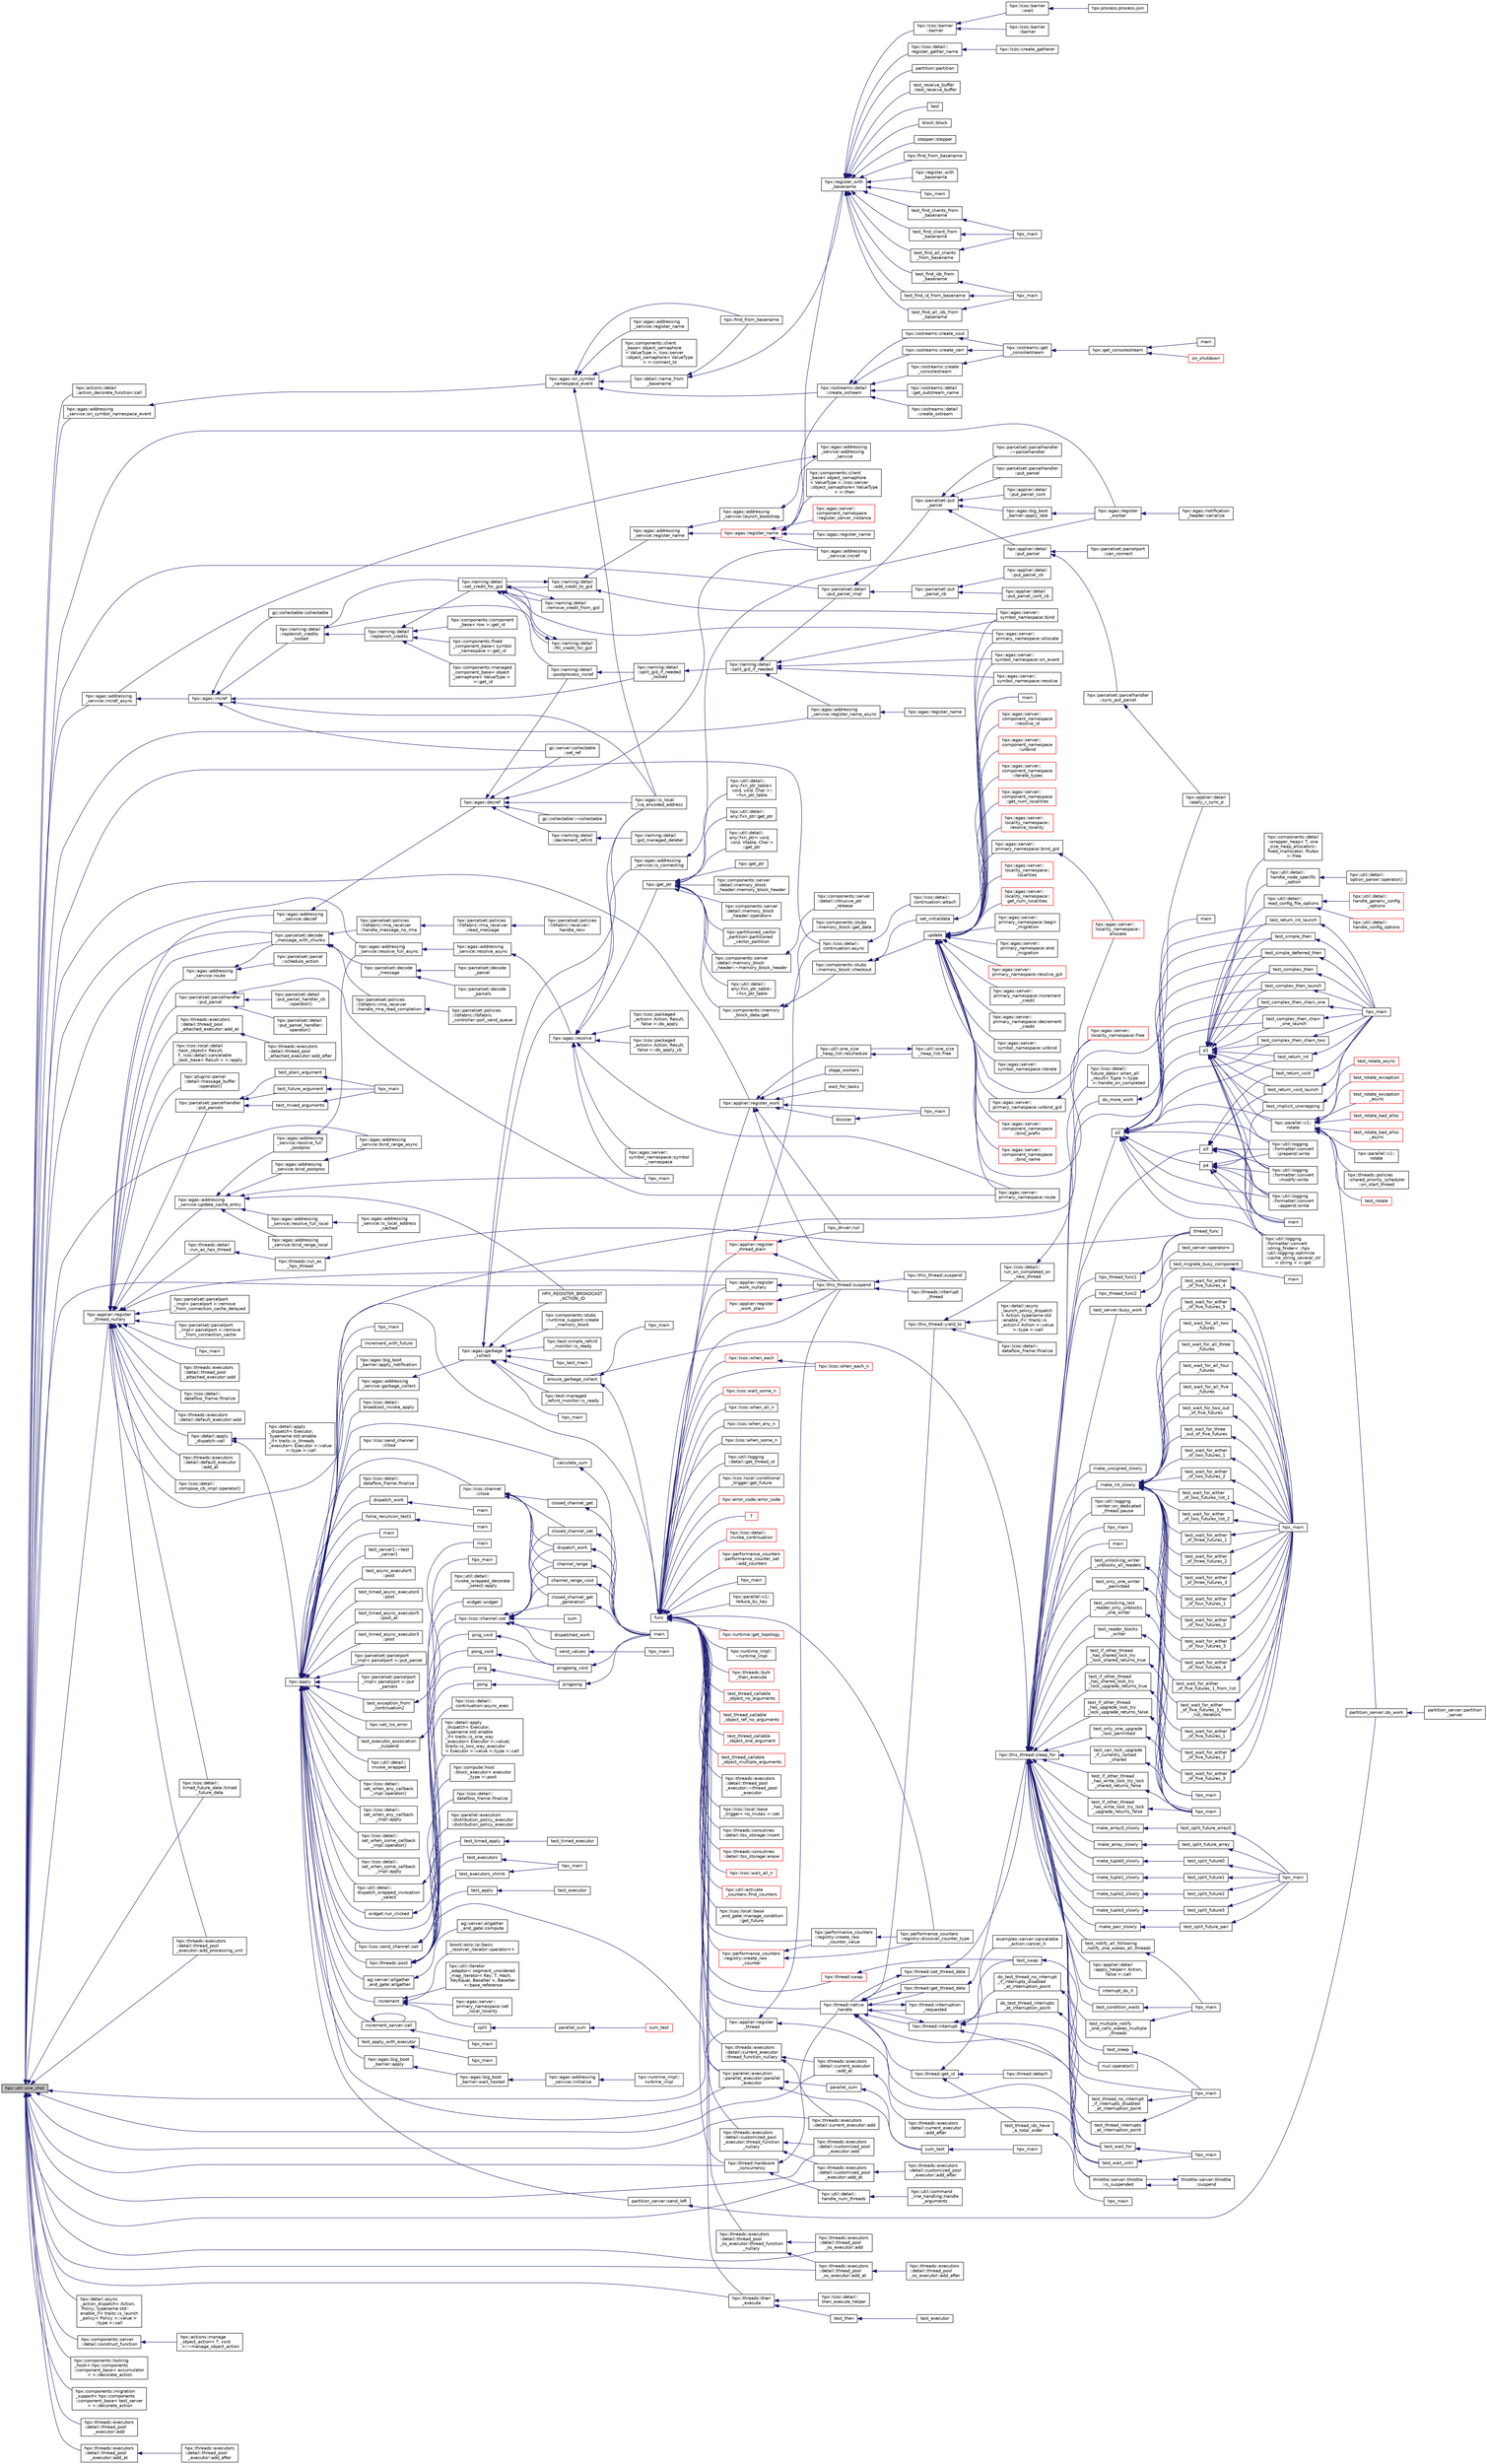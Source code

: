 digraph "hpx::util::one_shot"
{
  edge [fontname="Helvetica",fontsize="10",labelfontname="Helvetica",labelfontsize="10"];
  node [fontname="Helvetica",fontsize="10",shape=record];
  rankdir="LR";
  Node7072 [label="hpx::util::one_shot",height=0.2,width=0.4,color="black", fillcolor="grey75", style="filled", fontcolor="black"];
  Node7072 -> Node7073 [dir="back",color="midnightblue",fontsize="10",style="solid",fontname="Helvetica"];
  Node7073 [label="hpx::actions::detail\l::action_decorate_function::call",height=0.2,width=0.4,color="black", fillcolor="white", style="filled",URL="$da/d26/structhpx_1_1actions_1_1detail_1_1action__decorate__function.html#afbf51751b6233b8742c777e51c47aa63"];
  Node7072 -> Node7074 [dir="back",color="midnightblue",fontsize="10",style="solid",fontname="Helvetica"];
  Node7074 [label="hpx::agas::addressing\l_service::bind_range_async",height=0.2,width=0.4,color="black", fillcolor="white", style="filled",URL="$db/d58/structhpx_1_1agas_1_1addressing__service.html#ad125f48a33347da6ab20c84f57822af7"];
  Node7072 -> Node7075 [dir="back",color="midnightblue",fontsize="10",style="solid",fontname="Helvetica"];
  Node7075 [label="hpx::agas::addressing\l_service::resolve_full_async",height=0.2,width=0.4,color="black", fillcolor="white", style="filled",URL="$db/d58/structhpx_1_1agas_1_1addressing__service.html#af678e6288e0f302b9c96b813a8e660ef"];
  Node7075 -> Node7076 [dir="back",color="midnightblue",fontsize="10",style="solid",fontname="Helvetica"];
  Node7076 [label="hpx::agas::addressing\l_service::resolve_async",height=0.2,width=0.4,color="black", fillcolor="white", style="filled",URL="$db/d58/structhpx_1_1agas_1_1addressing__service.html#a3344990e7d5c255f51bf89a8fb2828eb"];
  Node7076 -> Node7077 [dir="back",color="midnightblue",fontsize="10",style="solid",fontname="Helvetica"];
  Node7077 [label="hpx::agas::resolve",height=0.2,width=0.4,color="black", fillcolor="white", style="filled",URL="$dc/d54/namespacehpx_1_1agas.html#aa3252ce39fbc229439bb0d85875b01fb"];
  Node7077 -> Node7078 [dir="back",color="midnightblue",fontsize="10",style="solid",fontname="Helvetica"];
  Node7078 [label="hpx::get_ptr",height=0.2,width=0.4,color="black", fillcolor="white", style="filled",URL="$d8/d83/namespacehpx.html#aeb814737de830a2e8e340ca052d5ebfa",tooltip="Returns a future referring to the pointer to the underlying memory of a component. "];
  Node7078 -> Node7079 [dir="back",color="midnightblue",fontsize="10",style="solid",fontname="Helvetica"];
  Node7079 [label="hpx::util::detail::\lany::fxn_ptr_table::\l~fxn_ptr_table",height=0.2,width=0.4,color="black", fillcolor="white", style="filled",URL="$d4/d23/structhpx_1_1util_1_1detail_1_1any_1_1fxn__ptr__table.html#abec0243c15a22c17b416628b8de59111"];
  Node7078 -> Node7080 [dir="back",color="midnightblue",fontsize="10",style="solid",fontname="Helvetica"];
  Node7080 [label="hpx::util::detail::\lany::fxn_ptr_table\<\l void, void, Char \>::\l~fxn_ptr_table",height=0.2,width=0.4,color="black", fillcolor="white", style="filled",URL="$d3/d8f/structhpx_1_1util_1_1detail_1_1any_1_1fxn__ptr__table_3_01void_00_01void_00_01_char_01_4.html#aa98a639e98218646776adc0f4d0c4f68"];
  Node7078 -> Node7081 [dir="back",color="midnightblue",fontsize="10",style="solid",fontname="Helvetica"];
  Node7081 [label="hpx::util::detail::\lany::fxn_ptr::get_ptr",height=0.2,width=0.4,color="black", fillcolor="white", style="filled",URL="$d7/dcb/structhpx_1_1util_1_1detail_1_1any_1_1fxn__ptr.html#a43d78a2ab4dd4b2149f361b38eeac853"];
  Node7078 -> Node7082 [dir="back",color="midnightblue",fontsize="10",style="solid",fontname="Helvetica"];
  Node7082 [label="hpx::util::detail::\lany::fxn_ptr\< void,\l void, Vtable, Char \>\l::get_ptr",height=0.2,width=0.4,color="black", fillcolor="white", style="filled",URL="$d4/dfd/structhpx_1_1util_1_1detail_1_1any_1_1fxn__ptr_3_01void_00_01void_00_01_vtable_00_01_char_01_4.html#a92b4217797102bca7f9ebe903be1cbbe"];
  Node7078 -> Node7083 [dir="back",color="midnightblue",fontsize="10",style="solid",fontname="Helvetica"];
  Node7083 [label="hpx::get_ptr",height=0.2,width=0.4,color="black", fillcolor="white", style="filled",URL="$d8/d83/namespacehpx.html#a488c36e8791a0f000ffce5ce86994602",tooltip="Returns a future referring to the pointer to the underlying memory of a component. "];
  Node7078 -> Node7084 [dir="back",color="midnightblue",fontsize="10",style="solid",fontname="Helvetica"];
  Node7084 [label="hpx::components::server\l::detail::memory_block\l_header::memory_block_header",height=0.2,width=0.4,color="black", fillcolor="white", style="filled",URL="$d7/d1b/classhpx_1_1components_1_1server_1_1detail_1_1memory__block__header.html#aed5e8cf63bf5845d4e1e6d24c5ff36fe"];
  Node7078 -> Node7085 [dir="back",color="midnightblue",fontsize="10",style="solid",fontname="Helvetica"];
  Node7085 [label="hpx::components::server\l::detail::memory_block\l_header::~memory_block_header",height=0.2,width=0.4,color="black", fillcolor="white", style="filled",URL="$d7/d1b/classhpx_1_1components_1_1server_1_1detail_1_1memory__block__header.html#a64944da9256f10c75be3c4683f978314"];
  Node7085 -> Node7086 [dir="back",color="midnightblue",fontsize="10",style="solid",fontname="Helvetica"];
  Node7086 [label="hpx::components::server\l::detail::intrusive_ptr\l_release",height=0.2,width=0.4,color="black", fillcolor="white", style="filled",URL="$d8/d25/namespacehpx_1_1components_1_1server_1_1detail.html#a17d9da126dd7a005fe03586fc75ca180"];
  Node7078 -> Node7087 [dir="back",color="midnightblue",fontsize="10",style="solid",fontname="Helvetica"];
  Node7087 [label="hpx::components::server\l::detail::memory_block\l_header::operator=",height=0.2,width=0.4,color="black", fillcolor="white", style="filled",URL="$d7/d1b/classhpx_1_1components_1_1server_1_1detail_1_1memory__block__header.html#a9f0f60ded060c5333875f47c4d36df16"];
  Node7078 -> Node7088 [dir="back",color="midnightblue",fontsize="10",style="solid",fontname="Helvetica"];
  Node7088 [label="hpx::components::memory\l_block_data::get",height=0.2,width=0.4,color="black", fillcolor="white", style="filled",URL="$d5/d76/classhpx_1_1components_1_1memory__block__data.html#a97ce2f01b730d8d90d329c1642fc0b28"];
  Node7088 -> Node7089 [dir="back",color="midnightblue",fontsize="10",style="solid",fontname="Helvetica"];
  Node7089 [label="hpx::components::stubs\l::memory_block::get_data",height=0.2,width=0.4,color="black", fillcolor="white", style="filled",URL="$d2/d46/structhpx_1_1components_1_1stubs_1_1memory__block.html#ac16c7812886244945987a05d7cb9b6e2"];
  Node7088 -> Node7090 [dir="back",color="midnightblue",fontsize="10",style="solid",fontname="Helvetica"];
  Node7090 [label="hpx::components::stubs\l::memory_block::checkout",height=0.2,width=0.4,color="black", fillcolor="white", style="filled",URL="$d2/d46/structhpx_1_1components_1_1stubs_1_1memory__block.html#a37128bbb38e0ee31010f3d06d6de4e66"];
  Node7090 -> Node7091 [dir="back",color="midnightblue",fontsize="10",style="solid",fontname="Helvetica"];
  Node7091 [label="set_initialdata",height=0.2,width=0.4,color="black", fillcolor="white", style="filled",URL="$d7/d8b/non__atomic__rma_8cpp.html#a8088a219b6b7da870545f4ec73f80930"];
  Node7091 -> Node7092 [dir="back",color="midnightblue",fontsize="10",style="solid",fontname="Helvetica"];
  Node7092 [label="main",height=0.2,width=0.4,color="black", fillcolor="white", style="filled",URL="$d7/d8b/non__atomic__rma_8cpp.html#a0ddf1224851353fc92bfbff6f499fa97"];
  Node7090 -> Node7093 [dir="back",color="midnightblue",fontsize="10",style="solid",fontname="Helvetica"];
  Node7093 [label="update",height=0.2,width=0.4,color="black", fillcolor="white", style="filled",URL="$d7/d8b/non__atomic__rma_8cpp.html#a1f6c9aa3449cfad360e892c9c0bb7773"];
  Node7093 -> Node7094 [dir="back",color="midnightblue",fontsize="10",style="solid",fontname="Helvetica"];
  Node7094 [label="hpx::agas::server::\lcomponent_namespace\l::bind_prefix",height=0.2,width=0.4,color="red", fillcolor="white", style="filled",URL="$d4/dc8/structhpx_1_1agas_1_1server_1_1component__namespace.html#aa0f1e073d2837e493bbb13ffd5c06dc7"];
  Node7093 -> Node7098 [dir="back",color="midnightblue",fontsize="10",style="solid",fontname="Helvetica"];
  Node7098 [label="hpx::agas::server::\lcomponent_namespace\l::bind_name",height=0.2,width=0.4,color="red", fillcolor="white", style="filled",URL="$d4/dc8/structhpx_1_1agas_1_1server_1_1component__namespace.html#ac81ad0c6b5a63d0af3299207949b4749"];
  Node7093 -> Node7100 [dir="back",color="midnightblue",fontsize="10",style="solid",fontname="Helvetica"];
  Node7100 [label="hpx::agas::server::\lcomponent_namespace\l::resolve_id",height=0.2,width=0.4,color="red", fillcolor="white", style="filled",URL="$d4/dc8/structhpx_1_1agas_1_1server_1_1component__namespace.html#acee1577d340b0c3af69fea410a97e760"];
  Node7093 -> Node7102 [dir="back",color="midnightblue",fontsize="10",style="solid",fontname="Helvetica"];
  Node7102 [label="hpx::agas::server::\lcomponent_namespace\l::unbind",height=0.2,width=0.4,color="red", fillcolor="white", style="filled",URL="$d4/dc8/structhpx_1_1agas_1_1server_1_1component__namespace.html#a6a1c04b36c3f7c2a61dba64cf586f2b7"];
  Node7093 -> Node7104 [dir="back",color="midnightblue",fontsize="10",style="solid",fontname="Helvetica"];
  Node7104 [label="hpx::agas::server::\lcomponent_namespace\l::iterate_types",height=0.2,width=0.4,color="red", fillcolor="white", style="filled",URL="$d4/dc8/structhpx_1_1agas_1_1server_1_1component__namespace.html#a841f64a9b93bb658091f80fa5019c42c"];
  Node7093 -> Node7106 [dir="back",color="midnightblue",fontsize="10",style="solid",fontname="Helvetica"];
  Node7106 [label="hpx::agas::server::\lcomponent_namespace\l::get_num_localities",height=0.2,width=0.4,color="red", fillcolor="white", style="filled",URL="$d4/dc8/structhpx_1_1agas_1_1server_1_1component__namespace.html#ae4612aa43bf1a3173cc0a17f78593a1f"];
  Node7093 -> Node7108 [dir="back",color="midnightblue",fontsize="10",style="solid",fontname="Helvetica"];
  Node7108 [label="hpx::agas::server::\llocality_namespace::\lallocate",height=0.2,width=0.4,color="red", fillcolor="white", style="filled",URL="$dc/d72/structhpx_1_1agas_1_1server_1_1locality__namespace.html#a584777211619893840252d5c72b726ac"];
  Node7093 -> Node7112 [dir="back",color="midnightblue",fontsize="10",style="solid",fontname="Helvetica"];
  Node7112 [label="hpx::agas::server::\llocality_namespace::\lresolve_locality",height=0.2,width=0.4,color="red", fillcolor="white", style="filled",URL="$dc/d72/structhpx_1_1agas_1_1server_1_1locality__namespace.html#acc664dc0ee762d5b35802aa60ac9f6e7"];
  Node7093 -> Node7114 [dir="back",color="midnightblue",fontsize="10",style="solid",fontname="Helvetica"];
  Node7114 [label="hpx::agas::server::\llocality_namespace::free",height=0.2,width=0.4,color="red", fillcolor="white", style="filled",URL="$dc/d72/structhpx_1_1agas_1_1server_1_1locality__namespace.html#a53c05de8b43cbdb17edf4930b0fc0ac6"];
  Node7093 -> Node7116 [dir="back",color="midnightblue",fontsize="10",style="solid",fontname="Helvetica"];
  Node7116 [label="hpx::agas::server::\llocality_namespace::\llocalities",height=0.2,width=0.4,color="red", fillcolor="white", style="filled",URL="$dc/d72/structhpx_1_1agas_1_1server_1_1locality__namespace.html#ab0ecc44f496ee5011c8ba2c73ea4e5e5"];
  Node7093 -> Node7118 [dir="back",color="midnightblue",fontsize="10",style="solid",fontname="Helvetica"];
  Node7118 [label="hpx::agas::server::\llocality_namespace::\lget_num_localities",height=0.2,width=0.4,color="red", fillcolor="white", style="filled",URL="$dc/d72/structhpx_1_1agas_1_1server_1_1locality__namespace.html#a0df77ad95317a3800a9ae69e8a7ebbe8"];
  Node7093 -> Node7092 [dir="back",color="midnightblue",fontsize="10",style="solid",fontname="Helvetica"];
  Node7093 -> Node7121 [dir="back",color="midnightblue",fontsize="10",style="solid",fontname="Helvetica"];
  Node7121 [label="hpx::agas::server::\lprimary_namespace::begin\l_migration",height=0.2,width=0.4,color="black", fillcolor="white", style="filled",URL="$d7/d3a/structhpx_1_1agas_1_1server_1_1primary__namespace.html#aca25c89f18a24d56fb9d230735ac8361"];
  Node7093 -> Node7122 [dir="back",color="midnightblue",fontsize="10",style="solid",fontname="Helvetica"];
  Node7122 [label="hpx::agas::server::\lprimary_namespace::end\l_migration",height=0.2,width=0.4,color="black", fillcolor="white", style="filled",URL="$d7/d3a/structhpx_1_1agas_1_1server_1_1primary__namespace.html#a1905203b50cb381ee1cb52bbcc602286"];
  Node7093 -> Node7123 [dir="back",color="midnightblue",fontsize="10",style="solid",fontname="Helvetica"];
  Node7123 [label="hpx::agas::server::\lprimary_namespace::bind_gid",height=0.2,width=0.4,color="black", fillcolor="white", style="filled",URL="$d7/d3a/structhpx_1_1agas_1_1server_1_1primary__namespace.html#ab1681a26c8e8cc901a7e21544a88a951"];
  Node7123 -> Node7108 [dir="back",color="midnightblue",fontsize="10",style="solid",fontname="Helvetica"];
  Node7093 -> Node7124 [dir="back",color="midnightblue",fontsize="10",style="solid",fontname="Helvetica"];
  Node7124 [label="hpx::agas::server::\lprimary_namespace::resolve_gid",height=0.2,width=0.4,color="red", fillcolor="white", style="filled",URL="$d7/d3a/structhpx_1_1agas_1_1server_1_1primary__namespace.html#a967d5cd6df2454d4d74191d22028f756"];
  Node7093 -> Node7126 [dir="back",color="midnightblue",fontsize="10",style="solid",fontname="Helvetica"];
  Node7126 [label="hpx::agas::server::\lprimary_namespace::unbind_gid",height=0.2,width=0.4,color="black", fillcolor="white", style="filled",URL="$d7/d3a/structhpx_1_1agas_1_1server_1_1primary__namespace.html#ab86ca45dbf7362722af552f285ee5783"];
  Node7126 -> Node7114 [dir="back",color="midnightblue",fontsize="10",style="solid",fontname="Helvetica"];
  Node7093 -> Node7127 [dir="back",color="midnightblue",fontsize="10",style="solid",fontname="Helvetica"];
  Node7127 [label="hpx::agas::server::\lprimary_namespace::increment\l_credit",height=0.2,width=0.4,color="black", fillcolor="white", style="filled",URL="$d7/d3a/structhpx_1_1agas_1_1server_1_1primary__namespace.html#a4f254d5f7e9910fa0505c77f3c390011"];
  Node7093 -> Node7128 [dir="back",color="midnightblue",fontsize="10",style="solid",fontname="Helvetica"];
  Node7128 [label="hpx::agas::server::\lprimary_namespace::decrement\l_credit",height=0.2,width=0.4,color="black", fillcolor="white", style="filled",URL="$d7/d3a/structhpx_1_1agas_1_1server_1_1primary__namespace.html#ae3e39a46a5efda084c9971c1c5f519a3"];
  Node7093 -> Node7129 [dir="back",color="midnightblue",fontsize="10",style="solid",fontname="Helvetica"];
  Node7129 [label="hpx::agas::server::\lprimary_namespace::allocate",height=0.2,width=0.4,color="black", fillcolor="white", style="filled",URL="$d7/d3a/structhpx_1_1agas_1_1server_1_1primary__namespace.html#a87560fb730ac846b91fc7287dc4e247b"];
  Node7093 -> Node7130 [dir="back",color="midnightblue",fontsize="10",style="solid",fontname="Helvetica"];
  Node7130 [label="hpx::agas::server::\lprimary_namespace::route",height=0.2,width=0.4,color="black", fillcolor="white", style="filled",URL="$d7/d3a/structhpx_1_1agas_1_1server_1_1primary__namespace.html#a9037a1baa55fb13097a541bc365f2d0b"];
  Node7093 -> Node7131 [dir="back",color="midnightblue",fontsize="10",style="solid",fontname="Helvetica"];
  Node7131 [label="hpx::agas::server::\lsymbol_namespace::bind",height=0.2,width=0.4,color="black", fillcolor="white", style="filled",URL="$dc/da6/structhpx_1_1agas_1_1server_1_1symbol__namespace.html#a229ead0876ac8c5754793a2ca68de559"];
  Node7093 -> Node7132 [dir="back",color="midnightblue",fontsize="10",style="solid",fontname="Helvetica"];
  Node7132 [label="hpx::agas::server::\lsymbol_namespace::resolve",height=0.2,width=0.4,color="black", fillcolor="white", style="filled",URL="$dc/da6/structhpx_1_1agas_1_1server_1_1symbol__namespace.html#aec3fc24e40dc96142eb77537945e92d5"];
  Node7093 -> Node7133 [dir="back",color="midnightblue",fontsize="10",style="solid",fontname="Helvetica"];
  Node7133 [label="hpx::agas::server::\lsymbol_namespace::unbind",height=0.2,width=0.4,color="black", fillcolor="white", style="filled",URL="$dc/da6/structhpx_1_1agas_1_1server_1_1symbol__namespace.html#a815485bd53b2cd7bd8acb57c142cb293"];
  Node7093 -> Node7134 [dir="back",color="midnightblue",fontsize="10",style="solid",fontname="Helvetica"];
  Node7134 [label="hpx::agas::server::\lsymbol_namespace::iterate",height=0.2,width=0.4,color="black", fillcolor="white", style="filled",URL="$dc/da6/structhpx_1_1agas_1_1server_1_1symbol__namespace.html#a11805477f07dc19afc43990b2997d190"];
  Node7093 -> Node7135 [dir="back",color="midnightblue",fontsize="10",style="solid",fontname="Helvetica"];
  Node7135 [label="hpx::agas::server::\lsymbol_namespace::on_event",height=0.2,width=0.4,color="black", fillcolor="white", style="filled",URL="$dc/da6/structhpx_1_1agas_1_1server_1_1symbol__namespace.html#abbfcf18e8d40612e4fa618a39a2fc492"];
  Node7078 -> Node7136 [dir="back",color="midnightblue",fontsize="10",style="solid",fontname="Helvetica"];
  Node7136 [label="hpx::partitioned_vector\l_partition::partitioned\l_vector_partition",height=0.2,width=0.4,color="black", fillcolor="white", style="filled",URL="$da/d87/classhpx_1_1partitioned__vector__partition.html#a85078a778fae06c9d51315c2775227c2"];
  Node7077 -> Node7137 [dir="back",color="midnightblue",fontsize="10",style="solid",fontname="Helvetica"];
  Node7137 [label="hpx::agas::is_local\l_lva_encoded_address",height=0.2,width=0.4,color="black", fillcolor="white", style="filled",URL="$dc/d54/namespacehpx_1_1agas.html#abb5e5584ed3b536ace8e3f58415e24c2"];
  Node7077 -> Node7138 [dir="back",color="midnightblue",fontsize="10",style="solid",fontname="Helvetica"];
  Node7138 [label="hpx_main",height=0.2,width=0.4,color="black", fillcolor="white", style="filled",URL="$d1/d4f/local__address__rebind_8cpp.html#aaf67a3863f19ff7033e239ebb1204fb7"];
  Node7077 -> Node7139 [dir="back",color="midnightblue",fontsize="10",style="solid",fontname="Helvetica"];
  Node7139 [label="hpx::lcos::packaged\l_action\< Action, Result,\l false \>::do_apply",height=0.2,width=0.4,color="black", fillcolor="white", style="filled",URL="$df/da7/classhpx_1_1lcos_1_1packaged__action_3_01_action_00_01_result_00_01false_01_4.html#a7b4b07dc448c4f1e41b2d0dd4db0766d"];
  Node7077 -> Node7140 [dir="back",color="midnightblue",fontsize="10",style="solid",fontname="Helvetica"];
  Node7140 [label="hpx::lcos::packaged\l_action\< Action, Result,\l false \>::do_apply_cb",height=0.2,width=0.4,color="black", fillcolor="white", style="filled",URL="$df/da7/classhpx_1_1lcos_1_1packaged__action_3_01_action_00_01_result_00_01false_01_4.html#ae9e7cb83096eb3fd1b748c39545d66a7"];
  Node7077 -> Node7130 [dir="back",color="midnightblue",fontsize="10",style="solid",fontname="Helvetica"];
  Node7077 -> Node7141 [dir="back",color="midnightblue",fontsize="10",style="solid",fontname="Helvetica"];
  Node7141 [label="hpx::agas::server::\lsymbol_namespace::symbol\l_namespace",height=0.2,width=0.4,color="black", fillcolor="white", style="filled",URL="$dc/da6/structhpx_1_1agas_1_1server_1_1symbol__namespace.html#a47e93a69f95628011765023a666b6619"];
  Node7072 -> Node7142 [dir="back",color="midnightblue",fontsize="10",style="solid",fontname="Helvetica"];
  Node7142 [label="hpx::agas::addressing\l_service::incref_async",height=0.2,width=0.4,color="black", fillcolor="white", style="filled",URL="$db/d58/structhpx_1_1agas_1_1addressing__service.html#adae9df2634cf648f129f203c3678c1c1",tooltip="Increment the global reference count for the given id. "];
  Node7142 -> Node7143 [dir="back",color="midnightblue",fontsize="10",style="solid",fontname="Helvetica"];
  Node7143 [label="hpx::agas::incref",height=0.2,width=0.4,color="black", fillcolor="white", style="filled",URL="$dc/d54/namespacehpx_1_1agas.html#aad81d2ea721c1a5692e243ef07bf164f"];
  Node7143 -> Node7137 [dir="back",color="midnightblue",fontsize="10",style="solid",fontname="Helvetica"];
  Node7143 -> Node7144 [dir="back",color="midnightblue",fontsize="10",style="solid",fontname="Helvetica"];
  Node7144 [label="gc::server::collectable\l::set_ref",height=0.2,width=0.4,color="black", fillcolor="white", style="filled",URL="$da/d76/structgc_1_1server_1_1collectable.html#a8e123e39f5a85da593dc15b5f872748d"];
  Node7143 -> Node7145 [dir="back",color="midnightblue",fontsize="10",style="solid",fontname="Helvetica"];
  Node7145 [label="gc::collectable::collectable",height=0.2,width=0.4,color="black", fillcolor="white", style="filled",URL="$da/d23/structgc_1_1collectable.html#a9ac791be34891330ff8192ac2ef68c7c"];
  Node7143 -> Node7146 [dir="back",color="midnightblue",fontsize="10",style="solid",fontname="Helvetica"];
  Node7146 [label="hpx::naming::detail\l::split_gid_if_needed\l_locked",height=0.2,width=0.4,color="black", fillcolor="white", style="filled",URL="$d5/d18/namespacehpx_1_1naming_1_1detail.html#a8a41d874bb719f702a76d483293d9d56"];
  Node7146 -> Node7147 [dir="back",color="midnightblue",fontsize="10",style="solid",fontname="Helvetica"];
  Node7147 [label="hpx::naming::detail\l::split_gid_if_needed",height=0.2,width=0.4,color="black", fillcolor="white", style="filled",URL="$d5/d18/namespacehpx_1_1naming_1_1detail.html#a106949fcb9087fb6bdca67d048d6568f"];
  Node7147 -> Node7148 [dir="back",color="midnightblue",fontsize="10",style="solid",fontname="Helvetica"];
  Node7148 [label="hpx::agas::addressing\l_service::register_name_async",height=0.2,width=0.4,color="black", fillcolor="white", style="filled",URL="$db/d58/structhpx_1_1agas_1_1addressing__service.html#adfd0ce835927a3c0396b6fc9e9fbb3cf"];
  Node7148 -> Node7149 [dir="back",color="midnightblue",fontsize="10",style="solid",fontname="Helvetica"];
  Node7149 [label="hpx::agas::register_name",height=0.2,width=0.4,color="black", fillcolor="white", style="filled",URL="$dc/d54/namespacehpx_1_1agas.html#adc43905ef74ad9948375f3948b64fc2f"];
  Node7147 -> Node7150 [dir="back",color="midnightblue",fontsize="10",style="solid",fontname="Helvetica"];
  Node7150 [label="hpx::parcelset::detail\l::put_parcel_impl",height=0.2,width=0.4,color="black", fillcolor="white", style="filled",URL="$dc/d4e/namespacehpx_1_1parcelset_1_1detail.html#a0dfe29365976960c7f5db6388e8ce603"];
  Node7150 -> Node7151 [dir="back",color="midnightblue",fontsize="10",style="solid",fontname="Helvetica"];
  Node7151 [label="hpx::parcelset::put\l_parcel",height=0.2,width=0.4,color="black", fillcolor="white", style="filled",URL="$d4/d41/namespacehpx_1_1parcelset.html#a53a9f5c6cf260dc8d06d194c96182b65"];
  Node7151 -> Node7152 [dir="back",color="midnightblue",fontsize="10",style="solid",fontname="Helvetica"];
  Node7152 [label="hpx::applier::detail\l::put_parcel",height=0.2,width=0.4,color="black", fillcolor="white", style="filled",URL="$d1/d2a/namespacehpx_1_1applier_1_1detail.html#a4d568b8071bb894a09fabfba232c2663"];
  Node7152 -> Node7153 [dir="back",color="midnightblue",fontsize="10",style="solid",fontname="Helvetica"];
  Node7153 [label="hpx::parcelset::parcelhandler\l::sync_put_parcel",height=0.2,width=0.4,color="black", fillcolor="white", style="filled",URL="$d4/d2f/classhpx_1_1parcelset_1_1parcelhandler.html#ad478f8b244ec822fcbcb84aa67b17497"];
  Node7153 -> Node7154 [dir="back",color="midnightblue",fontsize="10",style="solid",fontname="Helvetica"];
  Node7154 [label="hpx::applier::detail\l::apply_r_sync_p",height=0.2,width=0.4,color="black", fillcolor="white", style="filled",URL="$d1/d2a/namespacehpx_1_1applier_1_1detail.html#ab69485311adeb590afa621a4b4be595d"];
  Node7152 -> Node7155 [dir="back",color="midnightblue",fontsize="10",style="solid",fontname="Helvetica"];
  Node7155 [label="hpx::parcelset::parcelport\l::can_connect",height=0.2,width=0.4,color="black", fillcolor="white", style="filled",URL="$d9/d67/classhpx_1_1parcelset_1_1parcelport.html#a68bd6750625124e4de6309e74283a767"];
  Node7151 -> Node7156 [dir="back",color="midnightblue",fontsize="10",style="solid",fontname="Helvetica"];
  Node7156 [label="hpx::applier::detail\l::put_parcel_cont",height=0.2,width=0.4,color="black", fillcolor="white", style="filled",URL="$d1/d2a/namespacehpx_1_1applier_1_1detail.html#aa5119ce6a8f642d2bacf23dc42ade0f9"];
  Node7151 -> Node7157 [dir="back",color="midnightblue",fontsize="10",style="solid",fontname="Helvetica"];
  Node7157 [label="hpx::agas::big_boot\l_barrier::apply_late",height=0.2,width=0.4,color="black", fillcolor="white", style="filled",URL="$d8/db6/structhpx_1_1agas_1_1big__boot__barrier.html#a9148a04a25bea5a37d77b3ff20e1ebfb"];
  Node7157 -> Node7158 [dir="back",color="midnightblue",fontsize="10",style="solid",fontname="Helvetica"];
  Node7158 [label="hpx::agas::register\l_worker",height=0.2,width=0.4,color="black", fillcolor="white", style="filled",URL="$dc/d54/namespacehpx_1_1agas.html#a3c98dc053a97fca0f3f3b5719d9f8336"];
  Node7158 -> Node7159 [dir="back",color="midnightblue",fontsize="10",style="solid",fontname="Helvetica"];
  Node7159 [label="hpx::agas::notification\l_header::serialize",height=0.2,width=0.4,color="black", fillcolor="white", style="filled",URL="$de/dae/structhpx_1_1agas_1_1notification__header.html#aa028cf0e80baf9259523c340c4568634"];
  Node7151 -> Node7160 [dir="back",color="midnightblue",fontsize="10",style="solid",fontname="Helvetica"];
  Node7160 [label="hpx::parcelset::parcelhandler\l::~parcelhandler",height=0.2,width=0.4,color="black", fillcolor="white", style="filled",URL="$d4/d2f/classhpx_1_1parcelset_1_1parcelhandler.html#a938c1c4259b1be845dc0197465969a17"];
  Node7151 -> Node7161 [dir="back",color="midnightblue",fontsize="10",style="solid",fontname="Helvetica"];
  Node7161 [label="hpx::parcelset::parcelhandler\l::put_parcel",height=0.2,width=0.4,color="black", fillcolor="white", style="filled",URL="$d4/d2f/classhpx_1_1parcelset_1_1parcelhandler.html#aad45344f98c3f15456325c7270ae5ade"];
  Node7150 -> Node7162 [dir="back",color="midnightblue",fontsize="10",style="solid",fontname="Helvetica"];
  Node7162 [label="hpx::parcelset::put\l_parcel_cb",height=0.2,width=0.4,color="black", fillcolor="white", style="filled",URL="$d4/d41/namespacehpx_1_1parcelset.html#a44a60f48094a44cbb7f52b7807dc56ff"];
  Node7162 -> Node7163 [dir="back",color="midnightblue",fontsize="10",style="solid",fontname="Helvetica"];
  Node7163 [label="hpx::applier::detail\l::put_parcel_cb",height=0.2,width=0.4,color="black", fillcolor="white", style="filled",URL="$d1/d2a/namespacehpx_1_1applier_1_1detail.html#a96b7471f7a59fa4d3d298e562507c339"];
  Node7162 -> Node7164 [dir="back",color="midnightblue",fontsize="10",style="solid",fontname="Helvetica"];
  Node7164 [label="hpx::applier::detail\l::put_parcel_cont_cb",height=0.2,width=0.4,color="black", fillcolor="white", style="filled",URL="$d1/d2a/namespacehpx_1_1applier_1_1detail.html#acb5d7569cd53998c51e4b48f09d62e83"];
  Node7147 -> Node7131 [dir="back",color="midnightblue",fontsize="10",style="solid",fontname="Helvetica"];
  Node7147 -> Node7132 [dir="back",color="midnightblue",fontsize="10",style="solid",fontname="Helvetica"];
  Node7147 -> Node7135 [dir="back",color="midnightblue",fontsize="10",style="solid",fontname="Helvetica"];
  Node7143 -> Node7165 [dir="back",color="midnightblue",fontsize="10",style="solid",fontname="Helvetica"];
  Node7165 [label="hpx::naming::detail\l::replenish_credits\l_locked",height=0.2,width=0.4,color="black", fillcolor="white", style="filled",URL="$d5/d18/namespacehpx_1_1naming_1_1detail.html#a011ed4fa9a2f4d4319adc54943fa03d6"];
  Node7165 -> Node7166 [dir="back",color="midnightblue",fontsize="10",style="solid",fontname="Helvetica"];
  Node7166 [label="hpx::naming::detail\l::replenish_credits",height=0.2,width=0.4,color="black", fillcolor="white", style="filled",URL="$d5/d18/namespacehpx_1_1naming_1_1detail.html#aab806d937bd01894af129d3d3cbb22f4"];
  Node7166 -> Node7167 [dir="back",color="midnightblue",fontsize="10",style="solid",fontname="Helvetica"];
  Node7167 [label="hpx::components::component\l_base\< row \>::get_id",height=0.2,width=0.4,color="black", fillcolor="white", style="filled",URL="$d2/de6/classhpx_1_1components_1_1component__base.html#a4c8fd93514039bdf01c48d66d82b19cd"];
  Node7166 -> Node7168 [dir="back",color="midnightblue",fontsize="10",style="solid",fontname="Helvetica"];
  Node7168 [label="hpx::components::fixed\l_component_base\< symbol\l_namespace \>::get_id",height=0.2,width=0.4,color="black", fillcolor="white", style="filled",URL="$df/dfd/classhpx_1_1components_1_1fixed__component__base.html#a3066d2c2779a65cd20ce98b87e4dd4c2"];
  Node7166 -> Node7169 [dir="back",color="midnightblue",fontsize="10",style="solid",fontname="Helvetica"];
  Node7169 [label="hpx::components::managed\l_component_base\< object\l_semaphore\< ValueType \>\l \>::get_id",height=0.2,width=0.4,color="black", fillcolor="white", style="filled",URL="$d1/d7b/classhpx_1_1components_1_1managed__component__base.html#ac026850ad861e1da5393943cf5751708"];
  Node7166 -> Node7170 [dir="back",color="midnightblue",fontsize="10",style="solid",fontname="Helvetica"];
  Node7170 [label="hpx::naming::detail\l::set_credit_for_gid",height=0.2,width=0.4,color="black", fillcolor="white", style="filled",URL="$d5/d18/namespacehpx_1_1naming_1_1detail.html#a87703193ff814a4e1c912e98e655ec51"];
  Node7170 -> Node7171 [dir="back",color="midnightblue",fontsize="10",style="solid",fontname="Helvetica"];
  Node7171 [label="hpx::naming::detail\l::postprocess_incref",height=0.2,width=0.4,color="black", fillcolor="white", style="filled",URL="$d5/d18/namespacehpx_1_1naming_1_1detail.html#a9d2708b2b1a4087d64195137b077ef1d"];
  Node7171 -> Node7146 [dir="back",color="midnightblue",fontsize="10",style="solid",fontname="Helvetica"];
  Node7170 -> Node7172 [dir="back",color="midnightblue",fontsize="10",style="solid",fontname="Helvetica"];
  Node7172 [label="hpx::naming::detail\l::add_credit_to_gid",height=0.2,width=0.4,color="black", fillcolor="white", style="filled",URL="$d5/d18/namespacehpx_1_1naming_1_1detail.html#ab13848a91587535a393be4def980e832"];
  Node7172 -> Node7173 [dir="back",color="midnightblue",fontsize="10",style="solid",fontname="Helvetica"];
  Node7173 [label="hpx::agas::addressing\l_service::register_name",height=0.2,width=0.4,color="black", fillcolor="white", style="filled",URL="$db/d58/structhpx_1_1agas_1_1addressing__service.html#a5929d7fd681a5ed692bfbeaa503fc32d",tooltip="Register a global name with a global address (id) "];
  Node7173 -> Node7174 [dir="back",color="midnightblue",fontsize="10",style="solid",fontname="Helvetica"];
  Node7174 [label="hpx::agas::addressing\l_service::launch_bootstrap",height=0.2,width=0.4,color="black", fillcolor="white", style="filled",URL="$db/d58/structhpx_1_1agas_1_1addressing__service.html#a664380be3597d3ca31677b2ae5800e76"];
  Node7174 -> Node7175 [dir="back",color="midnightblue",fontsize="10",style="solid",fontname="Helvetica"];
  Node7175 [label="hpx::agas::addressing\l_service::addressing\l_service",height=0.2,width=0.4,color="black", fillcolor="white", style="filled",URL="$db/d58/structhpx_1_1agas_1_1addressing__service.html#a4cd885b12c530009f44f7372c197d54f"];
  Node7175 -> Node7142 [dir="back",color="midnightblue",fontsize="10",style="solid",fontname="Helvetica"];
  Node7173 -> Node7176 [dir="back",color="midnightblue",fontsize="10",style="solid",fontname="Helvetica"];
  Node7176 [label="hpx::agas::register_name",height=0.2,width=0.4,color="red", fillcolor="white", style="filled",URL="$dc/d54/namespacehpx_1_1agas.html#a3812793adbf5e7d8c6b468595ac0823f"];
  Node7176 -> Node7177 [dir="back",color="midnightblue",fontsize="10",style="solid",fontname="Helvetica"];
  Node7177 [label="hpx::register_with\l_basename",height=0.2,width=0.4,color="black", fillcolor="white", style="filled",URL="$d8/d83/namespacehpx.html#acf88178dc8c98cb0d7396325b3ccffdd",tooltip="Register the given id using the given base name. "];
  Node7177 -> Node7178 [dir="back",color="midnightblue",fontsize="10",style="solid",fontname="Helvetica"];
  Node7178 [label="stepper::stepper",height=0.2,width=0.4,color="black", fillcolor="white", style="filled",URL="$d0/da6/structstepper.html#a3d3b661e2502d80c80775c190f5585e2"];
  Node7177 -> Node7179 [dir="back",color="midnightblue",fontsize="10",style="solid",fontname="Helvetica"];
  Node7179 [label="hpx::lcos::barrier\l::barrier",height=0.2,width=0.4,color="black", fillcolor="white", style="filled",URL="$d9/dab/classhpx_1_1lcos_1_1barrier.html#ae8e5bad1b2828970404b5d280137d579"];
  Node7179 -> Node7180 [dir="back",color="midnightblue",fontsize="10",style="solid",fontname="Helvetica"];
  Node7180 [label="hpx::lcos::barrier\l::barrier",height=0.2,width=0.4,color="black", fillcolor="white", style="filled",URL="$d9/dab/classhpx_1_1lcos_1_1barrier.html#a8a9fc05508fad7cd1d8014bee0e1d221"];
  Node7179 -> Node7181 [dir="back",color="midnightblue",fontsize="10",style="solid",fontname="Helvetica"];
  Node7181 [label="hpx::lcos::barrier\l::wait",height=0.2,width=0.4,color="black", fillcolor="white", style="filled",URL="$d9/dab/classhpx_1_1lcos_1_1barrier.html#a1fcac5ce49dd1b9800affc8c8b84e4c9"];
  Node7181 -> Node7182 [dir="back",color="midnightblue",fontsize="10",style="solid",fontname="Helvetica"];
  Node7182 [label="hpx.process.process.join",height=0.2,width=0.4,color="black", fillcolor="white", style="filled",URL="$d3/d41/classhpx_1_1process_1_1process.html#acc7ec4687f3bf5ae121ef7b494d991d8"];
  Node7177 -> Node7183 [dir="back",color="midnightblue",fontsize="10",style="solid",fontname="Helvetica"];
  Node7183 [label="hpx::find_from_basename",height=0.2,width=0.4,color="black", fillcolor="white", style="filled",URL="$d8/d83/namespacehpx.html#a02d4c4317d9d663b22c2e47aab0b56df",tooltip="Return registered id from the given base name and sequence number. "];
  Node7177 -> Node7184 [dir="back",color="midnightblue",fontsize="10",style="solid",fontname="Helvetica"];
  Node7184 [label="hpx::register_with\l_basename",height=0.2,width=0.4,color="black", fillcolor="white", style="filled",URL="$d8/d83/namespacehpx.html#a09a6c6ffc84d21df225c3f5730de31d0"];
  Node7177 -> Node7185 [dir="back",color="midnightblue",fontsize="10",style="solid",fontname="Helvetica"];
  Node7185 [label="hpx_main",height=0.2,width=0.4,color="black", fillcolor="white", style="filled",URL="$db/d8d/duplicate__id__registration__1596_8cpp.html#aefd26dd818037509b2241068d57e3e1d"];
  Node7177 -> Node7186 [dir="back",color="midnightblue",fontsize="10",style="solid",fontname="Helvetica"];
  Node7186 [label="test_find_all_clients\l_from_basename",height=0.2,width=0.4,color="black", fillcolor="white", style="filled",URL="$dc/d15/find__clients__from__prefix_8cpp.html#aa57a9747db04f3feb78e2e423232d1f9"];
  Node7186 -> Node7187 [dir="back",color="midnightblue",fontsize="10",style="solid",fontname="Helvetica"];
  Node7187 [label="hpx_main",height=0.2,width=0.4,color="black", fillcolor="white", style="filled",URL="$dc/d15/find__clients__from__prefix_8cpp.html#aefd26dd818037509b2241068d57e3e1d"];
  Node7177 -> Node7188 [dir="back",color="midnightblue",fontsize="10",style="solid",fontname="Helvetica"];
  Node7188 [label="test_find_clients_from\l_basename",height=0.2,width=0.4,color="black", fillcolor="white", style="filled",URL="$dc/d15/find__clients__from__prefix_8cpp.html#a6fef840f56014443521cc99c2d9d781c"];
  Node7188 -> Node7187 [dir="back",color="midnightblue",fontsize="10",style="solid",fontname="Helvetica"];
  Node7177 -> Node7189 [dir="back",color="midnightblue",fontsize="10",style="solid",fontname="Helvetica"];
  Node7189 [label="test_find_client_from\l_basename",height=0.2,width=0.4,color="black", fillcolor="white", style="filled",URL="$dc/d15/find__clients__from__prefix_8cpp.html#a61a7f45bc9dd018d57ea2230824dab25"];
  Node7189 -> Node7187 [dir="back",color="midnightblue",fontsize="10",style="solid",fontname="Helvetica"];
  Node7177 -> Node7190 [dir="back",color="midnightblue",fontsize="10",style="solid",fontname="Helvetica"];
  Node7190 [label="test_find_all_ids_from\l_basename",height=0.2,width=0.4,color="black", fillcolor="white", style="filled",URL="$dc/df3/find__ids__from__prefix_8cpp.html#a369302d85871c563e109f575d4c3d29c"];
  Node7190 -> Node7191 [dir="back",color="midnightblue",fontsize="10",style="solid",fontname="Helvetica"];
  Node7191 [label="hpx_main",height=0.2,width=0.4,color="black", fillcolor="white", style="filled",URL="$dc/df3/find__ids__from__prefix_8cpp.html#aefd26dd818037509b2241068d57e3e1d"];
  Node7177 -> Node7192 [dir="back",color="midnightblue",fontsize="10",style="solid",fontname="Helvetica"];
  Node7192 [label="test_find_ids_from\l_basename",height=0.2,width=0.4,color="black", fillcolor="white", style="filled",URL="$dc/df3/find__ids__from__prefix_8cpp.html#a4526a7a41c258e2aedcdabd4ece4f4ba"];
  Node7192 -> Node7191 [dir="back",color="midnightblue",fontsize="10",style="solid",fontname="Helvetica"];
  Node7177 -> Node7193 [dir="back",color="midnightblue",fontsize="10",style="solid",fontname="Helvetica"];
  Node7193 [label="test_find_id_from_basename",height=0.2,width=0.4,color="black", fillcolor="white", style="filled",URL="$dc/df3/find__ids__from__prefix_8cpp.html#a35b932e250f78d774db87c971e42adce"];
  Node7193 -> Node7191 [dir="back",color="midnightblue",fontsize="10",style="solid",fontname="Helvetica"];
  Node7177 -> Node7194 [dir="back",color="midnightblue",fontsize="10",style="solid",fontname="Helvetica"];
  Node7194 [label="hpx::lcos::detail::\lregister_gather_name",height=0.2,width=0.4,color="black", fillcolor="white", style="filled",URL="$d4/d6c/namespacehpx_1_1lcos_1_1detail.html#afb3d3eafe04150308d004869a96242b3"];
  Node7194 -> Node7195 [dir="back",color="midnightblue",fontsize="10",style="solid",fontname="Helvetica"];
  Node7195 [label="hpx::lcos::create_gatherer",height=0.2,width=0.4,color="black", fillcolor="white", style="filled",URL="$d2/dc9/namespacehpx_1_1lcos.html#aaa3e2a825ca566eee4e3c0cfc19b5dc3"];
  Node7177 -> Node7196 [dir="back",color="midnightblue",fontsize="10",style="solid",fontname="Helvetica"];
  Node7196 [label="partition::partition",height=0.2,width=0.4,color="black", fillcolor="white", style="filled",URL="$d3/d98/structpartition.html#a949115c70a8ed7802ec756677063507b"];
  Node7177 -> Node7197 [dir="back",color="midnightblue",fontsize="10",style="solid",fontname="Helvetica"];
  Node7197 [label="test_receive_buffer\l::test_receive_buffer",height=0.2,width=0.4,color="black", fillcolor="white", style="filled",URL="$d1/d2e/structtest__receive__buffer.html#a501e8703c3a9d33b23c67cc3782a3052"];
  Node7177 -> Node7198 [dir="back",color="midnightblue",fontsize="10",style="solid",fontname="Helvetica"];
  Node7198 [label="test",height=0.2,width=0.4,color="black", fillcolor="white", style="filled",URL="$db/d95/register__with__basename__1804_8cpp.html#ae1a3968e7947464bee7714f6d43b7002"];
  Node7177 -> Node7199 [dir="back",color="midnightblue",fontsize="10",style="solid",fontname="Helvetica"];
  Node7199 [label="block::block",height=0.2,width=0.4,color="black", fillcolor="white", style="filled",URL="$d1/d7f/structblock.html#ad2fe04030b850ffa3f213c85f848c0c9"];
  Node7176 -> Node7200 [dir="back",color="midnightblue",fontsize="10",style="solid",fontname="Helvetica"];
  Node7200 [label="hpx::agas::addressing\l_service::incref",height=0.2,width=0.4,color="black", fillcolor="white", style="filled",URL="$db/d58/structhpx_1_1agas_1_1addressing__service.html#a77add8ef493b3ff577876bbbde8b2ead"];
  Node7176 -> Node7201 [dir="back",color="midnightblue",fontsize="10",style="solid",fontname="Helvetica"];
  Node7201 [label="hpx::components::client\l_base\< object_semaphore\l\< ValueType \>, lcos::server\l::object_semaphore\< ValueType\l \> \>::then",height=0.2,width=0.4,color="black", fillcolor="white", style="filled",URL="$d9/dad/classhpx_1_1components_1_1client__base.html#a195e205b5917c50455e9eab169045a2f"];
  Node7176 -> Node7202 [dir="back",color="midnightblue",fontsize="10",style="solid",fontname="Helvetica"];
  Node7202 [label="hpx::agas::server::\lcomponent_namespace\l::register_server_instance",height=0.2,width=0.4,color="red", fillcolor="white", style="filled",URL="$d4/dc8/structhpx_1_1agas_1_1server_1_1component__namespace.html#aa114cf679cc56f70c05ab18aff971ecb"];
  Node7176 -> Node7204 [dir="back",color="midnightblue",fontsize="10",style="solid",fontname="Helvetica"];
  Node7204 [label="hpx::agas::register_name",height=0.2,width=0.4,color="black", fillcolor="white", style="filled",URL="$dc/d54/namespacehpx_1_1agas.html#a2430195ce3eb5a044693ffff42ac4124"];
  Node7176 -> Node7213 [dir="back",color="midnightblue",fontsize="10",style="solid",fontname="Helvetica"];
  Node7213 [label="hpx::iostreams::detail\l::create_ostream",height=0.2,width=0.4,color="black", fillcolor="white", style="filled",URL="$de/d26/namespacehpx_1_1iostreams_1_1detail.html#a2532c6c409d765cc96f0f062dd1807ea"];
  Node7213 -> Node7214 [dir="back",color="midnightblue",fontsize="10",style="solid",fontname="Helvetica"];
  Node7214 [label="hpx::iostreams::detail\l::get_outstream_name",height=0.2,width=0.4,color="black", fillcolor="white", style="filled",URL="$de/d26/namespacehpx_1_1iostreams_1_1detail.html#a4e5f42733aacfd1b6f845141cc8bd755"];
  Node7213 -> Node7215 [dir="back",color="midnightblue",fontsize="10",style="solid",fontname="Helvetica"];
  Node7215 [label="hpx::iostreams::detail\l::create_ostream",height=0.2,width=0.4,color="black", fillcolor="white", style="filled",URL="$de/d26/namespacehpx_1_1iostreams_1_1detail.html#a6a1ed0a7709d7cba5b0feb9d3752fb31"];
  Node7213 -> Node7216 [dir="back",color="midnightblue",fontsize="10",style="solid",fontname="Helvetica"];
  Node7216 [label="hpx::iostreams::create_cout",height=0.2,width=0.4,color="black", fillcolor="white", style="filled",URL="$dd/d1d/namespacehpx_1_1iostreams.html#a9a178fadf70f9b3c6f74274409a7bc69"];
  Node7216 -> Node7217 [dir="back",color="midnightblue",fontsize="10",style="solid",fontname="Helvetica"];
  Node7217 [label="hpx::iostreams::get\l_consolestream",height=0.2,width=0.4,color="black", fillcolor="white", style="filled",URL="$dd/d1d/namespacehpx_1_1iostreams.html#ac4a2ed792a4f5bdcb286ba83f5cd261d"];
  Node7217 -> Node7218 [dir="back",color="midnightblue",fontsize="10",style="solid",fontname="Helvetica"];
  Node7218 [label="hpx::get_consolestream",height=0.2,width=0.4,color="black", fillcolor="white", style="filled",URL="$d8/d83/namespacehpx.html#af305e0b2731f998440d87c7500187a11"];
  Node7218 -> Node7219 [dir="back",color="midnightblue",fontsize="10",style="solid",fontname="Helvetica"];
  Node7219 [label="main",height=0.2,width=0.4,color="black", fillcolor="white", style="filled",URL="$db/dd0/lost__output__2236_8cpp.html#a3c04138a5bfe5d72780bb7e82a18e627"];
  Node7218 -> Node7220 [dir="back",color="midnightblue",fontsize="10",style="solid",fontname="Helvetica"];
  Node7220 [label="on_shutdown",height=0.2,width=0.4,color="red", fillcolor="white", style="filled",URL="$de/d67/no__output__1173_8cpp.html#ada3655c097ed162539aadedb0de3673b"];
  Node7213 -> Node7222 [dir="back",color="midnightblue",fontsize="10",style="solid",fontname="Helvetica"];
  Node7222 [label="hpx::iostreams::create_cerr",height=0.2,width=0.4,color="black", fillcolor="white", style="filled",URL="$dd/d1d/namespacehpx_1_1iostreams.html#aecf4f2ddc53a24fe917ce7cca0bda378"];
  Node7222 -> Node7217 [dir="back",color="midnightblue",fontsize="10",style="solid",fontname="Helvetica"];
  Node7213 -> Node7223 [dir="back",color="midnightblue",fontsize="10",style="solid",fontname="Helvetica"];
  Node7223 [label="hpx::iostreams::create\l_consolestream",height=0.2,width=0.4,color="black", fillcolor="white", style="filled",URL="$dd/d1d/namespacehpx_1_1iostreams.html#ade2ebf54e04b80ddcf3c31dd0bad5ece"];
  Node7223 -> Node7217 [dir="back",color="midnightblue",fontsize="10",style="solid",fontname="Helvetica"];
  Node7172 -> Node7170 [dir="back",color="midnightblue",fontsize="10",style="solid",fontname="Helvetica"];
  Node7172 -> Node7131 [dir="back",color="midnightblue",fontsize="10",style="solid",fontname="Helvetica"];
  Node7170 -> Node7225 [dir="back",color="midnightblue",fontsize="10",style="solid",fontname="Helvetica"];
  Node7225 [label="hpx::naming::detail\l::remove_credit_from_gid",height=0.2,width=0.4,color="black", fillcolor="white", style="filled",URL="$d5/d18/namespacehpx_1_1naming_1_1detail.html#a3ccb4b028c2c757c0fabdfe58ac07e47"];
  Node7225 -> Node7170 [dir="back",color="midnightblue",fontsize="10",style="solid",fontname="Helvetica"];
  Node7170 -> Node7226 [dir="back",color="midnightblue",fontsize="10",style="solid",fontname="Helvetica"];
  Node7226 [label="hpx::naming::detail\l::fill_credit_for_gid",height=0.2,width=0.4,color="black", fillcolor="white", style="filled",URL="$d5/d18/namespacehpx_1_1naming_1_1detail.html#a3ec890e6a5b5c8fbd21b11dfe7e50352"];
  Node7226 -> Node7165 [dir="back",color="midnightblue",fontsize="10",style="solid",fontname="Helvetica"];
  Node7226 -> Node7170 [dir="back",color="midnightblue",fontsize="10",style="solid",fontname="Helvetica"];
  Node7170 -> Node7129 [dir="back",color="midnightblue",fontsize="10",style="solid",fontname="Helvetica"];
  Node7165 -> Node7170 [dir="back",color="midnightblue",fontsize="10",style="solid",fontname="Helvetica"];
  Node7072 -> Node7148 [dir="back",color="midnightblue",fontsize="10",style="solid",fontname="Helvetica"];
  Node7072 -> Node7227 [dir="back",color="midnightblue",fontsize="10",style="solid",fontname="Helvetica"];
  Node7227 [label="hpx::agas::addressing\l_service::on_symbol_namespace_event",height=0.2,width=0.4,color="black", fillcolor="white", style="filled",URL="$db/d58/structhpx_1_1agas_1_1addressing__service.html#a88606ead360b593985197f6c07329692",tooltip="Install a listener for a given symbol namespace event. "];
  Node7227 -> Node7228 [dir="back",color="midnightblue",fontsize="10",style="solid",fontname="Helvetica"];
  Node7228 [label="hpx::agas::on_symbol\l_namespace_event",height=0.2,width=0.4,color="black", fillcolor="white", style="filled",URL="$dc/d54/namespacehpx_1_1agas.html#a3d33611dd6e2ec4d76c44953b466b7dc"];
  Node7228 -> Node7229 [dir="back",color="midnightblue",fontsize="10",style="solid",fontname="Helvetica"];
  Node7229 [label="hpx::detail::name_from\l_basename",height=0.2,width=0.4,color="black", fillcolor="white", style="filled",URL="$d5/dbe/namespacehpx_1_1detail.html#a17936e745575748af23abfcf86ea8961"];
  Node7229 -> Node7230 [dir="back",color="midnightblue",fontsize="10",style="solid",fontname="Helvetica"];
  Node7230 [label="hpx::find_from_basename",height=0.2,width=0.4,color="black", fillcolor="white", style="filled",URL="$d8/d83/namespacehpx.html#adb7003539b34e0aa0cb96c953669faac",tooltip="Return registered id from the given base name and sequence number. "];
  Node7229 -> Node7177 [dir="back",color="midnightblue",fontsize="10",style="solid",fontname="Helvetica"];
  Node7228 -> Node7230 [dir="back",color="midnightblue",fontsize="10",style="solid",fontname="Helvetica"];
  Node7228 -> Node7231 [dir="back",color="midnightblue",fontsize="10",style="solid",fontname="Helvetica"];
  Node7231 [label="hpx::agas::addressing\l_service::register_name",height=0.2,width=0.4,color="black", fillcolor="white", style="filled",URL="$db/d58/structhpx_1_1agas_1_1addressing__service.html#a1420bfbd5c9e6c2c3e7f7c4ee81657b0"];
  Node7228 -> Node7232 [dir="back",color="midnightblue",fontsize="10",style="solid",fontname="Helvetica"];
  Node7232 [label="hpx::components::client\l_base\< object_semaphore\l\< ValueType \>, lcos::server\l::object_semaphore\< ValueType\l \> \>::connect_to",height=0.2,width=0.4,color="black", fillcolor="white", style="filled",URL="$d9/dad/classhpx_1_1components_1_1client__base.html#a799b739d230d80abb078dce9845dc277"];
  Node7228 -> Node7137 [dir="back",color="midnightblue",fontsize="10",style="solid",fontname="Helvetica"];
  Node7228 -> Node7213 [dir="back",color="midnightblue",fontsize="10",style="solid",fontname="Helvetica"];
  Node7072 -> Node7233 [dir="back",color="midnightblue",fontsize="10",style="solid",fontname="Helvetica"];
  Node7233 [label="hpx::applier::register\l_thread_nullary",height=0.2,width=0.4,color="black", fillcolor="white", style="filled",URL="$d8/dcb/namespacehpx_1_1applier.html#a401cd1145927e58d74d1eb52aaccd936"];
  Node7233 -> Node7234 [dir="back",color="midnightblue",fontsize="10",style="solid",fontname="Helvetica"];
  Node7234 [label="hpx::agas::addressing\l_service::route",height=0.2,width=0.4,color="black", fillcolor="white", style="filled",URL="$db/d58/structhpx_1_1agas_1_1addressing__service.html#a7ba78aaaea353576c92e10899bbbb471",tooltip="Route the given parcel to the appropriate AGAS service instance. "];
  Node7234 -> Node7235 [dir="back",color="midnightblue",fontsize="10",style="solid",fontname="Helvetica"];
  Node7235 [label="hpx::parcelset::decode\l_message_with_chunks",height=0.2,width=0.4,color="black", fillcolor="white", style="filled",URL="$d4/d41/namespacehpx_1_1parcelset.html#abb7d99e0c8aaa983f0851d9c5d4e78bf"];
  Node7235 -> Node7236 [dir="back",color="midnightblue",fontsize="10",style="solid",fontname="Helvetica"];
  Node7236 [label="hpx::parcelset::decode\l_message",height=0.2,width=0.4,color="black", fillcolor="white", style="filled",URL="$d4/d41/namespacehpx_1_1parcelset.html#ab5f27461c52dbbfeab29fe8a37986faa"];
  Node7236 -> Node7237 [dir="back",color="midnightblue",fontsize="10",style="solid",fontname="Helvetica"];
  Node7237 [label="hpx::parcelset::decode\l_parcel",height=0.2,width=0.4,color="black", fillcolor="white", style="filled",URL="$d4/d41/namespacehpx_1_1parcelset.html#a0199ca3fa04e8fa08c9e6b9eec41ebb5"];
  Node7236 -> Node7238 [dir="back",color="midnightblue",fontsize="10",style="solid",fontname="Helvetica"];
  Node7238 [label="hpx::parcelset::decode\l_parcels",height=0.2,width=0.4,color="black", fillcolor="white", style="filled",URL="$d4/d41/namespacehpx_1_1parcelset.html#aa7b4acdaa73e95824f4406d316551b51"];
  Node7235 -> Node7239 [dir="back",color="midnightblue",fontsize="10",style="solid",fontname="Helvetica"];
  Node7239 [label="hpx::parcelset::policies\l::libfabric::rma_receiver\l::handle_message_no_rma",height=0.2,width=0.4,color="black", fillcolor="white", style="filled",URL="$d4/d56/structhpx_1_1parcelset_1_1policies_1_1libfabric_1_1rma__receiver.html#a9ee3082ad51ee63cf85049b8126580f0"];
  Node7239 -> Node7240 [dir="back",color="midnightblue",fontsize="10",style="solid",fontname="Helvetica"];
  Node7240 [label="hpx::parcelset::policies\l::libfabric::rma_receiver\l::read_message",height=0.2,width=0.4,color="black", fillcolor="white", style="filled",URL="$d4/d56/structhpx_1_1parcelset_1_1policies_1_1libfabric_1_1rma__receiver.html#a687e3e9569a57b6bd48220ecd7ef2394"];
  Node7240 -> Node7241 [dir="back",color="midnightblue",fontsize="10",style="solid",fontname="Helvetica"];
  Node7241 [label="hpx::parcelset::policies\l::libfabric::receiver::\lhandle_recv",height=0.2,width=0.4,color="black", fillcolor="white", style="filled",URL="$d9/df5/structhpx_1_1parcelset_1_1policies_1_1libfabric_1_1receiver.html#ae18eac5b1593bc79ba31cf828177d611"];
  Node7235 -> Node7242 [dir="back",color="midnightblue",fontsize="10",style="solid",fontname="Helvetica"];
  Node7242 [label="hpx::parcelset::policies\l::libfabric::rma_receiver\l::handle_rma_read_completion",height=0.2,width=0.4,color="black", fillcolor="white", style="filled",URL="$d4/d56/structhpx_1_1parcelset_1_1policies_1_1libfabric_1_1rma__receiver.html#a77182bc65fb4dd0fc0737d87bec05a72"];
  Node7242 -> Node7243 [dir="back",color="midnightblue",fontsize="10",style="solid",fontname="Helvetica"];
  Node7243 [label="hpx::parcelset::policies\l::libfabric::libfabric\l_controller::poll_send_queue",height=0.2,width=0.4,color="black", fillcolor="white", style="filled",URL="$db/d9f/classhpx_1_1parcelset_1_1policies_1_1libfabric_1_1libfabric__controller.html#afaa02e122be1ea6800a245af7b3a9cf8"];
  Node7234 -> Node7244 [dir="back",color="midnightblue",fontsize="10",style="solid",fontname="Helvetica"];
  Node7244 [label="hpx::parcelset::parcel\l::schedule_action",height=0.2,width=0.4,color="black", fillcolor="white", style="filled",URL="$d7/d11/classhpx_1_1parcelset_1_1parcel.html#a48b0c65d702bd4b1c4234de252246eb5"];
  Node7233 -> Node7245 [dir="back",color="midnightblue",fontsize="10",style="solid",fontname="Helvetica"];
  Node7245 [label="hpx::agas::addressing\l_service::decref",height=0.2,width=0.4,color="black", fillcolor="white", style="filled",URL="$db/d58/structhpx_1_1agas_1_1addressing__service.html#a0f18342491c8f0398bc0747a0634658b",tooltip="Decrement the global reference count for the given id. "];
  Node7245 -> Node7246 [dir="back",color="midnightblue",fontsize="10",style="solid",fontname="Helvetica"];
  Node7246 [label="hpx::agas::decref",height=0.2,width=0.4,color="black", fillcolor="white", style="filled",URL="$dc/d54/namespacehpx_1_1agas.html#a08f10ad4320050773ecaf08b7ad1ad3e"];
  Node7246 -> Node7200 [dir="back",color="midnightblue",fontsize="10",style="solid",fontname="Helvetica"];
  Node7246 -> Node7137 [dir="back",color="midnightblue",fontsize="10",style="solid",fontname="Helvetica"];
  Node7246 -> Node7144 [dir="back",color="midnightblue",fontsize="10",style="solid",fontname="Helvetica"];
  Node7246 -> Node7247 [dir="back",color="midnightblue",fontsize="10",style="solid",fontname="Helvetica"];
  Node7247 [label="gc::collectable::~collectable",height=0.2,width=0.4,color="black", fillcolor="white", style="filled",URL="$da/d23/structgc_1_1collectable.html#aa3ac1547c0889e84cc088090dafcad1e"];
  Node7246 -> Node7248 [dir="back",color="midnightblue",fontsize="10",style="solid",fontname="Helvetica"];
  Node7248 [label="hpx::naming::detail\l::decrement_refcnt",height=0.2,width=0.4,color="black", fillcolor="white", style="filled",URL="$d5/d18/namespacehpx_1_1naming_1_1detail.html#a63ddb380473bdb8a186686ffe718b6e2"];
  Node7248 -> Node7249 [dir="back",color="midnightblue",fontsize="10",style="solid",fontname="Helvetica"];
  Node7249 [label="hpx::naming::detail\l::gid_managed_deleter",height=0.2,width=0.4,color="black", fillcolor="white", style="filled",URL="$d5/d18/namespacehpx_1_1naming_1_1detail.html#a4a5ba88a0340322e30f2d7b160a4568f"];
  Node7246 -> Node7171 [dir="back",color="midnightblue",fontsize="10",style="solid",fontname="Helvetica"];
  Node7233 -> Node7250 [dir="back",color="midnightblue",fontsize="10",style="solid",fontname="Helvetica"];
  Node7250 [label="hpx::agas::addressing\l_service::update_cache_entry",height=0.2,width=0.4,color="black", fillcolor="white", style="filled",URL="$db/d58/structhpx_1_1agas_1_1addressing__service.html#ab49f7530592fc5c804c94720b8ffd61d"];
  Node7250 -> Node7251 [dir="back",color="midnightblue",fontsize="10",style="solid",fontname="Helvetica"];
  Node7251 [label="hpx::agas::addressing\l_service::bind_range_local",height=0.2,width=0.4,color="black", fillcolor="white", style="filled",URL="$db/d58/structhpx_1_1agas_1_1addressing__service.html#ab1d0ff454f580a5082a9b5d25b4f06fd",tooltip="Bind unique range of global ids to given base address. "];
  Node7250 -> Node7252 [dir="back",color="midnightblue",fontsize="10",style="solid",fontname="Helvetica"];
  Node7252 [label="hpx::agas::addressing\l_service::bind_postproc",height=0.2,width=0.4,color="black", fillcolor="white", style="filled",URL="$db/d58/structhpx_1_1agas_1_1addressing__service.html#ae6f42662e19483b27cbf2e2779104b6c"];
  Node7252 -> Node7074 [dir="back",color="midnightblue",fontsize="10",style="solid",fontname="Helvetica"];
  Node7250 -> Node7253 [dir="back",color="midnightblue",fontsize="10",style="solid",fontname="Helvetica"];
  Node7253 [label="hpx::agas::addressing\l_service::resolve_full_local",height=0.2,width=0.4,color="black", fillcolor="white", style="filled",URL="$db/d58/structhpx_1_1agas_1_1addressing__service.html#af089b92023be321f1e101f8666f79d56"];
  Node7253 -> Node7254 [dir="back",color="midnightblue",fontsize="10",style="solid",fontname="Helvetica"];
  Node7254 [label="hpx::agas::addressing\l_service::is_local_address\l_cached",height=0.2,width=0.4,color="black", fillcolor="white", style="filled",URL="$db/d58/structhpx_1_1agas_1_1addressing__service.html#ac22315a71f47927a730953d44c01e119"];
  Node7250 -> Node7255 [dir="back",color="midnightblue",fontsize="10",style="solid",fontname="Helvetica"];
  Node7255 [label="hpx::agas::addressing\l_service::resolve_full\l_postproc",height=0.2,width=0.4,color="black", fillcolor="white", style="filled",URL="$db/d58/structhpx_1_1agas_1_1addressing__service.html#a9adf9683a9e200a15224e7c04f8d6339"];
  Node7255 -> Node7075 [dir="back",color="midnightblue",fontsize="10",style="solid",fontname="Helvetica"];
  Node7250 -> Node7138 [dir="back",color="midnightblue",fontsize="10",style="solid",fontname="Helvetica"];
  Node7250 -> Node7256 [dir="back",color="midnightblue",fontsize="10",style="solid",fontname="Helvetica"];
  Node7256 [label="HPX_REGISTER_BROADCAST\l_ACTION_ID",height=0.2,width=0.4,color="black", fillcolor="white", style="filled",URL="$de/d5c/runtime__support__server_8cpp.html#a2c7fd60adfab122ae67b173ad73fc706"];
  Node7233 -> Node7257 [dir="back",color="midnightblue",fontsize="10",style="solid",fontname="Helvetica"];
  Node7257 [label="hpx::detail::apply\l_dispatch::call",height=0.2,width=0.4,color="black", fillcolor="white", style="filled",URL="$db/de8/structhpx_1_1detail_1_1apply__dispatch.html#a0755fab16d281e74bcff0f8045be9459"];
  Node7257 -> Node7258 [dir="back",color="midnightblue",fontsize="10",style="solid",fontname="Helvetica"];
  Node7258 [label="hpx::detail::apply\l_dispatch\< Executor,\l typename std::enable\l_if\< traits::is_threads\l_executor\< Executor \>::value\l \>::type \>::call",height=0.2,width=0.4,color="black", fillcolor="white", style="filled",URL="$d2/d36/structhpx_1_1detail_1_1apply__dispatch_3_01_executor_00_01typename_01std_1_1enable__if_3_01traitace0e78b4eed46f7469a5d3012e80024.html#a3cf0ca78ec85af06d8c729e4bd1b8ab4"];
  Node7257 -> Node7259 [dir="back",color="midnightblue",fontsize="10",style="solid",fontname="Helvetica"];
  Node7259 [label="hpx::apply",height=0.2,width=0.4,color="black", fillcolor="white", style="filled",URL="$d8/d83/namespacehpx.html#aa87762f0db0731d385f3fdfdb25d59fc"];
  Node7259 -> Node7260 [dir="back",color="midnightblue",fontsize="10",style="solid",fontname="Helvetica"];
  Node7260 [label="hpx::agas::addressing\l_service::garbage_collect",height=0.2,width=0.4,color="black", fillcolor="white", style="filled",URL="$db/d58/structhpx_1_1agas_1_1addressing__service.html#a87dcae0eacf6e62d5103ebf516d86f63"];
  Node7260 -> Node7261 [dir="back",color="midnightblue",fontsize="10",style="solid",fontname="Helvetica"];
  Node7261 [label="hpx::agas::garbage\l_collect",height=0.2,width=0.4,color="black", fillcolor="white", style="filled",URL="$dc/d54/namespacehpx_1_1agas.html#a951337adc4f9bd6df00a50737468e911"];
  Node7261 -> Node7262 [dir="back",color="midnightblue",fontsize="10",style="solid",fontname="Helvetica"];
  Node7262 [label="hpx::agas::addressing\l_service::is_connecting",height=0.2,width=0.4,color="black", fillcolor="white", style="filled",URL="$db/d58/structhpx_1_1agas_1_1addressing__service.html#a0155cfd6dbb903623ae403c6f53b86c3",tooltip="Returns whether this addressing_service is connecting to a running application. "];
  Node7262 -> Node7158 [dir="back",color="midnightblue",fontsize="10",style="solid",fontname="Helvetica"];
  Node7261 -> Node7263 [dir="back",color="midnightblue",fontsize="10",style="solid",fontname="Helvetica"];
  Node7263 [label="hpx_test_main",height=0.2,width=0.4,color="black", fillcolor="white", style="filled",URL="$d6/d80/credit__exhaustion_8cpp.html#a9a1c75cfa4bc8637fb9e22dfdca0891a"];
  Node7261 -> Node7264 [dir="back",color="midnightblue",fontsize="10",style="solid",fontname="Helvetica"];
  Node7264 [label="ensure_garbage_collect",height=0.2,width=0.4,color="black", fillcolor="white", style="filled",URL="$d8/dfd/id__type__ref__counting__1032_8cpp.html#a5264b94bf7c262ac0e521fb290d476d5"];
  Node7264 -> Node7265 [dir="back",color="midnightblue",fontsize="10",style="solid",fontname="Helvetica"];
  Node7265 [label="func",height=0.2,width=0.4,color="black", fillcolor="white", style="filled",URL="$d8/dfd/id__type__ref__counting__1032_8cpp.html#ab811b86ea5107ffb3351fcaa29d2c652"];
  Node7265 -> Node7266 [dir="back",color="midnightblue",fontsize="10",style="solid",fontname="Helvetica"];
  Node7266 [label="hpx::util::activate\l_counters::find_counters",height=0.2,width=0.4,color="red", fillcolor="white", style="filled",URL="$d9/d0b/classhpx_1_1util_1_1activate__counters.html#a797f766dd5e2416f54a5a91b267bedd4"];
  Node7265 -> Node7269 [dir="back",color="midnightblue",fontsize="10",style="solid",fontname="Helvetica"];
  Node7269 [label="hpx::lcos::local::base\l_and_gate::manage_condition\l::get_future",height=0.2,width=0.4,color="black", fillcolor="white", style="filled",URL="$d2/d39/structhpx_1_1lcos_1_1local_1_1base__and__gate_1_1manage__condition.html#ac4f65bf84421c3d2e1e40e986d8d8e62"];
  Node7265 -> Node7233 [dir="back",color="midnightblue",fontsize="10",style="solid",fontname="Helvetica"];
  Node7265 -> Node7270 [dir="back",color="midnightblue",fontsize="10",style="solid",fontname="Helvetica"];
  Node7270 [label="hpx::applier::register\l_thread",height=0.2,width=0.4,color="black", fillcolor="white", style="filled",URL="$d8/dcb/namespacehpx_1_1applier.html#aa385dd8c421f374f5b672a60aef36df4"];
  Node7270 -> Node7271 [dir="back",color="midnightblue",fontsize="10",style="solid",fontname="Helvetica"];
  Node7271 [label="hpx::this_thread::suspend",height=0.2,width=0.4,color="black", fillcolor="white", style="filled",URL="$d9/d52/namespacehpx_1_1this__thread.html#a15c12bd6b0b99c9a65e1a3669492805d"];
  Node7271 -> Node7272 [dir="back",color="midnightblue",fontsize="10",style="solid",fontname="Helvetica"];
  Node7272 [label="hpx::threads::interrupt\l_thread",height=0.2,width=0.4,color="black", fillcolor="white", style="filled",URL="$d7/d28/namespacehpx_1_1threads.html#ae3f683ad072d61249bf20c67134d604c"];
  Node7271 -> Node7273 [dir="back",color="midnightblue",fontsize="10",style="solid",fontname="Helvetica"];
  Node7273 [label="hpx::this_thread::suspend",height=0.2,width=0.4,color="black", fillcolor="white", style="filled",URL="$d9/d52/namespacehpx_1_1this__thread.html#a13faad4167a300676b16c76733aac1df"];
  Node7270 -> Node7274 [dir="back",color="midnightblue",fontsize="10",style="solid",fontname="Helvetica"];
  Node7274 [label="throttle::server::throttle\l::is_suspended",height=0.2,width=0.4,color="black", fillcolor="white", style="filled",URL="$df/ddc/classthrottle_1_1server_1_1throttle.html#a049732ad9c4e70a61accca4b50874b7d"];
  Node7274 -> Node7275 [dir="back",color="midnightblue",fontsize="10",style="solid",fontname="Helvetica"];
  Node7275 [label="throttle::server::throttle\l::suspend",height=0.2,width=0.4,color="black", fillcolor="white", style="filled",URL="$df/ddc/classthrottle_1_1server_1_1throttle.html#ac4a593e4e48066b2ee29fb54bdd862a1"];
  Node7275 -> Node7274 [dir="back",color="midnightblue",fontsize="10",style="solid",fontname="Helvetica"];
  Node7265 -> Node7276 [dir="back",color="midnightblue",fontsize="10",style="solid",fontname="Helvetica"];
  Node7276 [label="hpx::applier::register\l_thread_plain",height=0.2,width=0.4,color="red", fillcolor="white", style="filled",URL="$d8/dcb/namespacehpx_1_1applier.html#af52189d319dd2fa91d63dff6fcef6097"];
  Node7276 -> Node7277 [dir="back",color="midnightblue",fontsize="10",style="solid",fontname="Helvetica"];
  Node7277 [label="hpx_driver::run",height=0.2,width=0.4,color="black", fillcolor="white", style="filled",URL="$df/d10/structhpx__driver.html#a18f4851aebac8f2b382fae393675108f"];
  Node7276 -> Node7282 [dir="back",color="midnightblue",fontsize="10",style="solid",fontname="Helvetica"];
  Node7282 [label="hpx::lcos::detail::\lcontinuation::async",height=0.2,width=0.4,color="black", fillcolor="white", style="filled",URL="$d9/dc0/classhpx_1_1lcos_1_1detail_1_1continuation.html#ae19e236c1a0425365f20635099c8c7d6"];
  Node7282 -> Node7283 [dir="back",color="midnightblue",fontsize="10",style="solid",fontname="Helvetica"];
  Node7283 [label="hpx::lcos::detail::\lcontinuation::attach",height=0.2,width=0.4,color="black", fillcolor="white", style="filled",URL="$d9/dc0/classhpx_1_1lcos_1_1detail_1_1continuation.html#ae02745f5df5af32bf6926943833634ac"];
  Node7276 -> Node7271 [dir="back",color="midnightblue",fontsize="10",style="solid",fontname="Helvetica"];
  Node7265 -> Node7288 [dir="back",color="midnightblue",fontsize="10",style="solid",fontname="Helvetica"];
  Node7288 [label="hpx::applier::register\l_work_nullary",height=0.2,width=0.4,color="black", fillcolor="white", style="filled",URL="$d8/dcb/namespacehpx_1_1applier.html#a5149fbf2ef4b2b306c0750a79f79b228"];
  Node7288 -> Node7271 [dir="back",color="midnightblue",fontsize="10",style="solid",fontname="Helvetica"];
  Node7265 -> Node7289 [dir="back",color="midnightblue",fontsize="10",style="solid",fontname="Helvetica"];
  Node7289 [label="hpx::applier::register_work",height=0.2,width=0.4,color="black", fillcolor="white", style="filled",URL="$d8/dcb/namespacehpx_1_1applier.html#a6559f27d0f1b7e11aa932035c9aad33a"];
  Node7289 -> Node7290 [dir="back",color="midnightblue",fontsize="10",style="solid",fontname="Helvetica"];
  Node7290 [label="blocker",height=0.2,width=0.4,color="black", fillcolor="white", style="filled",URL="$d7/d92/block__os__threads__1036_8cpp.html#ae9ddc20736959bf5b800cd4660f2a0a1"];
  Node7290 -> Node7291 [dir="back",color="midnightblue",fontsize="10",style="solid",fontname="Helvetica"];
  Node7291 [label="hpx_main",height=0.2,width=0.4,color="black", fillcolor="white", style="filled",URL="$d7/d92/block__os__threads__1036_8cpp.html#aefd26dd818037509b2241068d57e3e1d"];
  Node7289 -> Node7291 [dir="back",color="midnightblue",fontsize="10",style="solid",fontname="Helvetica"];
  Node7289 -> Node7277 [dir="back",color="midnightblue",fontsize="10",style="solid",fontname="Helvetica"];
  Node7289 -> Node7292 [dir="back",color="midnightblue",fontsize="10",style="solid",fontname="Helvetica"];
  Node7292 [label="hpx::util::one_size\l_heap_list::reschedule",height=0.2,width=0.4,color="black", fillcolor="white", style="filled",URL="$dd/d40/classhpx_1_1util_1_1one__size__heap__list.html#adb4c24b314dfba950b55a641bbbbd7b4"];
  Node7292 -> Node7293 [dir="back",color="midnightblue",fontsize="10",style="solid",fontname="Helvetica"];
  Node7293 [label="hpx::util::one_size\l_heap_list::free",height=0.2,width=0.4,color="black", fillcolor="white", style="filled",URL="$dd/d40/classhpx_1_1util_1_1one__size__heap__list.html#a7b3caa304f907038a3d51ee27d674e8d"];
  Node7293 -> Node7292 [dir="back",color="midnightblue",fontsize="10",style="solid",fontname="Helvetica"];
  Node7289 -> Node7271 [dir="back",color="midnightblue",fontsize="10",style="solid",fontname="Helvetica"];
  Node7289 -> Node7294 [dir="back",color="midnightblue",fontsize="10",style="solid",fontname="Helvetica"];
  Node7294 [label="wait_for_tasks",height=0.2,width=0.4,color="black", fillcolor="white", style="filled",URL="$df/de1/timed__task__spawn_8cpp.html#a9343f118f9876c51c2ce9a733a41320f"];
  Node7289 -> Node7295 [dir="back",color="midnightblue",fontsize="10",style="solid",fontname="Helvetica"];
  Node7295 [label="stage_workers",height=0.2,width=0.4,color="black", fillcolor="white", style="filled",URL="$df/de1/timed__task__spawn_8cpp.html#ac922a66704f973e08e6680fb368830df"];
  Node7265 -> Node7296 [dir="back",color="midnightblue",fontsize="10",style="solid",fontname="Helvetica"];
  Node7296 [label="hpx::applier::register\l_work_plain",height=0.2,width=0.4,color="red", fillcolor="white", style="filled",URL="$d8/dcb/namespacehpx_1_1applier.html#a26ab853d968792ac9f5e91208144bb60"];
  Node7296 -> Node7271 [dir="back",color="midnightblue",fontsize="10",style="solid",fontname="Helvetica"];
  Node7265 -> Node7298 [dir="back",color="midnightblue",fontsize="10",style="solid",fontname="Helvetica"];
  Node7298 [label="hpx::util::logging\l::detail::get_thread_id",height=0.2,width=0.4,color="black", fillcolor="white", style="filled",URL="$d0/d2f/namespacehpx_1_1util_1_1logging_1_1detail.html#ac61675fce29f1a84ec55b2fc758bb95a"];
  Node7265 -> Node7299 [dir="back",color="midnightblue",fontsize="10",style="solid",fontname="Helvetica"];
  Node7299 [label="hpx::lcos::local::conditional\l_trigger::get_future",height=0.2,width=0.4,color="black", fillcolor="white", style="filled",URL="$da/d03/structhpx_1_1lcos_1_1local_1_1conditional__trigger.html#a696c83c578542704cdc4f27dab3c9ff3",tooltip="get a future allowing to wait for the trigger to fire "];
  Node7265 -> Node7300 [dir="back",color="midnightblue",fontsize="10",style="solid",fontname="Helvetica"];
  Node7300 [label="hpx::threads::executors\l::detail::current_executor\l::thread_function_nullary",height=0.2,width=0.4,color="black", fillcolor="white", style="filled",URL="$d9/d5b/classhpx_1_1threads_1_1executors_1_1detail_1_1current__executor.html#af27e2c9d756418a50a8c107bdecbbacc"];
  Node7300 -> Node7301 [dir="back",color="midnightblue",fontsize="10",style="solid",fontname="Helvetica"];
  Node7301 [label="hpx::threads::executors\l::detail::current_executor::add",height=0.2,width=0.4,color="black", fillcolor="white", style="filled",URL="$d9/d5b/classhpx_1_1threads_1_1executors_1_1detail_1_1current__executor.html#ac8579cca96abcccec14b69200aa32d06"];
  Node7300 -> Node7302 [dir="back",color="midnightblue",fontsize="10",style="solid",fontname="Helvetica"];
  Node7302 [label="hpx::threads::executors\l::detail::current_executor\l::add_at",height=0.2,width=0.4,color="black", fillcolor="white", style="filled",URL="$d9/d5b/classhpx_1_1threads_1_1executors_1_1detail_1_1current__executor.html#a776cf0363bb6621f2490b07e62d8f1b6"];
  Node7302 -> Node7303 [dir="back",color="midnightblue",fontsize="10",style="solid",fontname="Helvetica"];
  Node7303 [label="hpx::threads::executors\l::detail::current_executor\l::add_after",height=0.2,width=0.4,color="black", fillcolor="white", style="filled",URL="$d9/d5b/classhpx_1_1threads_1_1executors_1_1detail_1_1current__executor.html#a2b63b16283f6784d8a5561cf44cd89bd"];
  Node7265 -> Node7304 [dir="back",color="midnightblue",fontsize="10",style="solid",fontname="Helvetica"];
  Node7304 [label="hpx::threads::executors\l::detail::customized_pool\l_executor::thread_function\l_nullary",height=0.2,width=0.4,color="black", fillcolor="white", style="filled",URL="$db/de5/classhpx_1_1threads_1_1executors_1_1detail_1_1customized__pool__executor.html#a5aef1a11367cb15e621903bd9464ae5b"];
  Node7304 -> Node7305 [dir="back",color="midnightblue",fontsize="10",style="solid",fontname="Helvetica"];
  Node7305 [label="hpx::threads::executors\l::detail::customized_pool\l_executor::add",height=0.2,width=0.4,color="black", fillcolor="white", style="filled",URL="$db/de5/classhpx_1_1threads_1_1executors_1_1detail_1_1customized__pool__executor.html#a44511790715d0e244f3194ecf1ad7d3f"];
  Node7304 -> Node7306 [dir="back",color="midnightblue",fontsize="10",style="solid",fontname="Helvetica"];
  Node7306 [label="hpx::threads::executors\l::detail::customized_pool\l_executor::add_at",height=0.2,width=0.4,color="black", fillcolor="white", style="filled",URL="$db/de5/classhpx_1_1threads_1_1executors_1_1detail_1_1customized__pool__executor.html#a2411947bd4813aa7896be31506795701"];
  Node7306 -> Node7307 [dir="back",color="midnightblue",fontsize="10",style="solid",fontname="Helvetica"];
  Node7307 [label="hpx::threads::executors\l::detail::customized_pool\l_executor::add_after",height=0.2,width=0.4,color="black", fillcolor="white", style="filled",URL="$db/de5/classhpx_1_1threads_1_1executors_1_1detail_1_1customized__pool__executor.html#ada6e2ee61ac75795e5d97d58ea198d70"];
  Node7265 -> Node7308 [dir="back",color="midnightblue",fontsize="10",style="solid",fontname="Helvetica"];
  Node7308 [label="hpx::error_code::error_code",height=0.2,width=0.4,color="red", fillcolor="white", style="filled",URL="$d0/ddf/classhpx_1_1error__code.html#ab10fcf6785420832f8cae2aef8f01f83"];
  Node7265 -> Node7310 [dir="back",color="midnightblue",fontsize="10",style="solid",fontname="Helvetica"];
  Node7310 [label="f",height=0.2,width=0.4,color="red", fillcolor="white", style="filled",URL="$db/da3/function__argument_8cpp.html#a318289864baaeda929b66b7e6d7c32ef"];
  Node7265 -> Node7312 [dir="back",color="midnightblue",fontsize="10",style="solid",fontname="Helvetica"];
  Node7312 [label="hpx::lcos::detail::\linvoke_continuation",height=0.2,width=0.4,color="red", fillcolor="white", style="filled",URL="$d4/d6c/namespacehpx_1_1lcos_1_1detail.html#aef74b00bc89edddcacdecfc577fa46b4"];
  Node7265 -> Node7318 [dir="back",color="midnightblue",fontsize="10",style="solid",fontname="Helvetica"];
  Node7318 [label="hpx::parallel::execution\l::parallel_executor::parallel\l_executor",height=0.2,width=0.4,color="black", fillcolor="white", style="filled",URL="$db/d9b/structhpx_1_1parallel_1_1execution_1_1parallel__executor.html#a87246529171e7bcd646a34da98ccb4ea",tooltip="Create a new parallel executor. "];
  Node7318 -> Node7319 [dir="back",color="midnightblue",fontsize="10",style="solid",fontname="Helvetica"];
  Node7319 [label="parallel_sum",height=0.2,width=0.4,color="black", fillcolor="white", style="filled",URL="$de/ddd/created__executor__v1_8cpp.html#a80274c30da23d7824ffc381645cbcfeb"];
  Node7319 -> Node7320 [dir="back",color="midnightblue",fontsize="10",style="solid",fontname="Helvetica"];
  Node7320 [label="sum_test",height=0.2,width=0.4,color="black", fillcolor="white", style="filled",URL="$de/ddd/created__executor__v1_8cpp.html#a00698497aebbb08ccb1fafc32f2e52a2"];
  Node7320 -> Node7321 [dir="back",color="midnightblue",fontsize="10",style="solid",fontname="Helvetica"];
  Node7321 [label="hpx_main",height=0.2,width=0.4,color="black", fillcolor="white", style="filled",URL="$de/ddd/created__executor__v1_8cpp.html#a4ca51ec94fa82421fc621b58eef7b01c"];
  Node7318 -> Node7320 [dir="back",color="midnightblue",fontsize="10",style="solid",fontname="Helvetica"];
  Node7265 -> Node7322 [dir="back",color="midnightblue",fontsize="10",style="solid",fontname="Helvetica"];
  Node7322 [label="hpx::performance_counters\l::performance_counter_set\l::add_counters",height=0.2,width=0.4,color="red", fillcolor="white", style="filled",URL="$df/d08/classhpx_1_1performance__counters_1_1performance__counter__set.html#a82a5e55260f2b6380aea7a67db23ee37"];
  Node7265 -> Node7326 [dir="back",color="midnightblue",fontsize="10",style="solid",fontname="Helvetica"];
  Node7326 [label="hpx_main",height=0.2,width=0.4,color="black", fillcolor="white", style="filled",URL="$d4/def/plain__action__1330_8cpp.html#ab1825231fb9efbfb464404767c072654"];
  Node7265 -> Node7327 [dir="back",color="midnightblue",fontsize="10",style="solid",fontname="Helvetica"];
  Node7327 [label="hpx::parallel::v1::\lreduce_by_key",height=0.2,width=0.4,color="black", fillcolor="white", style="filled",URL="$db/db9/namespacehpx_1_1parallel_1_1v1.html#a0b80d8a80e5aa228a042b180cab772e2"];
  Node7265 -> Node7328 [dir="back",color="midnightblue",fontsize="10",style="solid",fontname="Helvetica"];
  Node7328 [label="hpx::performance_counters\l::registry::create_raw\l_counter_value",height=0.2,width=0.4,color="black", fillcolor="white", style="filled",URL="$d2/d02/classhpx_1_1performance__counters_1_1registry.html#ae62a3b3a510612a40cbe50cb59082197",tooltip="Create a new performance counter instance of type raw_counter based on given counter value..."];
  Node7328 -> Node7210 [dir="back",color="midnightblue",fontsize="10",style="solid",fontname="Helvetica"];
  Node7210 [label="hpx::performance_counters\l::registry::discover_counter_type",height=0.2,width=0.4,color="black", fillcolor="white", style="filled",URL="$d2/d02/classhpx_1_1performance__counters_1_1registry.html#af060ad9ba59fefe302c89bd8e80227d9"];
  Node7265 -> Node7329 [dir="back",color="midnightblue",fontsize="10",style="solid",fontname="Helvetica"];
  Node7329 [label="hpx::performance_counters\l::registry::create_raw\l_counter",height=0.2,width=0.4,color="red", fillcolor="white", style="filled",URL="$d2/d02/classhpx_1_1performance__counters_1_1registry.html#a14f535ae7f7532ea036c1e1f56cedad2",tooltip="Create a new performance counter instance of type raw_counter based on given function returning the c..."];
  Node7329 -> Node7328 [dir="back",color="midnightblue",fontsize="10",style="solid",fontname="Helvetica"];
  Node7329 -> Node7210 [dir="back",color="midnightblue",fontsize="10",style="solid",fontname="Helvetica"];
  Node7265 -> Node7210 [dir="back",color="midnightblue",fontsize="10",style="solid",fontname="Helvetica"];
  Node7265 -> Node7331 [dir="back",color="midnightblue",fontsize="10",style="solid",fontname="Helvetica"];
  Node7331 [label="hpx::runtime::get_topology",height=0.2,width=0.4,color="red", fillcolor="white", style="filled",URL="$d0/d7b/classhpx_1_1runtime.html#aa55a57060c6d0c1ea5ce4e6ef818526e"];
  Node7265 -> Node7344 [dir="back",color="midnightblue",fontsize="10",style="solid",fontname="Helvetica"];
  Node7344 [label="hpx::runtime_impl::\l~runtime_impl",height=0.2,width=0.4,color="black", fillcolor="white", style="filled",URL="$dc/d80/classhpx_1_1runtime__impl.html#a701851190a0f98e3ed6d94c2bde4b6f8",tooltip="The destructor makes sure all HPX runtime services are properly shut down before exiting. "];
  Node7265 -> Node7345 [dir="back",color="midnightblue",fontsize="10",style="solid",fontname="Helvetica"];
  Node7345 [label="hpx::thread::swap",height=0.2,width=0.4,color="red", fillcolor="white", style="filled",URL="$de/d9b/classhpx_1_1thread.html#a6926e6415397708fa7c316689742d92b"];
  Node7345 -> Node7346 [dir="back",color="midnightblue",fontsize="10",style="solid",fontname="Helvetica"];
  Node7346 [label="test_swap",height=0.2,width=0.4,color="black", fillcolor="white", style="filled",URL="$d0/d4e/tests_2unit_2threads_2thread_8cpp.html#aa9645d2d1912efd27e83867429e862d0"];
  Node7346 -> Node7347 [dir="back",color="midnightblue",fontsize="10",style="solid",fontname="Helvetica"];
  Node7347 [label="hpx_main",height=0.2,width=0.4,color="black", fillcolor="white", style="filled",URL="$d0/d4e/tests_2unit_2threads_2thread_8cpp.html#a255f773d830db5ca937cff11c2692fa2"];
  Node7265 -> Node7349 [dir="back",color="midnightblue",fontsize="10",style="solid",fontname="Helvetica"];
  Node7349 [label="hpx::thread::hardware\l_concurrency",height=0.2,width=0.4,color="black", fillcolor="white", style="filled",URL="$de/d9b/classhpx_1_1thread.html#a8e4fff210e02485ba493bc3a2a956c03"];
  Node7349 -> Node7350 [dir="back",color="midnightblue",fontsize="10",style="solid",fontname="Helvetica"];
  Node7350 [label="hpx::util::detail::\lhandle_num_threads",height=0.2,width=0.4,color="black", fillcolor="white", style="filled",URL="$d2/d8e/namespacehpx_1_1util_1_1detail.html#a8a8566d3479868554568678b9e5ebcf2"];
  Node7350 -> Node7351 [dir="back",color="midnightblue",fontsize="10",style="solid",fontname="Helvetica"];
  Node7351 [label="hpx::util::command\l_line_handling::handle\l_arguments",height=0.2,width=0.4,color="black", fillcolor="white", style="filled",URL="$d2/df0/structhpx_1_1util_1_1command__line__handling.html#a1aa8a009a61fe583bf8de6e144846eee"];
  Node7349 -> Node7352 [dir="back",color="midnightblue",fontsize="10",style="solid",fontname="Helvetica"];
  Node7352 [label="hpx::thread::native\l_handle",height=0.2,width=0.4,color="black", fillcolor="white", style="filled",URL="$de/d9b/classhpx_1_1thread.html#acf48190d264ab64c1c4ec99d0b421b5a"];
  Node7352 -> Node7353 [dir="back",color="midnightblue",fontsize="10",style="solid",fontname="Helvetica"];
  Node7353 [label="test_wait_for",height=0.2,width=0.4,color="black", fillcolor="white", style="filled",URL="$de/d7d/future__timed__wait__1025_8cpp.html#a0e3d5409a174e5dac600412849dc9d93"];
  Node7353 -> Node7354 [dir="back",color="midnightblue",fontsize="10",style="solid",fontname="Helvetica"];
  Node7354 [label="hpx_main",height=0.2,width=0.4,color="black", fillcolor="white", style="filled",URL="$de/d7d/future__timed__wait__1025_8cpp.html#a255f773d830db5ca937cff11c2692fa2"];
  Node7352 -> Node7355 [dir="back",color="midnightblue",fontsize="10",style="solid",fontname="Helvetica"];
  Node7355 [label="test_wait_until",height=0.2,width=0.4,color="black", fillcolor="white", style="filled",URL="$de/d7d/future__timed__wait__1025_8cpp.html#af6d52682ea10ff7a073cce3b5708c7c9"];
  Node7355 -> Node7354 [dir="back",color="midnightblue",fontsize="10",style="solid",fontname="Helvetica"];
  Node7352 -> Node7356 [dir="back",color="midnightblue",fontsize="10",style="solid",fontname="Helvetica"];
  Node7356 [label="hpx::thread::get_id",height=0.2,width=0.4,color="black", fillcolor="white", style="filled",URL="$de/d9b/classhpx_1_1thread.html#aec031f492a39c521c2c78e0cd47c4ed8"];
  Node7356 -> Node7346 [dir="back",color="midnightblue",fontsize="10",style="solid",fontname="Helvetica"];
  Node7356 -> Node7357 [dir="back",color="midnightblue",fontsize="10",style="solid",fontname="Helvetica"];
  Node7357 [label="hpx::thread::detach",height=0.2,width=0.4,color="black", fillcolor="white", style="filled",URL="$de/d9b/classhpx_1_1thread.html#a65d7f6e9f4bb311d73c40a2f74976ede"];
  Node7356 -> Node7358 [dir="back",color="midnightblue",fontsize="10",style="solid",fontname="Helvetica"];
  Node7358 [label="test_thread_ids_have\l_a_total_order",height=0.2,width=0.4,color="black", fillcolor="white", style="filled",URL="$df/d88/thread__id_8cpp.html#a95604be93f5422b5bc87778cff21bde1"];
  Node7358 -> Node7359 [dir="back",color="midnightblue",fontsize="10",style="solid",fontname="Helvetica"];
  Node7359 [label="hpx_main",height=0.2,width=0.4,color="black", fillcolor="white", style="filled",URL="$df/d88/thread__id_8cpp.html#a255f773d830db5ca937cff11c2692fa2"];
  Node7352 -> Node7360 [dir="back",color="midnightblue",fontsize="10",style="solid",fontname="Helvetica"];
  Node7360 [label="hpx::thread::interrupt",height=0.2,width=0.4,color="black", fillcolor="white", style="filled",URL="$de/d9b/classhpx_1_1thread.html#ac34d0d033aa743c476a79dbc2e1a8a39"];
  Node7360 -> Node7361 [dir="back",color="midnightblue",fontsize="10",style="solid",fontname="Helvetica"];
  Node7361 [label="examples::server::cancelable\l_action::cancel_it",height=0.2,width=0.4,color="black", fillcolor="white", style="filled",URL="$da/d82/classexamples_1_1server_1_1cancelable__action.html#a411ff697f6719bdf2db9df63e7ce0d1a"];
  Node7360 -> Node7353 [dir="back",color="midnightblue",fontsize="10",style="solid",fontname="Helvetica"];
  Node7360 -> Node7355 [dir="back",color="midnightblue",fontsize="10",style="solid",fontname="Helvetica"];
  Node7360 -> Node7362 [dir="back",color="midnightblue",fontsize="10",style="solid",fontname="Helvetica"];
  Node7362 [label="do_test_thread_interrupts\l_at_interruption_point",height=0.2,width=0.4,color="black", fillcolor="white", style="filled",URL="$d0/d4e/tests_2unit_2threads_2thread_8cpp.html#a1592be75203d2ef54f0a19832cacecf8"];
  Node7362 -> Node7363 [dir="back",color="midnightblue",fontsize="10",style="solid",fontname="Helvetica"];
  Node7363 [label="test_thread_interrupts\l_at_interruption_point",height=0.2,width=0.4,color="black", fillcolor="white", style="filled",URL="$d0/d4e/tests_2unit_2threads_2thread_8cpp.html#a4a6a8c2918dcd825da0102f3a63bf24a"];
  Node7363 -> Node7347 [dir="back",color="midnightblue",fontsize="10",style="solid",fontname="Helvetica"];
  Node7360 -> Node7364 [dir="back",color="midnightblue",fontsize="10",style="solid",fontname="Helvetica"];
  Node7364 [label="do_test_thread_no_interrupt\l_if_interrupts_disabled\l_at_interruption_point",height=0.2,width=0.4,color="black", fillcolor="white", style="filled",URL="$d0/d4e/tests_2unit_2threads_2thread_8cpp.html#a83a3b29d9f2edb5952625e72f9651985"];
  Node7364 -> Node7365 [dir="back",color="midnightblue",fontsize="10",style="solid",fontname="Helvetica"];
  Node7365 [label="test_thread_no_interrupt\l_if_interrupts_disabled\l_at_interruption_point",height=0.2,width=0.4,color="black", fillcolor="white", style="filled",URL="$d0/d4e/tests_2unit_2threads_2thread_8cpp.html#ae8589f467c87f24293dd95710b4d8374"];
  Node7365 -> Node7347 [dir="back",color="midnightblue",fontsize="10",style="solid",fontname="Helvetica"];
  Node7360 -> Node7352 [dir="back",color="midnightblue",fontsize="10",style="solid",fontname="Helvetica"];
  Node7352 -> Node7366 [dir="back",color="midnightblue",fontsize="10",style="solid",fontname="Helvetica"];
  Node7366 [label="hpx::thread::interruption\l_requested",height=0.2,width=0.4,color="black", fillcolor="white", style="filled",URL="$de/d9b/classhpx_1_1thread.html#a33276bb4c20bbb0b1978944e18ef71b8"];
  Node7366 -> Node7352 [dir="back",color="midnightblue",fontsize="10",style="solid",fontname="Helvetica"];
  Node7352 -> Node7367 [dir="back",color="midnightblue",fontsize="10",style="solid",fontname="Helvetica"];
  Node7367 [label="hpx::thread::get_thread_data",height=0.2,width=0.4,color="black", fillcolor="white", style="filled",URL="$de/d9b/classhpx_1_1thread.html#a4535ef82cec3b953d2c941d20e3e3904"];
  Node7367 -> Node7352 [dir="back",color="midnightblue",fontsize="10",style="solid",fontname="Helvetica"];
  Node7367 -> Node7368 [dir="back",color="midnightblue",fontsize="10",style="solid",fontname="Helvetica"];
  Node7368 [label="hpx::this_thread::sleep_for",height=0.2,width=0.4,color="black", fillcolor="white", style="filled",URL="$d9/d52/namespacehpx_1_1this__thread.html#afc042a5a5fa52eef2d1d177a343435cf"];
  Node7368 -> Node7369 [dir="back",color="midnightblue",fontsize="10",style="solid",fontname="Helvetica"];
  Node7369 [label="hpx::applier::detail\l::apply_helper\< Action,\l false \>::call",height=0.2,width=0.4,color="black", fillcolor="white", style="filled",URL="$de/d9b/structhpx_1_1applier_1_1detail_1_1apply__helper_3_01_action_00_01false_01_4.html#a567fbb92986df0974d5b30ca9a002130"];
  Node7368 -> Node7370 [dir="back",color="midnightblue",fontsize="10",style="solid",fontname="Helvetica"];
  Node7370 [label="interrupt_do_it",height=0.2,width=0.4,color="black", fillcolor="white", style="filled",URL="$d1/db8/cancelable__action__client_8cpp.html#a46617129de426f6e7ab5eb91b008cd9e"];
  Node7368 -> Node7371 [dir="back",color="midnightblue",fontsize="10",style="solid",fontname="Helvetica"];
  Node7371 [label="test_multiple_notify\l_one_calls_wakes_multiple\l_threads",height=0.2,width=0.4,color="black", fillcolor="white", style="filled",URL="$d1/ded/tests_2unit_2lcos_2condition__variable_8cpp.html#a578d8e27a7396ab57393dea2b8badee3"];
  Node7371 -> Node7372 [dir="back",color="midnightblue",fontsize="10",style="solid",fontname="Helvetica"];
  Node7372 [label="hpx_main",height=0.2,width=0.4,color="black", fillcolor="white", style="filled",URL="$d1/ded/tests_2unit_2lcos_2condition__variable_8cpp.html#a255f773d830db5ca937cff11c2692fa2"];
  Node7368 -> Node7373 [dir="back",color="midnightblue",fontsize="10",style="solid",fontname="Helvetica"];
  Node7373 [label="test_notify_all_following\l_notify_one_wakes_all_threads",height=0.2,width=0.4,color="black", fillcolor="white", style="filled",URL="$d1/ded/tests_2unit_2lcos_2condition__variable_8cpp.html#a6dd6eca404b61c749747efb07bebe3fd"];
  Node7373 -> Node7372 [dir="back",color="midnightblue",fontsize="10",style="solid",fontname="Helvetica"];
  Node7368 -> Node7374 [dir="back",color="midnightblue",fontsize="10",style="solid",fontname="Helvetica"];
  Node7374 [label="test_condition_waits",height=0.2,width=0.4,color="black", fillcolor="white", style="filled",URL="$d1/ded/tests_2unit_2lcos_2condition__variable_8cpp.html#a1dd2e7c76971df521b245377c9611cd9"];
  Node7374 -> Node7372 [dir="back",color="midnightblue",fontsize="10",style="solid",fontname="Helvetica"];
  Node7368 -> Node7375 [dir="back",color="midnightblue",fontsize="10",style="solid",fontname="Helvetica"];
  Node7375 [label="mul::operator()",height=0.2,width=0.4,color="black", fillcolor="white", style="filled",URL="$d2/d02/structmul.html#ab5eaa3d788f0a8d13cc19948e528c0e5"];
  Node7368 -> Node7376 [dir="back",color="midnightblue",fontsize="10",style="solid",fontname="Helvetica"];
  Node7376 [label="do_more_work",height=0.2,width=0.4,color="black", fillcolor="white", style="filled",URL="$d2/dfd/future__2667_8cpp.html#a9ceebb831160f2acf3a047384add9064"];
  Node7376 -> Node7377 [dir="back",color="midnightblue",fontsize="10",style="solid",fontname="Helvetica"];
  Node7377 [label="main",height=0.2,width=0.4,color="black", fillcolor="white", style="filled",URL="$d2/dfd/future__2667_8cpp.html#ae66f6b31b5ad750f1fe042a706a4e3d4"];
  Node7368 -> Node7378 [dir="back",color="midnightblue",fontsize="10",style="solid",fontname="Helvetica"];
  Node7378 [label="p1",height=0.2,width=0.4,color="black", fillcolor="white", style="filled",URL="$df/da5/future__then_8cpp.html#a8978a24b044bacf963e33824a4c1ac98"];
  Node7378 -> Node7379 [dir="back",color="midnightblue",fontsize="10",style="solid",fontname="Helvetica"];
  Node7379 [label="main",height=0.2,width=0.4,color="black", fillcolor="white", style="filled",URL="$dd/ded/bind__placeholder__test_8cpp.html#ae66f6b31b5ad750f1fe042a706a4e3d4"];
  Node7378 -> Node7380 [dir="back",color="midnightblue",fontsize="10",style="solid",fontname="Helvetica"];
  Node7380 [label="hpx::util::logging\l::formatter::convert\l::string_finder\< ::hpx\l::util::logging::optimize\l::cache_string_several_str\l\< string \> \>::get",height=0.2,width=0.4,color="black", fillcolor="white", style="filled",URL="$da/d09/structhpx_1_1util_1_1logging_1_1formatter_1_1convert_1_1string__finder_3_01_1_1hpx_1_1util_1_1loe3f73a176adffd0ee7d2c5e1121ceb93.html#a9f91bb7bb18f0c343f6f95448106ffe0"];
  Node7378 -> Node7381 [dir="back",color="midnightblue",fontsize="10",style="solid",fontname="Helvetica"];
  Node7381 [label="hpx::util::logging\l::formatter::convert\l::prepend::write",height=0.2,width=0.4,color="black", fillcolor="white", style="filled",URL="$de/d08/namespacehpx_1_1util_1_1logging_1_1formatter_1_1convert_1_1prepend.html#a800b76595c1330001994b1279f93d7ee"];
  Node7378 -> Node7382 [dir="back",color="midnightblue",fontsize="10",style="solid",fontname="Helvetica"];
  Node7382 [label="hpx::util::logging\l::formatter::convert\l::append::write",height=0.2,width=0.4,color="black", fillcolor="white", style="filled",URL="$da/d97/namespacehpx_1_1util_1_1logging_1_1formatter_1_1convert_1_1append.html#a719ba04af3b9146a733025e9518eab47"];
  Node7378 -> Node7383 [dir="back",color="midnightblue",fontsize="10",style="solid",fontname="Helvetica"];
  Node7383 [label="hpx::util::logging\l::formatter::convert\l::modify::write",height=0.2,width=0.4,color="black", fillcolor="white", style="filled",URL="$df/d5f/namespacehpx_1_1util_1_1logging_1_1formatter_1_1convert_1_1modify.html#aa88c9565b436c49c89eac1cb2e0ec7c2"];
  Node7378 -> Node7384 [dir="back",color="midnightblue",fontsize="10",style="solid",fontname="Helvetica"];
  Node7384 [label="test_return_int",height=0.2,width=0.4,color="black", fillcolor="white", style="filled",URL="$df/da5/future__then_8cpp.html#a4574c7d42a67c66efb94b4aad426e984"];
  Node7384 -> Node7385 [dir="back",color="midnightblue",fontsize="10",style="solid",fontname="Helvetica"];
  Node7385 [label="hpx_main",height=0.2,width=0.4,color="black", fillcolor="white", style="filled",URL="$df/da5/future__then_8cpp.html#aefd26dd818037509b2241068d57e3e1d"];
  Node7378 -> Node7386 [dir="back",color="midnightblue",fontsize="10",style="solid",fontname="Helvetica"];
  Node7386 [label="test_return_int_launch",height=0.2,width=0.4,color="black", fillcolor="white", style="filled",URL="$df/da5/future__then_8cpp.html#a4d59ccf0b01a1fa8fde2acc877f986a7"];
  Node7386 -> Node7385 [dir="back",color="midnightblue",fontsize="10",style="solid",fontname="Helvetica"];
  Node7378 -> Node7387 [dir="back",color="midnightblue",fontsize="10",style="solid",fontname="Helvetica"];
  Node7387 [label="test_return_void",height=0.2,width=0.4,color="black", fillcolor="white", style="filled",URL="$df/da5/future__then_8cpp.html#a504f39b4d586615d5d1371c8dad56645"];
  Node7387 -> Node7385 [dir="back",color="midnightblue",fontsize="10",style="solid",fontname="Helvetica"];
  Node7378 -> Node7388 [dir="back",color="midnightblue",fontsize="10",style="solid",fontname="Helvetica"];
  Node7388 [label="test_return_void_launch",height=0.2,width=0.4,color="black", fillcolor="white", style="filled",URL="$df/da5/future__then_8cpp.html#a6bca71baf1676513433d261fbffee4bc"];
  Node7388 -> Node7385 [dir="back",color="midnightblue",fontsize="10",style="solid",fontname="Helvetica"];
  Node7378 -> Node7389 [dir="back",color="midnightblue",fontsize="10",style="solid",fontname="Helvetica"];
  Node7389 [label="test_implicit_unwrapping",height=0.2,width=0.4,color="black", fillcolor="white", style="filled",URL="$df/da5/future__then_8cpp.html#ad7b1b04c3515e5bf95459e94b1bdc337"];
  Node7389 -> Node7385 [dir="back",color="midnightblue",fontsize="10",style="solid",fontname="Helvetica"];
  Node7378 -> Node7390 [dir="back",color="midnightblue",fontsize="10",style="solid",fontname="Helvetica"];
  Node7390 [label="test_simple_then",height=0.2,width=0.4,color="black", fillcolor="white", style="filled",URL="$df/da5/future__then_8cpp.html#aa74379f2bcdf911e278b78569028848b"];
  Node7390 -> Node7385 [dir="back",color="midnightblue",fontsize="10",style="solid",fontname="Helvetica"];
  Node7378 -> Node7391 [dir="back",color="midnightblue",fontsize="10",style="solid",fontname="Helvetica"];
  Node7391 [label="test_simple_deferred_then",height=0.2,width=0.4,color="black", fillcolor="white", style="filled",URL="$df/da5/future__then_8cpp.html#a026670a80b5d18f81a87665f09f4b9e4"];
  Node7391 -> Node7385 [dir="back",color="midnightblue",fontsize="10",style="solid",fontname="Helvetica"];
  Node7378 -> Node7392 [dir="back",color="midnightblue",fontsize="10",style="solid",fontname="Helvetica"];
  Node7392 [label="test_complex_then",height=0.2,width=0.4,color="black", fillcolor="white", style="filled",URL="$df/da5/future__then_8cpp.html#a65c0909ab7ad1dbde6b00a89e09d12ee"];
  Node7392 -> Node7385 [dir="back",color="midnightblue",fontsize="10",style="solid",fontname="Helvetica"];
  Node7378 -> Node7393 [dir="back",color="midnightblue",fontsize="10",style="solid",fontname="Helvetica"];
  Node7393 [label="test_complex_then_launch",height=0.2,width=0.4,color="black", fillcolor="white", style="filled",URL="$df/da5/future__then_8cpp.html#a57e79de123fc4563e6535bcb0d510eb6"];
  Node7393 -> Node7385 [dir="back",color="midnightblue",fontsize="10",style="solid",fontname="Helvetica"];
  Node7378 -> Node7394 [dir="back",color="midnightblue",fontsize="10",style="solid",fontname="Helvetica"];
  Node7394 [label="test_complex_then_chain_one",height=0.2,width=0.4,color="black", fillcolor="white", style="filled",URL="$df/da5/future__then_8cpp.html#aa9256ab654994c70d6de44c612f62ac1"];
  Node7394 -> Node7385 [dir="back",color="midnightblue",fontsize="10",style="solid",fontname="Helvetica"];
  Node7378 -> Node7395 [dir="back",color="midnightblue",fontsize="10",style="solid",fontname="Helvetica"];
  Node7395 [label="test_complex_then_chain\l_one_launch",height=0.2,width=0.4,color="black", fillcolor="white", style="filled",URL="$df/da5/future__then_8cpp.html#acf17bb2a5182b9cb7667271f95a03704"];
  Node7395 -> Node7385 [dir="back",color="midnightblue",fontsize="10",style="solid",fontname="Helvetica"];
  Node7378 -> Node7396 [dir="back",color="midnightblue",fontsize="10",style="solid",fontname="Helvetica"];
  Node7396 [label="test_complex_then_chain_two",height=0.2,width=0.4,color="black", fillcolor="white", style="filled",URL="$df/da5/future__then_8cpp.html#a877da4dafc5590d16fa0d3c57391c363"];
  Node7396 -> Node7385 [dir="back",color="midnightblue",fontsize="10",style="solid",fontname="Helvetica"];
  Node7378 -> Node7397 [dir="back",color="midnightblue",fontsize="10",style="solid",fontname="Helvetica"];
  Node7397 [label="hpx::util::detail::\lhandle_node_specific\l_option",height=0.2,width=0.4,color="black", fillcolor="white", style="filled",URL="$d2/d8e/namespacehpx_1_1util_1_1detail.html#a43e5f30f676cfadaad879f991391ffab"];
  Node7397 -> Node7398 [dir="back",color="midnightblue",fontsize="10",style="solid",fontname="Helvetica"];
  Node7398 [label="hpx::util::detail::\loption_parser::operator()",height=0.2,width=0.4,color="black", fillcolor="white", style="filled",URL="$de/dc5/structhpx_1_1util_1_1detail_1_1option__parser.html#a6062e5ee56b2e2efa8717e73e01dfc52"];
  Node7378 -> Node7399 [dir="back",color="midnightblue",fontsize="10",style="solid",fontname="Helvetica"];
  Node7399 [label="hpx::util::detail::\lread_config_file_options",height=0.2,width=0.4,color="black", fillcolor="white", style="filled",URL="$d2/d8e/namespacehpx_1_1util_1_1detail.html#acc4cbf3746afbdeb02d4d79e65ec085d"];
  Node7399 -> Node7400 [dir="back",color="midnightblue",fontsize="10",style="solid",fontname="Helvetica"];
  Node7400 [label="hpx::util::detail::\lhandle_generic_config\l_options",height=0.2,width=0.4,color="red", fillcolor="white", style="filled",URL="$d2/d8e/namespacehpx_1_1util_1_1detail.html#afe9d48863068cf6ab23661ea84aad13b"];
  Node7399 -> Node7402 [dir="back",color="midnightblue",fontsize="10",style="solid",fontname="Helvetica"];
  Node7402 [label="hpx::util::detail::\lhandle_config_options",height=0.2,width=0.4,color="red", fillcolor="white", style="filled",URL="$d2/d8e/namespacehpx_1_1util_1_1detail.html#adf812f0307327e750a861a2ed15d9c1a"];
  Node7378 -> Node7403 [dir="back",color="midnightblue",fontsize="10",style="solid",fontname="Helvetica"];
  Node7403 [label="hpx::parallel::v1::\lrotate",height=0.2,width=0.4,color="black", fillcolor="white", style="filled",URL="$db/db9/namespacehpx_1_1parallel_1_1v1.html#a1186b3f6aa7198ada6c81f987e08f85b"];
  Node7403 -> Node7404 [dir="back",color="midnightblue",fontsize="10",style="solid",fontname="Helvetica"];
  Node7404 [label="partition_server::do_work",height=0.2,width=0.4,color="black", fillcolor="white", style="filled",URL="$d9/dbd/structpartition__server.html#a6642286bc38b9bed88cc6423d181b87f"];
  Node7404 -> Node7405 [dir="back",color="midnightblue",fontsize="10",style="solid",fontname="Helvetica"];
  Node7405 [label="partition_server::partition\l_server",height=0.2,width=0.4,color="black", fillcolor="white", style="filled",URL="$d9/dbd/structpartition__server.html#a80906893b5b6771003acbf3fcfec37cf"];
  Node7403 -> Node7406 [dir="back",color="midnightblue",fontsize="10",style="solid",fontname="Helvetica"];
  Node7406 [label="test_rotate",height=0.2,width=0.4,color="red", fillcolor="white", style="filled",URL="$d7/d5d/rotate_8cpp.html#ab8a8520d8bdef3f9022bc5377426d949"];
  Node7403 -> Node7408 [dir="back",color="midnightblue",fontsize="10",style="solid",fontname="Helvetica"];
  Node7408 [label="test_rotate_async",height=0.2,width=0.4,color="red", fillcolor="white", style="filled",URL="$d7/d5d/rotate_8cpp.html#ae3e37eb13d1c555e7ec861e99599cecb"];
  Node7403 -> Node7409 [dir="back",color="midnightblue",fontsize="10",style="solid",fontname="Helvetica"];
  Node7409 [label="test_rotate_exception",height=0.2,width=0.4,color="red", fillcolor="white", style="filled",URL="$d7/d5d/rotate_8cpp.html#a84f60bd76e1e8fe9ecce9b0b1ae38bea"];
  Node7403 -> Node7411 [dir="back",color="midnightblue",fontsize="10",style="solid",fontname="Helvetica"];
  Node7411 [label="test_rotate_exception\l_async",height=0.2,width=0.4,color="red", fillcolor="white", style="filled",URL="$d7/d5d/rotate_8cpp.html#a472f3593addc133bd849ff486e2a4e9a"];
  Node7403 -> Node7412 [dir="back",color="midnightblue",fontsize="10",style="solid",fontname="Helvetica"];
  Node7412 [label="test_rotate_bad_alloc",height=0.2,width=0.4,color="red", fillcolor="white", style="filled",URL="$d7/d5d/rotate_8cpp.html#ae74a2766c7d66fa2c13743d2d7b75fa9"];
  Node7403 -> Node7414 [dir="back",color="midnightblue",fontsize="10",style="solid",fontname="Helvetica"];
  Node7414 [label="test_rotate_bad_alloc\l_async",height=0.2,width=0.4,color="red", fillcolor="white", style="filled",URL="$d7/d5d/rotate_8cpp.html#a02745132ec799d5c6af870c3350a7454"];
  Node7403 -> Node7415 [dir="back",color="midnightblue",fontsize="10",style="solid",fontname="Helvetica"];
  Node7415 [label="hpx::parallel::v1::\lrotate",height=0.2,width=0.4,color="black", fillcolor="white", style="filled",URL="$db/db9/namespacehpx_1_1parallel_1_1v1.html#acc6f55c3bfc3aecae26cb8a73e3e2563"];
  Node7403 -> Node7416 [dir="back",color="midnightblue",fontsize="10",style="solid",fontname="Helvetica"];
  Node7416 [label="hpx::threads::policies\l::shared_priority_scheduler\l::on_start_thread",height=0.2,width=0.4,color="black", fillcolor="white", style="filled",URL="$d8/d52/classhpx_1_1threads_1_1policies_1_1shared__priority__scheduler.html#a6b50d46539ac974cbe2706f56c2fbc3f"];
  Node7378 -> Node7417 [dir="back",color="midnightblue",fontsize="10",style="solid",fontname="Helvetica"];
  Node7417 [label="hpx::components::detail\l::wrapper_heap\< T, one\l_size_heap_allocators::\lfixed_mallocator, Mutex\l \>::free",height=0.2,width=0.4,color="black", fillcolor="white", style="filled",URL="$d1/d6d/classhpx_1_1components_1_1detail_1_1wrapper__heap.html#aca09fd51113634e49b03973d49a01612"];
  Node7368 -> Node7418 [dir="back",color="midnightblue",fontsize="10",style="solid",fontname="Helvetica"];
  Node7418 [label="p2",height=0.2,width=0.4,color="black", fillcolor="white", style="filled",URL="$df/da5/future__then_8cpp.html#a0dabf50b87b0ab6126c07663b7c82650"];
  Node7418 -> Node7379 [dir="back",color="midnightblue",fontsize="10",style="solid",fontname="Helvetica"];
  Node7418 -> Node7380 [dir="back",color="midnightblue",fontsize="10",style="solid",fontname="Helvetica"];
  Node7418 -> Node7381 [dir="back",color="midnightblue",fontsize="10",style="solid",fontname="Helvetica"];
  Node7418 -> Node7382 [dir="back",color="midnightblue",fontsize="10",style="solid",fontname="Helvetica"];
  Node7418 -> Node7383 [dir="back",color="midnightblue",fontsize="10",style="solid",fontname="Helvetica"];
  Node7418 -> Node7419 [dir="back",color="midnightblue",fontsize="10",style="solid",fontname="Helvetica"];
  Node7419 [label="p4",height=0.2,width=0.4,color="black", fillcolor="white", style="filled",URL="$df/da5/future__then_8cpp.html#a2e41883da983a4e735ff63a070df689f"];
  Node7419 -> Node7379 [dir="back",color="midnightblue",fontsize="10",style="solid",fontname="Helvetica"];
  Node7419 -> Node7380 [dir="back",color="midnightblue",fontsize="10",style="solid",fontname="Helvetica"];
  Node7419 -> Node7381 [dir="back",color="midnightblue",fontsize="10",style="solid",fontname="Helvetica"];
  Node7419 -> Node7382 [dir="back",color="midnightblue",fontsize="10",style="solid",fontname="Helvetica"];
  Node7419 -> Node7383 [dir="back",color="midnightblue",fontsize="10",style="solid",fontname="Helvetica"];
  Node7419 -> Node7389 [dir="back",color="midnightblue",fontsize="10",style="solid",fontname="Helvetica"];
  Node7418 -> Node7384 [dir="back",color="midnightblue",fontsize="10",style="solid",fontname="Helvetica"];
  Node7418 -> Node7386 [dir="back",color="midnightblue",fontsize="10",style="solid",fontname="Helvetica"];
  Node7418 -> Node7390 [dir="back",color="midnightblue",fontsize="10",style="solid",fontname="Helvetica"];
  Node7418 -> Node7391 [dir="back",color="midnightblue",fontsize="10",style="solid",fontname="Helvetica"];
  Node7418 -> Node7392 [dir="back",color="midnightblue",fontsize="10",style="solid",fontname="Helvetica"];
  Node7418 -> Node7393 [dir="back",color="midnightblue",fontsize="10",style="solid",fontname="Helvetica"];
  Node7418 -> Node7394 [dir="back",color="midnightblue",fontsize="10",style="solid",fontname="Helvetica"];
  Node7418 -> Node7395 [dir="back",color="midnightblue",fontsize="10",style="solid",fontname="Helvetica"];
  Node7418 -> Node7396 [dir="back",color="midnightblue",fontsize="10",style="solid",fontname="Helvetica"];
  Node7418 -> Node7403 [dir="back",color="midnightblue",fontsize="10",style="solid",fontname="Helvetica"];
  Node7368 -> Node7420 [dir="back",color="midnightblue",fontsize="10",style="solid",fontname="Helvetica"];
  Node7420 [label="p3",height=0.2,width=0.4,color="black", fillcolor="white", style="filled",URL="$df/da5/future__then_8cpp.html#ada3ca76feabb79611290ef351f1ad171"];
  Node7420 -> Node7379 [dir="back",color="midnightblue",fontsize="10",style="solid",fontname="Helvetica"];
  Node7420 -> Node7380 [dir="back",color="midnightblue",fontsize="10",style="solid",fontname="Helvetica"];
  Node7420 -> Node7381 [dir="back",color="midnightblue",fontsize="10",style="solid",fontname="Helvetica"];
  Node7420 -> Node7382 [dir="back",color="midnightblue",fontsize="10",style="solid",fontname="Helvetica"];
  Node7420 -> Node7383 [dir="back",color="midnightblue",fontsize="10",style="solid",fontname="Helvetica"];
  Node7420 -> Node7387 [dir="back",color="midnightblue",fontsize="10",style="solid",fontname="Helvetica"];
  Node7420 -> Node7388 [dir="back",color="midnightblue",fontsize="10",style="solid",fontname="Helvetica"];
  Node7368 -> Node7353 [dir="back",color="midnightblue",fontsize="10",style="solid",fontname="Helvetica"];
  Node7368 -> Node7355 [dir="back",color="midnightblue",fontsize="10",style="solid",fontname="Helvetica"];
  Node7368 -> Node7264 [dir="back",color="midnightblue",fontsize="10",style="solid",fontname="Helvetica"];
  Node7368 -> Node7421 [dir="back",color="midnightblue",fontsize="10",style="solid",fontname="Helvetica"];
  Node7421 [label="hpx_thread_func1",height=0.2,width=0.4,color="black", fillcolor="white", style="filled",URL="$d6/dad/init__globally_8cpp.html#a8a8d615bebf690e74310a83cf727ee26"];
  Node7421 -> Node7422 [dir="back",color="midnightblue",fontsize="10",style="solid",fontname="Helvetica"];
  Node7422 [label="thread_func",height=0.2,width=0.4,color="black", fillcolor="white", style="filled",URL="$d6/dad/init__globally_8cpp.html#ab5d95e2be7087fd86a4362fddccf42b3"];
  Node7368 -> Node7423 [dir="back",color="midnightblue",fontsize="10",style="solid",fontname="Helvetica"];
  Node7423 [label="hpx_thread_func2",height=0.2,width=0.4,color="black", fillcolor="white", style="filled",URL="$d6/dad/init__globally_8cpp.html#ac5f2c84652d6978affc6c2debf76b77b"];
  Node7423 -> Node7422 [dir="back",color="midnightblue",fontsize="10",style="solid",fontname="Helvetica"];
  Node7368 -> Node7424 [dir="back",color="midnightblue",fontsize="10",style="solid",fontname="Helvetica"];
  Node7424 [label="test_server::busy_work",height=0.2,width=0.4,color="black", fillcolor="white", style="filled",URL="$d5/d5d/structtest__server.html#ab9499c1c79f536f09e03614a78f35ebb"];
  Node7424 -> Node7425 [dir="back",color="midnightblue",fontsize="10",style="solid",fontname="Helvetica"];
  Node7425 [label="test_server::operator=",height=0.2,width=0.4,color="black", fillcolor="white", style="filled",URL="$d5/d5d/structtest__server.html#a9fc54e19bd1cb503dfde371c252c9460"];
  Node7424 -> Node7426 [dir="back",color="midnightblue",fontsize="10",style="solid",fontname="Helvetica"];
  Node7426 [label="test_migrate_busy_component",height=0.2,width=0.4,color="black", fillcolor="white", style="filled",URL="$dc/d78/migrate__component_8cpp.html#a0fc9d3d96995ebeb2fad19145263d711"];
  Node7426 -> Node7427 [dir="back",color="midnightblue",fontsize="10",style="solid",fontname="Helvetica"];
  Node7427 [label="main",height=0.2,width=0.4,color="black", fillcolor="white", style="filled",URL="$dc/d78/migrate__component_8cpp.html#ae66f6b31b5ad750f1fe042a706a4e3d4"];
  Node7368 -> Node7428 [dir="back",color="midnightblue",fontsize="10",style="solid",fontname="Helvetica"];
  Node7428 [label="hpx::util::logging\l::writer::on_dedicated\l_thread::pause",height=0.2,width=0.4,color="black", fillcolor="white", style="filled",URL="$d9/de5/structhpx_1_1util_1_1logging_1_1writer_1_1on__dedicated__thread.html#a7e1cdffd568d8087a2ed2245bdd327bb",tooltip="Pauses the writes, so that you can manipulate the base object (the formatters/destinations, for instance) "];
  Node7368 -> Node7429 [dir="back",color="midnightblue",fontsize="10",style="solid",fontname="Helvetica"];
  Node7429 [label="hpx_main",height=0.2,width=0.4,color="black", fillcolor="white", style="filled",URL="$d2/d67/promise__1620_8cpp.html#ab1825231fb9efbfb464404767c072654"];
  Node7368 -> Node7430 [dir="back",color="midnightblue",fontsize="10",style="solid",fontname="Helvetica"];
  Node7430 [label="make_int_slowly",height=0.2,width=0.4,color="black", fillcolor="white", style="filled",URL="$d3/d69/shared__future_8cpp.html#a705c7614d231fc70ec236f627c8287f1"];
  Node7430 -> Node7431 [dir="back",color="midnightblue",fontsize="10",style="solid",fontname="Helvetica"];
  Node7431 [label="test_wait_for_either\l_of_two_futures_1",height=0.2,width=0.4,color="black", fillcolor="white", style="filled",URL="$d3/d69/shared__future_8cpp.html#a0fe65f588838d5c4dded2555157b102c"];
  Node7431 -> Node7432 [dir="back",color="midnightblue",fontsize="10",style="solid",fontname="Helvetica"];
  Node7432 [label="hpx_main",height=0.2,width=0.4,color="black", fillcolor="white", style="filled",URL="$d3/d69/shared__future_8cpp.html#a255f773d830db5ca937cff11c2692fa2"];
  Node7430 -> Node7433 [dir="back",color="midnightblue",fontsize="10",style="solid",fontname="Helvetica"];
  Node7433 [label="test_wait_for_either\l_of_two_futures_2",height=0.2,width=0.4,color="black", fillcolor="white", style="filled",URL="$d3/d69/shared__future_8cpp.html#a403675b9beb6dbb0aa1febc984edc637"];
  Node7433 -> Node7432 [dir="back",color="midnightblue",fontsize="10",style="solid",fontname="Helvetica"];
  Node7430 -> Node7434 [dir="back",color="midnightblue",fontsize="10",style="solid",fontname="Helvetica"];
  Node7434 [label="test_wait_for_either\l_of_two_futures_list_1",height=0.2,width=0.4,color="black", fillcolor="white", style="filled",URL="$d3/d69/shared__future_8cpp.html#ad0de7fd02081a2c0279496bdd4390439"];
  Node7434 -> Node7432 [dir="back",color="midnightblue",fontsize="10",style="solid",fontname="Helvetica"];
  Node7430 -> Node7435 [dir="back",color="midnightblue",fontsize="10",style="solid",fontname="Helvetica"];
  Node7435 [label="test_wait_for_either\l_of_two_futures_list_2",height=0.2,width=0.4,color="black", fillcolor="white", style="filled",URL="$d3/d69/shared__future_8cpp.html#ac51d083f8e841a5ca45e005633493791"];
  Node7435 -> Node7432 [dir="back",color="midnightblue",fontsize="10",style="solid",fontname="Helvetica"];
  Node7430 -> Node7436 [dir="back",color="midnightblue",fontsize="10",style="solid",fontname="Helvetica"];
  Node7436 [label="test_wait_for_either\l_of_three_futures_1",height=0.2,width=0.4,color="black", fillcolor="white", style="filled",URL="$d3/d69/shared__future_8cpp.html#aefa9b06af0f02dd7578e77fa4c264adf"];
  Node7436 -> Node7432 [dir="back",color="midnightblue",fontsize="10",style="solid",fontname="Helvetica"];
  Node7430 -> Node7437 [dir="back",color="midnightblue",fontsize="10",style="solid",fontname="Helvetica"];
  Node7437 [label="test_wait_for_either\l_of_three_futures_2",height=0.2,width=0.4,color="black", fillcolor="white", style="filled",URL="$d3/d69/shared__future_8cpp.html#ac75a0e2efcb7e64d45c67bd3aa252841"];
  Node7437 -> Node7432 [dir="back",color="midnightblue",fontsize="10",style="solid",fontname="Helvetica"];
  Node7430 -> Node7438 [dir="back",color="midnightblue",fontsize="10",style="solid",fontname="Helvetica"];
  Node7438 [label="test_wait_for_either\l_of_three_futures_3",height=0.2,width=0.4,color="black", fillcolor="white", style="filled",URL="$d3/d69/shared__future_8cpp.html#aed0fff6532d19346b65fd62140ee736f"];
  Node7438 -> Node7432 [dir="back",color="midnightblue",fontsize="10",style="solid",fontname="Helvetica"];
  Node7430 -> Node7439 [dir="back",color="midnightblue",fontsize="10",style="solid",fontname="Helvetica"];
  Node7439 [label="test_wait_for_either\l_of_four_futures_1",height=0.2,width=0.4,color="black", fillcolor="white", style="filled",URL="$d3/d69/shared__future_8cpp.html#ab09a4857e713885930fb7d8255c5d15a"];
  Node7439 -> Node7432 [dir="back",color="midnightblue",fontsize="10",style="solid",fontname="Helvetica"];
  Node7430 -> Node7440 [dir="back",color="midnightblue",fontsize="10",style="solid",fontname="Helvetica"];
  Node7440 [label="test_wait_for_either\l_of_four_futures_2",height=0.2,width=0.4,color="black", fillcolor="white", style="filled",URL="$d3/d69/shared__future_8cpp.html#ae7441a6aefadeb87cc52770bb447c039"];
  Node7440 -> Node7432 [dir="back",color="midnightblue",fontsize="10",style="solid",fontname="Helvetica"];
  Node7430 -> Node7441 [dir="back",color="midnightblue",fontsize="10",style="solid",fontname="Helvetica"];
  Node7441 [label="test_wait_for_either\l_of_four_futures_3",height=0.2,width=0.4,color="black", fillcolor="white", style="filled",URL="$d3/d69/shared__future_8cpp.html#adb2303ca25ec3ad14e65886da57d5c51"];
  Node7441 -> Node7432 [dir="back",color="midnightblue",fontsize="10",style="solid",fontname="Helvetica"];
  Node7430 -> Node7442 [dir="back",color="midnightblue",fontsize="10",style="solid",fontname="Helvetica"];
  Node7442 [label="test_wait_for_either\l_of_four_futures_4",height=0.2,width=0.4,color="black", fillcolor="white", style="filled",URL="$d3/d69/shared__future_8cpp.html#a83ef43ff3250fbee9a35c8d9088434d0"];
  Node7442 -> Node7432 [dir="back",color="midnightblue",fontsize="10",style="solid",fontname="Helvetica"];
  Node7430 -> Node7443 [dir="back",color="midnightblue",fontsize="10",style="solid",fontname="Helvetica"];
  Node7443 [label="test_wait_for_either\l_of_five_futures_1_from_list",height=0.2,width=0.4,color="black", fillcolor="white", style="filled",URL="$d3/d69/shared__future_8cpp.html#a188ec84caaa6a200db2331ae2d113aef"];
  Node7443 -> Node7432 [dir="back",color="midnightblue",fontsize="10",style="solid",fontname="Helvetica"];
  Node7430 -> Node7444 [dir="back",color="midnightblue",fontsize="10",style="solid",fontname="Helvetica"];
  Node7444 [label="test_wait_for_either\l_of_five_futures_1_from\l_list_iterators",height=0.2,width=0.4,color="black", fillcolor="white", style="filled",URL="$d3/d69/shared__future_8cpp.html#ac89c998c3a0340e610739ccc85c86345"];
  Node7444 -> Node7432 [dir="back",color="midnightblue",fontsize="10",style="solid",fontname="Helvetica"];
  Node7430 -> Node7445 [dir="back",color="midnightblue",fontsize="10",style="solid",fontname="Helvetica"];
  Node7445 [label="test_wait_for_either\l_of_five_futures_1",height=0.2,width=0.4,color="black", fillcolor="white", style="filled",URL="$d3/d69/shared__future_8cpp.html#abd556f4967bae3e14f9e58fc72f6525e"];
  Node7445 -> Node7432 [dir="back",color="midnightblue",fontsize="10",style="solid",fontname="Helvetica"];
  Node7430 -> Node7446 [dir="back",color="midnightblue",fontsize="10",style="solid",fontname="Helvetica"];
  Node7446 [label="test_wait_for_either\l_of_five_futures_2",height=0.2,width=0.4,color="black", fillcolor="white", style="filled",URL="$d3/d69/shared__future_8cpp.html#a6685e7ecbe5b59000e0a3aa295a51f7f"];
  Node7446 -> Node7432 [dir="back",color="midnightblue",fontsize="10",style="solid",fontname="Helvetica"];
  Node7430 -> Node7447 [dir="back",color="midnightblue",fontsize="10",style="solid",fontname="Helvetica"];
  Node7447 [label="test_wait_for_either\l_of_five_futures_3",height=0.2,width=0.4,color="black", fillcolor="white", style="filled",URL="$d3/d69/shared__future_8cpp.html#aeb8efb027a0b02bb7ed48060adadab46"];
  Node7447 -> Node7432 [dir="back",color="midnightblue",fontsize="10",style="solid",fontname="Helvetica"];
  Node7430 -> Node7448 [dir="back",color="midnightblue",fontsize="10",style="solid",fontname="Helvetica"];
  Node7448 [label="test_wait_for_either\l_of_five_futures_4",height=0.2,width=0.4,color="black", fillcolor="white", style="filled",URL="$d3/d69/shared__future_8cpp.html#aa82e162ccfc81cd7721cf085080190e2"];
  Node7448 -> Node7432 [dir="back",color="midnightblue",fontsize="10",style="solid",fontname="Helvetica"];
  Node7430 -> Node7449 [dir="back",color="midnightblue",fontsize="10",style="solid",fontname="Helvetica"];
  Node7449 [label="test_wait_for_either\l_of_five_futures_5",height=0.2,width=0.4,color="black", fillcolor="white", style="filled",URL="$d3/d69/shared__future_8cpp.html#aa10656155435aa7a219f9d93a06da428"];
  Node7449 -> Node7432 [dir="back",color="midnightblue",fontsize="10",style="solid",fontname="Helvetica"];
  Node7430 -> Node7450 [dir="back",color="midnightblue",fontsize="10",style="solid",fontname="Helvetica"];
  Node7450 [label="test_wait_for_all_two\l_futures",height=0.2,width=0.4,color="black", fillcolor="white", style="filled",URL="$d3/d69/shared__future_8cpp.html#a4b155a72d5a2675631a35dbda5c4e017"];
  Node7450 -> Node7432 [dir="back",color="midnightblue",fontsize="10",style="solid",fontname="Helvetica"];
  Node7430 -> Node7451 [dir="back",color="midnightblue",fontsize="10",style="solid",fontname="Helvetica"];
  Node7451 [label="test_wait_for_all_three\l_futures",height=0.2,width=0.4,color="black", fillcolor="white", style="filled",URL="$d3/d69/shared__future_8cpp.html#aeabf601683ffcbfdd1e520a0fb3dd0f1"];
  Node7451 -> Node7432 [dir="back",color="midnightblue",fontsize="10",style="solid",fontname="Helvetica"];
  Node7430 -> Node7452 [dir="back",color="midnightblue",fontsize="10",style="solid",fontname="Helvetica"];
  Node7452 [label="test_wait_for_all_four\l_futures",height=0.2,width=0.4,color="black", fillcolor="white", style="filled",URL="$d3/d69/shared__future_8cpp.html#a6f397b472846a22a981117c6984a1dea"];
  Node7452 -> Node7432 [dir="back",color="midnightblue",fontsize="10",style="solid",fontname="Helvetica"];
  Node7430 -> Node7453 [dir="back",color="midnightblue",fontsize="10",style="solid",fontname="Helvetica"];
  Node7453 [label="test_wait_for_all_five\l_futures",height=0.2,width=0.4,color="black", fillcolor="white", style="filled",URL="$d3/d69/shared__future_8cpp.html#abd0a7d139e5e783cd2d6d00aafe1cd24"];
  Node7453 -> Node7432 [dir="back",color="midnightblue",fontsize="10",style="solid",fontname="Helvetica"];
  Node7430 -> Node7454 [dir="back",color="midnightblue",fontsize="10",style="solid",fontname="Helvetica"];
  Node7454 [label="test_wait_for_two_out\l_of_five_futures",height=0.2,width=0.4,color="black", fillcolor="white", style="filled",URL="$d3/d69/shared__future_8cpp.html#a758e71b543c6f57cc16a66a709f54344"];
  Node7454 -> Node7432 [dir="back",color="midnightblue",fontsize="10",style="solid",fontname="Helvetica"];
  Node7430 -> Node7455 [dir="back",color="midnightblue",fontsize="10",style="solid",fontname="Helvetica"];
  Node7455 [label="test_wait_for_three\l_out_of_five_futures",height=0.2,width=0.4,color="black", fillcolor="white", style="filled",URL="$d3/d69/shared__future_8cpp.html#afb196c115d061bea3ded4e9fae6c1a9d"];
  Node7455 -> Node7432 [dir="back",color="midnightblue",fontsize="10",style="solid",fontname="Helvetica"];
  Node7368 -> Node7456 [dir="back",color="midnightblue",fontsize="10",style="solid",fontname="Helvetica"];
  Node7456 [label="main",height=0.2,width=0.4,color="black", fillcolor="white", style="filled",URL="$da/d0b/shared__mutex_8cpp.html#ae66f6b31b5ad750f1fe042a706a4e3d4"];
  Node7368 -> Node7457 [dir="back",color="midnightblue",fontsize="10",style="solid",fontname="Helvetica"];
  Node7457 [label="test_only_one_writer\l_permitted",height=0.2,width=0.4,color="black", fillcolor="white", style="filled",URL="$d8/d57/shared__mutex1_8cpp.html#a7e6cff03e4e39beaddad71d1e6f86822"];
  Node7457 -> Node7458 [dir="back",color="midnightblue",fontsize="10",style="solid",fontname="Helvetica"];
  Node7458 [label="hpx_main",height=0.2,width=0.4,color="black", fillcolor="white", style="filled",URL="$d8/d57/shared__mutex1_8cpp.html#aefd26dd818037509b2241068d57e3e1d"];
  Node7368 -> Node7459 [dir="back",color="midnightblue",fontsize="10",style="solid",fontname="Helvetica"];
  Node7459 [label="test_reader_blocks\l_writer",height=0.2,width=0.4,color="black", fillcolor="white", style="filled",URL="$d8/d57/shared__mutex1_8cpp.html#a09a6e935cb3d020800c953b77c7acfce"];
  Node7459 -> Node7458 [dir="back",color="midnightblue",fontsize="10",style="solid",fontname="Helvetica"];
  Node7368 -> Node7460 [dir="back",color="midnightblue",fontsize="10",style="solid",fontname="Helvetica"];
  Node7460 [label="test_unlocking_writer\l_unblocks_all_readers",height=0.2,width=0.4,color="black", fillcolor="white", style="filled",URL="$d8/d57/shared__mutex1_8cpp.html#adafce733b086f2745649aa4fe059ea2d"];
  Node7460 -> Node7458 [dir="back",color="midnightblue",fontsize="10",style="solid",fontname="Helvetica"];
  Node7368 -> Node7461 [dir="back",color="midnightblue",fontsize="10",style="solid",fontname="Helvetica"];
  Node7461 [label="test_unlocking_last\l_reader_only_unblocks\l_one_writer",height=0.2,width=0.4,color="black", fillcolor="white", style="filled",URL="$d8/d57/shared__mutex1_8cpp.html#a6bae4077436aa83b700879278b66d86e"];
  Node7461 -> Node7458 [dir="back",color="midnightblue",fontsize="10",style="solid",fontname="Helvetica"];
  Node7368 -> Node7462 [dir="back",color="midnightblue",fontsize="10",style="solid",fontname="Helvetica"];
  Node7462 [label="test_only_one_upgrade\l_lock_permitted",height=0.2,width=0.4,color="black", fillcolor="white", style="filled",URL="$d1/d40/shared__mutex2_8cpp.html#a3b416ff0daae0b32baa4a12321489b78"];
  Node7462 -> Node7463 [dir="back",color="midnightblue",fontsize="10",style="solid",fontname="Helvetica"];
  Node7463 [label="hpx_main",height=0.2,width=0.4,color="black", fillcolor="white", style="filled",URL="$d1/d40/shared__mutex2_8cpp.html#aefd26dd818037509b2241068d57e3e1d"];
  Node7368 -> Node7464 [dir="back",color="midnightblue",fontsize="10",style="solid",fontname="Helvetica"];
  Node7464 [label="test_can_lock_upgrade\l_if_currently_locked\l_shared",height=0.2,width=0.4,color="black", fillcolor="white", style="filled",URL="$d1/d40/shared__mutex2_8cpp.html#ac255d0d05ec2ff8919f94c4660c236cb"];
  Node7464 -> Node7463 [dir="back",color="midnightblue",fontsize="10",style="solid",fontname="Helvetica"];
  Node7368 -> Node7465 [dir="back",color="midnightblue",fontsize="10",style="solid",fontname="Helvetica"];
  Node7465 [label="test_if_other_thread\l_has_write_lock_try_lock\l_shared_returns_false",height=0.2,width=0.4,color="black", fillcolor="white", style="filled",URL="$d1/d40/shared__mutex2_8cpp.html#ae14092e4dc7e9e7a09c0ae66f2e7c7de"];
  Node7465 -> Node7463 [dir="back",color="midnightblue",fontsize="10",style="solid",fontname="Helvetica"];
  Node7368 -> Node7466 [dir="back",color="midnightblue",fontsize="10",style="solid",fontname="Helvetica"];
  Node7466 [label="test_if_other_thread\l_has_write_lock_try_lock\l_upgrade_returns_false",height=0.2,width=0.4,color="black", fillcolor="white", style="filled",URL="$d1/d40/shared__mutex2_8cpp.html#a1ff1d2c578b1519417397d4d686168e0"];
  Node7466 -> Node7463 [dir="back",color="midnightblue",fontsize="10",style="solid",fontname="Helvetica"];
  Node7368 -> Node7467 [dir="back",color="midnightblue",fontsize="10",style="solid",fontname="Helvetica"];
  Node7467 [label="test_if_other_thread\l_has_shared_lock_try\l_lock_shared_returns_true",height=0.2,width=0.4,color="black", fillcolor="white", style="filled",URL="$d1/d40/shared__mutex2_8cpp.html#aef7e49788250daad7cbb0d7e2a148549"];
  Node7467 -> Node7463 [dir="back",color="midnightblue",fontsize="10",style="solid",fontname="Helvetica"];
  Node7368 -> Node7468 [dir="back",color="midnightblue",fontsize="10",style="solid",fontname="Helvetica"];
  Node7468 [label="test_if_other_thread\l_has_shared_lock_try\l_lock_upgrade_returns_true",height=0.2,width=0.4,color="black", fillcolor="white", style="filled",URL="$d1/d40/shared__mutex2_8cpp.html#a4d0b5f662bddc8db38e41c5fddb90b7b"];
  Node7468 -> Node7463 [dir="back",color="midnightblue",fontsize="10",style="solid",fontname="Helvetica"];
  Node7368 -> Node7469 [dir="back",color="midnightblue",fontsize="10",style="solid",fontname="Helvetica"];
  Node7469 [label="test_if_other_thread\l_has_upgrade_lock_try\l_lock_upgrade_returns_false",height=0.2,width=0.4,color="black", fillcolor="white", style="filled",URL="$d1/d40/shared__mutex2_8cpp.html#a4c8a69fd444994b0c9758f722a75ae98"];
  Node7469 -> Node7463 [dir="back",color="midnightblue",fontsize="10",style="solid",fontname="Helvetica"];
  Node7368 -> Node7470 [dir="back",color="midnightblue",fontsize="10",style="solid",fontname="Helvetica"];
  Node7470 [label="make_tuple0_slowly",height=0.2,width=0.4,color="black", fillcolor="white", style="filled",URL="$d0/d69/split__future_8cpp.html#a80889e6e6f5561cff1178805ab1e5901"];
  Node7470 -> Node7471 [dir="back",color="midnightblue",fontsize="10",style="solid",fontname="Helvetica"];
  Node7471 [label="test_split_future0",height=0.2,width=0.4,color="black", fillcolor="white", style="filled",URL="$d0/d69/split__future_8cpp.html#ac923d31a6d5f9fbbabec7b8d17afdaac"];
  Node7471 -> Node7472 [dir="back",color="midnightblue",fontsize="10",style="solid",fontname="Helvetica"];
  Node7472 [label="hpx_main",height=0.2,width=0.4,color="black", fillcolor="white", style="filled",URL="$d0/d69/split__future_8cpp.html#ab1825231fb9efbfb464404767c072654"];
  Node7368 -> Node7473 [dir="back",color="midnightblue",fontsize="10",style="solid",fontname="Helvetica"];
  Node7473 [label="make_tuple1_slowly",height=0.2,width=0.4,color="black", fillcolor="white", style="filled",URL="$d0/d69/split__future_8cpp.html#ab83c8df3dddd50a92f5a237faa3bbd3b"];
  Node7473 -> Node7474 [dir="back",color="midnightblue",fontsize="10",style="solid",fontname="Helvetica"];
  Node7474 [label="test_split_future1",height=0.2,width=0.4,color="black", fillcolor="white", style="filled",URL="$d0/d69/split__future_8cpp.html#a4d5f70488a9e5829bda9ad302bf43686"];
  Node7474 -> Node7472 [dir="back",color="midnightblue",fontsize="10",style="solid",fontname="Helvetica"];
  Node7368 -> Node7475 [dir="back",color="midnightblue",fontsize="10",style="solid",fontname="Helvetica"];
  Node7475 [label="make_tuple2_slowly",height=0.2,width=0.4,color="black", fillcolor="white", style="filled",URL="$d0/d69/split__future_8cpp.html#a5c96c1fcaa07fd3dfd58c7c42e33b8a4"];
  Node7475 -> Node7476 [dir="back",color="midnightblue",fontsize="10",style="solid",fontname="Helvetica"];
  Node7476 [label="test_split_future2",height=0.2,width=0.4,color="black", fillcolor="white", style="filled",URL="$d0/d69/split__future_8cpp.html#ab7dd91948c054670a8ee76864dd100ad"];
  Node7476 -> Node7472 [dir="back",color="midnightblue",fontsize="10",style="solid",fontname="Helvetica"];
  Node7368 -> Node7477 [dir="back",color="midnightblue",fontsize="10",style="solid",fontname="Helvetica"];
  Node7477 [label="make_tuple3_slowly",height=0.2,width=0.4,color="black", fillcolor="white", style="filled",URL="$d0/d69/split__future_8cpp.html#a4d9700415f90a11a2e142226f3a7fc43"];
  Node7477 -> Node7478 [dir="back",color="midnightblue",fontsize="10",style="solid",fontname="Helvetica"];
  Node7478 [label="test_split_future3",height=0.2,width=0.4,color="black", fillcolor="white", style="filled",URL="$d0/d69/split__future_8cpp.html#ace57ed7cbc9f57cc620aece614163c39"];
  Node7478 -> Node7472 [dir="back",color="midnightblue",fontsize="10",style="solid",fontname="Helvetica"];
  Node7368 -> Node7479 [dir="back",color="midnightblue",fontsize="10",style="solid",fontname="Helvetica"];
  Node7479 [label="make_pair_slowly",height=0.2,width=0.4,color="black", fillcolor="white", style="filled",URL="$d0/d69/split__future_8cpp.html#aee73c8698d7fdad26631aa651429f12d"];
  Node7479 -> Node7480 [dir="back",color="midnightblue",fontsize="10",style="solid",fontname="Helvetica"];
  Node7480 [label="test_split_future_pair",height=0.2,width=0.4,color="black", fillcolor="white", style="filled",URL="$d0/d69/split__future_8cpp.html#a62f88b5d2a2e41522d11dc295e7c6156"];
  Node7480 -> Node7472 [dir="back",color="midnightblue",fontsize="10",style="solid",fontname="Helvetica"];
  Node7368 -> Node7481 [dir="back",color="midnightblue",fontsize="10",style="solid",fontname="Helvetica"];
  Node7481 [label="make_array0_slowly",height=0.2,width=0.4,color="black", fillcolor="white", style="filled",URL="$d0/d69/split__future_8cpp.html#af8566e03323cfdfef51d2bd8ea0c8ad9"];
  Node7481 -> Node7482 [dir="back",color="midnightblue",fontsize="10",style="solid",fontname="Helvetica"];
  Node7482 [label="test_split_future_array0",height=0.2,width=0.4,color="black", fillcolor="white", style="filled",URL="$d0/d69/split__future_8cpp.html#a32758c37c18db716d9ebc794e49cd9ae"];
  Node7482 -> Node7472 [dir="back",color="midnightblue",fontsize="10",style="solid",fontname="Helvetica"];
  Node7368 -> Node7483 [dir="back",color="midnightblue",fontsize="10",style="solid",fontname="Helvetica"];
  Node7483 [label="make_array_slowly",height=0.2,width=0.4,color="black", fillcolor="white", style="filled",URL="$d0/d69/split__future_8cpp.html#ae2b24798bf5cf57dad1627d510c9a5af"];
  Node7483 -> Node7484 [dir="back",color="midnightblue",fontsize="10",style="solid",fontname="Helvetica"];
  Node7484 [label="test_split_future_array",height=0.2,width=0.4,color="black", fillcolor="white", style="filled",URL="$d0/d69/split__future_8cpp.html#af9c07b7d3eb646e31b2da83c333c6109"];
  Node7484 -> Node7472 [dir="back",color="midnightblue",fontsize="10",style="solid",fontname="Helvetica"];
  Node7368 -> Node7485 [dir="back",color="midnightblue",fontsize="10",style="solid",fontname="Helvetica"];
  Node7485 [label="test_sleep",height=0.2,width=0.4,color="black", fillcolor="white", style="filled",URL="$d0/d4e/tests_2unit_2threads_2thread_8cpp.html#adec4347033eb01a71a73b15eafb2a8c3"];
  Node7485 -> Node7347 [dir="back",color="midnightblue",fontsize="10",style="solid",fontname="Helvetica"];
  Node7368 -> Node7274 [dir="back",color="midnightblue",fontsize="10",style="solid",fontname="Helvetica"];
  Node7368 -> Node7486 [dir="back",color="midnightblue",fontsize="10",style="solid",fontname="Helvetica"];
  Node7486 [label="make_unsigned_slowly",height=0.2,width=0.4,color="black", fillcolor="white", style="filled",URL="$d0/d95/when__each_8cpp.html#a27bcaa2e7706d5613129208e1358a75e"];
  Node7352 -> Node7487 [dir="back",color="midnightblue",fontsize="10",style="solid",fontname="Helvetica"];
  Node7487 [label="hpx::thread::set_thread_data",height=0.2,width=0.4,color="black", fillcolor="white", style="filled",URL="$de/d9b/classhpx_1_1thread.html#a7317a3cf5251f3b33c990449570d4cea"];
  Node7487 -> Node7352 [dir="back",color="midnightblue",fontsize="10",style="solid",fontname="Helvetica"];
  Node7487 -> Node7368 [dir="back",color="midnightblue",fontsize="10",style="solid",fontname="Helvetica"];
  Node7352 -> Node7488 [dir="back",color="midnightblue",fontsize="10",style="solid",fontname="Helvetica"];
  Node7488 [label="hpx::this_thread::yield_to",height=0.2,width=0.4,color="black", fillcolor="white", style="filled",URL="$d9/d52/namespacehpx_1_1this__thread.html#a60baac157054035f3d1aec354d0a1ed3"];
  Node7488 -> Node7489 [dir="back",color="midnightblue",fontsize="10",style="solid",fontname="Helvetica"];
  Node7489 [label="hpx::detail::async\l_launch_policy_dispatch\l\< Action, typename std\l::enable_if\< !traits::is\l_action\< Action \>::value\l \>::type \>::call",height=0.2,width=0.4,color="black", fillcolor="white", style="filled",URL="$d3/db2/structhpx_1_1detail_1_1async__launch__policy__dispatch_3_01_action_00_01typename_01std_1_1enablec29ea3d820bc0d42698191ccbc2f4967.html#acd584fad896ffc5f00b443c7f0fdf0a1"];
  Node7488 -> Node7490 [dir="back",color="midnightblue",fontsize="10",style="solid",fontname="Helvetica"];
  Node7490 [label="hpx::lcos::detail::\ldataflow_frame::finalize",height=0.2,width=0.4,color="black", fillcolor="white", style="filled",URL="$db/df7/structhpx_1_1lcos_1_1detail_1_1dataflow__frame.html#aa089a632c1245f3a21a4710140fdf589"];
  Node7488 -> Node7491 [dir="back",color="midnightblue",fontsize="10",style="solid",fontname="Helvetica"];
  Node7491 [label="hpx::lcos::detail::\lrun_on_completed_on\l_new_thread",height=0.2,width=0.4,color="black", fillcolor="white", style="filled",URL="$d4/d6c/namespacehpx_1_1lcos_1_1detail.html#a79136154f953edeeec68a6bbe296010c"];
  Node7491 -> Node7492 [dir="back",color="midnightblue",fontsize="10",style="solid",fontname="Helvetica"];
  Node7492 [label="hpx::lcos::detail::\lfuture_data\< when_all\l_result\< Tuple \>::type\l \>::handle_on_completed",height=0.2,width=0.4,color="black", fillcolor="white", style="filled",URL="$d9/dfd/structhpx_1_1lcos_1_1detail_1_1future__data.html#a61ebb8bee6419e6c3d591b1b88e50641"];
  Node7265 -> Node7352 [dir="back",color="midnightblue",fontsize="10",style="solid",fontname="Helvetica"];
  Node7265 -> Node7493 [dir="back",color="midnightblue",fontsize="10",style="solid",fontname="Helvetica"];
  Node7493 [label="hpx::threads::then\l_execute",height=0.2,width=0.4,color="black", fillcolor="white", style="filled",URL="$d7/d28/namespacehpx_1_1threads.html#a031a2594524c966fa0cb24810642e638"];
  Node7493 -> Node7494 [dir="back",color="midnightblue",fontsize="10",style="solid",fontname="Helvetica"];
  Node7494 [label="test_then",height=0.2,width=0.4,color="black", fillcolor="white", style="filled",URL="$d3/ded/minimal__sync__executor_8cpp.html#ac9bebaf8a90aa4c7a059491ce5d5a6d1"];
  Node7494 -> Node7495 [dir="back",color="midnightblue",fontsize="10",style="solid",fontname="Helvetica"];
  Node7495 [label="test_executor",height=0.2,width=0.4,color="black", fillcolor="white", style="filled",URL="$d3/ded/minimal__sync__executor_8cpp.html#a8be873dc57706a919fc844205f8f49cf"];
  Node7493 -> Node7496 [dir="back",color="midnightblue",fontsize="10",style="solid",fontname="Helvetica"];
  Node7496 [label="hpx::lcos::detail::\lthen_execute_helper",height=0.2,width=0.4,color="black", fillcolor="white", style="filled",URL="$d4/d6c/namespacehpx_1_1lcos_1_1detail.html#aa2f09fc873f31b53014224f6fdc387a5"];
  Node7265 -> Node7497 [dir="back",color="midnightblue",fontsize="10",style="solid",fontname="Helvetica"];
  Node7497 [label="hpx::threads::bulk\l_then_execute",height=0.2,width=0.4,color="red", fillcolor="white", style="filled",URL="$d7/d28/namespacehpx_1_1threads.html#a7be5345a3cc8d7b47995419675bccc8f"];
  Node7265 -> Node7271 [dir="back",color="midnightblue",fontsize="10",style="solid",fontname="Helvetica"];
  Node7265 -> Node7499 [dir="back",color="midnightblue",fontsize="10",style="solid",fontname="Helvetica"];
  Node7499 [label="test_thread_callable\l_object_no_arguments",height=0.2,width=0.4,color="red", fillcolor="white", style="filled",URL="$dd/ddf/thread__launching_8cpp.html#a1ca73a9dd10070749de88d5923f4f614"];
  Node7265 -> Node7501 [dir="back",color="midnightblue",fontsize="10",style="solid",fontname="Helvetica"];
  Node7501 [label="test_thread_callable\l_object_ref_no_arguments",height=0.2,width=0.4,color="red", fillcolor="white", style="filled",URL="$dd/ddf/thread__launching_8cpp.html#ac3021a6b3b54042a66dd9e1bd2d503be"];
  Node7265 -> Node7502 [dir="back",color="midnightblue",fontsize="10",style="solid",fontname="Helvetica"];
  Node7502 [label="test_thread_callable\l_object_one_argument",height=0.2,width=0.4,color="red", fillcolor="white", style="filled",URL="$dd/ddf/thread__launching_8cpp.html#a479c6bfbe2b52349dae9ce07862d0b70"];
  Node7265 -> Node7503 [dir="back",color="midnightblue",fontsize="10",style="solid",fontname="Helvetica"];
  Node7503 [label="test_thread_callable\l_object_multiple_arguments",height=0.2,width=0.4,color="red", fillcolor="white", style="filled",URL="$dd/ddf/thread__launching_8cpp.html#a244e40d08ad65cc3a8f277adbe4fb93e"];
  Node7265 -> Node7504 [dir="back",color="midnightblue",fontsize="10",style="solid",fontname="Helvetica"];
  Node7504 [label="hpx::threads::executors\l::detail::thread_pool\l_executor::~thread_pool\l_executor",height=0.2,width=0.4,color="black", fillcolor="white", style="filled",URL="$d0/d20/classhpx_1_1threads_1_1executors_1_1detail_1_1thread__pool__executor.html#a985ac5d8e9202879fdfb64789caf44ea"];
  Node7265 -> Node7505 [dir="back",color="midnightblue",fontsize="10",style="solid",fontname="Helvetica"];
  Node7505 [label="hpx::threads::executors\l::detail::thread_pool\l_os_executor::thread_function\l_nullary",height=0.2,width=0.4,color="black", fillcolor="white", style="filled",URL="$da/dda/classhpx_1_1threads_1_1executors_1_1detail_1_1thread__pool__os__executor.html#a970fc9b895368d96ece97d544ea19f82"];
  Node7505 -> Node7506 [dir="back",color="midnightblue",fontsize="10",style="solid",fontname="Helvetica"];
  Node7506 [label="hpx::threads::executors\l::detail::thread_pool\l_os_executor::add",height=0.2,width=0.4,color="black", fillcolor="white", style="filled",URL="$da/dda/classhpx_1_1threads_1_1executors_1_1detail_1_1thread__pool__os__executor.html#a59f27076dec3827adefbe7d77dec8b2b"];
  Node7505 -> Node7507 [dir="back",color="midnightblue",fontsize="10",style="solid",fontname="Helvetica"];
  Node7507 [label="hpx::threads::executors\l::detail::thread_pool\l_os_executor::add_at",height=0.2,width=0.4,color="black", fillcolor="white", style="filled",URL="$da/dda/classhpx_1_1threads_1_1executors_1_1detail_1_1thread__pool__os__executor.html#a7f1060769a4eceeb7672ef7a9b43dcfe"];
  Node7507 -> Node7508 [dir="back",color="midnightblue",fontsize="10",style="solid",fontname="Helvetica"];
  Node7508 [label="hpx::threads::executors\l::detail::thread_pool\l_os_executor::add_after",height=0.2,width=0.4,color="black", fillcolor="white", style="filled",URL="$da/dda/classhpx_1_1threads_1_1executors_1_1detail_1_1thread__pool__os__executor.html#ad14e3be57c3738ce6dd3186bf65000ec"];
  Node7265 -> Node7509 [dir="back",color="midnightblue",fontsize="10",style="solid",fontname="Helvetica"];
  Node7509 [label="hpx::lcos::local::base\l_trigger\< no_mutex \>::set",height=0.2,width=0.4,color="black", fillcolor="white", style="filled",URL="$df/d87/structhpx_1_1lcos_1_1local_1_1base__trigger.html#ab0598904ad3c4e3f4cd0175d28ba0122",tooltip="Trigger this object. "];
  Node7265 -> Node7510 [dir="back",color="midnightblue",fontsize="10",style="solid",fontname="Helvetica"];
  Node7510 [label="hpx::threads::coroutines\l::detail::tss_storage::insert",height=0.2,width=0.4,color="black", fillcolor="white", style="filled",URL="$d3/dbe/classhpx_1_1threads_1_1coroutines_1_1detail_1_1tss__storage.html#a421624c7e52533c88ea62521af55d87b"];
  Node7265 -> Node7511 [dir="back",color="midnightblue",fontsize="10",style="solid",fontname="Helvetica"];
  Node7511 [label="hpx::threads::coroutines\l::detail::tss_storage::erase",height=0.2,width=0.4,color="red", fillcolor="white", style="filled",URL="$d3/dbe/classhpx_1_1threads_1_1coroutines_1_1detail_1_1tss__storage.html#a451f63a99f268755c501200b504e8058"];
  Node7265 -> Node7523 [dir="back",color="midnightblue",fontsize="10",style="solid",fontname="Helvetica"];
  Node7523 [label="hpx::lcos::wait_all_n",height=0.2,width=0.4,color="red", fillcolor="white", style="filled",URL="$d2/dc9/namespacehpx_1_1lcos.html#a3453c851de574d5bd18a266d8a140265"];
  Node7265 -> Node7525 [dir="back",color="midnightblue",fontsize="10",style="solid",fontname="Helvetica"];
  Node7525 [label="hpx::lcos::wait_some_n",height=0.2,width=0.4,color="red", fillcolor="white", style="filled",URL="$d2/dc9/namespacehpx_1_1lcos.html#a50e061e8afdc0903f9f4a5e65d5827d0"];
  Node7265 -> Node7529 [dir="back",color="midnightblue",fontsize="10",style="solid",fontname="Helvetica"];
  Node7529 [label="hpx::lcos::when_all_n",height=0.2,width=0.4,color="black", fillcolor="white", style="filled",URL="$d2/dc9/namespacehpx_1_1lcos.html#a6aea10125ff7c59574072ab7487c9445"];
  Node7265 -> Node7530 [dir="back",color="midnightblue",fontsize="10",style="solid",fontname="Helvetica"];
  Node7530 [label="hpx::lcos::when_any_n",height=0.2,width=0.4,color="black", fillcolor="white", style="filled",URL="$d2/dc9/namespacehpx_1_1lcos.html#a5cb554ad2bb6a09ae4f06332b08b1fcb"];
  Node7265 -> Node7531 [dir="back",color="midnightblue",fontsize="10",style="solid",fontname="Helvetica"];
  Node7531 [label="hpx::lcos::when_each",height=0.2,width=0.4,color="red", fillcolor="white", style="filled",URL="$d2/dc9/namespacehpx_1_1lcos.html#a728db59d566f9fda1ab2a44f2bf9859c"];
  Node7531 -> Node7551 [dir="back",color="midnightblue",fontsize="10",style="solid",fontname="Helvetica"];
  Node7551 [label="hpx::lcos::when_each_n",height=0.2,width=0.4,color="red", fillcolor="white", style="filled",URL="$d2/dc9/namespacehpx_1_1lcos.html#aade187ec903d391d20edf064a9d2ce0e"];
  Node7265 -> Node7551 [dir="back",color="midnightblue",fontsize="10",style="solid",fontname="Helvetica"];
  Node7265 -> Node7555 [dir="back",color="midnightblue",fontsize="10",style="solid",fontname="Helvetica"];
  Node7555 [label="hpx::lcos::when_some_n",height=0.2,width=0.4,color="black", fillcolor="white", style="filled",URL="$d2/dc9/namespacehpx_1_1lcos.html#aea98e2ebae548d36ecc21bb3cd7b0a36"];
  Node7264 -> Node7556 [dir="back",color="midnightblue",fontsize="10",style="solid",fontname="Helvetica"];
  Node7556 [label="hpx_main",height=0.2,width=0.4,color="black", fillcolor="white", style="filled",URL="$d8/dfd/id__type__ref__counting__1032_8cpp.html#aefd26dd818037509b2241068d57e3e1d"];
  Node7261 -> Node7137 [dir="back",color="midnightblue",fontsize="10",style="solid",fontname="Helvetica"];
  Node7261 -> Node7557 [dir="back",color="midnightblue",fontsize="10",style="solid",fontname="Helvetica"];
  Node7557 [label="hpx::test::managed\l_refcnt_monitor::is_ready",height=0.2,width=0.4,color="black", fillcolor="white", style="filled",URL="$d6/d63/structhpx_1_1test_1_1managed__refcnt__monitor.html#a4075d84c7206089aec85a1dd3ae8482e"];
  Node7261 -> Node7558 [dir="back",color="midnightblue",fontsize="10",style="solid",fontname="Helvetica"];
  Node7558 [label="hpx_main",height=0.2,width=0.4,color="black", fillcolor="white", style="filled",URL="$d0/d7e/promise__leak__996_8cpp.html#a4ca51ec94fa82421fc621b58eef7b01c"];
  Node7261 -> Node7559 [dir="back",color="midnightblue",fontsize="10",style="solid",fontname="Helvetica"];
  Node7559 [label="hpx::components::stubs\l::runtime_support::create\l_memory_block",height=0.2,width=0.4,color="black", fillcolor="white", style="filled",URL="$da/d36/structhpx_1_1components_1_1stubs_1_1runtime__support.html#ab76dc3ec60d4ceeb7e52494c307a7cfd"];
  Node7261 -> Node7256 [dir="back",color="midnightblue",fontsize="10",style="solid",fontname="Helvetica"];
  Node7261 -> Node7560 [dir="back",color="midnightblue",fontsize="10",style="solid",fontname="Helvetica"];
  Node7560 [label="hpx::test::simple_refcnt\l_monitor::is_ready",height=0.2,width=0.4,color="black", fillcolor="white", style="filled",URL="$d9/d66/structhpx_1_1test_1_1simple__refcnt__monitor.html#a9f05344ca8f797f913ca5f8fdb0033d1"];
  Node7259 -> Node7561 [dir="back",color="midnightblue",fontsize="10",style="solid",fontname="Helvetica"];
  Node7561 [label="ag::server::allgather\l_and_gate::allgather",height=0.2,width=0.4,color="black", fillcolor="white", style="filled",URL="$d6/dd2/classag_1_1server_1_1allgather__and__gate.html#a494418627abfc7012f2297a8bea635db"];
  Node7561 -> Node7562 [dir="back",color="midnightblue",fontsize="10",style="solid",fontname="Helvetica"];
  Node7562 [label="ag::server::allgather\l_and_gate::compute",height=0.2,width=0.4,color="black", fillcolor="white", style="filled",URL="$d6/dd2/classag_1_1server_1_1allgather__and__gate.html#a07982151b8c2fa12d2a89152e9896b12"];
  Node7259 -> Node7154 [dir="back",color="midnightblue",fontsize="10",style="solid",fontname="Helvetica"];
  Node7259 -> Node7563 [dir="back",color="midnightblue",fontsize="10",style="solid",fontname="Helvetica"];
  Node7563 [label="increment",height=0.2,width=0.4,color="black", fillcolor="white", style="filled",URL="$d5/dd3/apply__colocated_8cpp.html#a0587c889321a8e9c6f8b53102c281391"];
  Node7563 -> Node7564 [dir="back",color="midnightblue",fontsize="10",style="solid",fontname="Helvetica"];
  Node7564 [label="boost::asio::ip::basic\l_resolver_iterator::operator++",height=0.2,width=0.4,color="black", fillcolor="white", style="filled",URL="$d5/d86/classboost_1_1asio_1_1ip_1_1basic__resolver__iterator.html#a8d474163b0efb25f329b99e16422ca09",tooltip="Increment operator (prefix). "];
  Node7563 -> Node7565 [dir="back",color="midnightblue",fontsize="10",style="solid",fontname="Helvetica"];
  Node7565 [label="split",height=0.2,width=0.4,color="black", fillcolor="white", style="filled",URL="$d9/dca/created__executor_8cpp.html#a93788ea6faf31003f71a7ef49dbb0ec3"];
  Node7565 -> Node7566 [dir="back",color="midnightblue",fontsize="10",style="solid",fontname="Helvetica"];
  Node7566 [label="parallel_sum",height=0.2,width=0.4,color="black", fillcolor="white", style="filled",URL="$d9/dca/created__executor_8cpp.html#a80274c30da23d7824ffc381645cbcfeb"];
  Node7566 -> Node7567 [dir="back",color="midnightblue",fontsize="10",style="solid",fontname="Helvetica"];
  Node7567 [label="sum_test",height=0.2,width=0.4,color="red", fillcolor="white", style="filled",URL="$d9/dca/created__executor_8cpp.html#a00698497aebbb08ccb1fafc32f2e52a2"];
  Node7563 -> Node7569 [dir="back",color="midnightblue",fontsize="10",style="solid",fontname="Helvetica"];
  Node7569 [label="hpx::util::iterator\l_adaptor\< segment_unordered\l_map_iterator\< Key, T, Hash,\l KeyEqual, BaseIter \>, BaseIter\l \>::base_reference",height=0.2,width=0.4,color="black", fillcolor="white", style="filled",URL="$dd/d31/classhpx_1_1util_1_1iterator__adaptor.html#a94fc51756ea35a5e0b1523c242b7fb3c"];
  Node7563 -> Node7570 [dir="back",color="midnightblue",fontsize="10",style="solid",fontname="Helvetica"];
  Node7570 [label="hpx::agas::server::\lprimary_namespace::set\l_local_locality",height=0.2,width=0.4,color="black", fillcolor="white", style="filled",URL="$d7/d3a/structhpx_1_1agas_1_1server_1_1primary__namespace.html#a52d12a1efbe05190fd6592ba971192b6"];
  Node7259 -> Node7571 [dir="back",color="midnightblue",fontsize="10",style="solid",fontname="Helvetica"];
  Node7571 [label="increment_server::call",height=0.2,width=0.4,color="black", fillcolor="white", style="filled",URL="$da/dc6/structincrement__server.html#aeea4aad953d6e2117a1359352013e64e"];
  Node7571 -> Node7571 [dir="back",color="midnightblue",fontsize="10",style="solid",fontname="Helvetica"];
  Node7571 -> Node7572 [dir="back",color="midnightblue",fontsize="10",style="solid",fontname="Helvetica"];
  Node7572 [label="hpx_main",height=0.2,width=0.4,color="black", fillcolor="white", style="filled",URL="$d9/d40/apply__remote_8cpp.html#aefd26dd818037509b2241068d57e3e1d"];
  Node7259 -> Node7573 [dir="back",color="midnightblue",fontsize="10",style="solid",fontname="Helvetica"];
  Node7573 [label="hpx_main",height=0.2,width=0.4,color="black", fillcolor="white", style="filled",URL="$d5/dd3/apply__colocated_8cpp.html#aefd26dd818037509b2241068d57e3e1d"];
  Node7259 -> Node7574 [dir="back",color="midnightblue",fontsize="10",style="solid",fontname="Helvetica"];
  Node7574 [label="test_apply_with_executor",height=0.2,width=0.4,color="black", fillcolor="white", style="filled",URL="$db/d84/apply__local__executor_8cpp.html#a0c4dc7ef929c2f7eee27a3adcf3e4187"];
  Node7574 -> Node7575 [dir="back",color="midnightblue",fontsize="10",style="solid",fontname="Helvetica"];
  Node7575 [label="hpx_main",height=0.2,width=0.4,color="black", fillcolor="white", style="filled",URL="$db/d84/apply__local__executor_8cpp.html#aefd26dd818037509b2241068d57e3e1d"];
  Node7259 -> Node7576 [dir="back",color="midnightblue",fontsize="10",style="solid",fontname="Helvetica"];
  Node7576 [label="increment_with_future",height=0.2,width=0.4,color="black", fillcolor="white", style="filled",URL="$d9/d40/apply__remote_8cpp.html#a76fb7bfea99241362aae111872c50a48"];
  Node7259 -> Node7577 [dir="back",color="midnightblue",fontsize="10",style="solid",fontname="Helvetica"];
  Node7577 [label="hpx::agas::big_boot\l_barrier::apply_notification",height=0.2,width=0.4,color="black", fillcolor="white", style="filled",URL="$d8/db6/structhpx_1_1agas_1_1big__boot__barrier.html#afb910ba0c616d6b6ce4973ea19f70af6"];
  Node7259 -> Node7578 [dir="back",color="midnightblue",fontsize="10",style="solid",fontname="Helvetica"];
  Node7578 [label="hpx::agas::big_boot\l_barrier::apply",height=0.2,width=0.4,color="black", fillcolor="white", style="filled",URL="$d8/db6/structhpx_1_1agas_1_1big__boot__barrier.html#a1a3c5320dbd8eeea60427d535e189d3c"];
  Node7578 -> Node7579 [dir="back",color="midnightblue",fontsize="10",style="solid",fontname="Helvetica"];
  Node7579 [label="hpx::agas::big_boot\l_barrier::wait_hosted",height=0.2,width=0.4,color="black", fillcolor="white", style="filled",URL="$d8/db6/structhpx_1_1agas_1_1big__boot__barrier.html#af83d97cabe46bfd67841283fece1cb24"];
  Node7579 -> Node7580 [dir="back",color="midnightblue",fontsize="10",style="solid",fontname="Helvetica"];
  Node7580 [label="hpx::agas::addressing\l_service::initialize",height=0.2,width=0.4,color="black", fillcolor="white", style="filled",URL="$db/d58/structhpx_1_1agas_1_1addressing__service.html#afb80dcf683086f9ec1237c81129017d8"];
  Node7580 -> Node7581 [dir="back",color="midnightblue",fontsize="10",style="solid",fontname="Helvetica"];
  Node7581 [label="hpx::runtime_impl::\lruntime_impl",height=0.2,width=0.4,color="black", fillcolor="white", style="filled",URL="$dc/d80/classhpx_1_1runtime__impl.html#a19b55584b2e6b6b4d72ae159fbef0f6e"];
  Node7259 -> Node7582 [dir="back",color="midnightblue",fontsize="10",style="solid",fontname="Helvetica"];
  Node7582 [label="hpx::lcos::detail::\lbroadcast_invoke_apply",height=0.2,width=0.4,color="black", fillcolor="white", style="filled",URL="$d4/d6c/namespacehpx_1_1lcos_1_1detail.html#a56bb7b79ae292db2fe16834c34e69b5d"];
  Node7259 -> Node7583 [dir="back",color="midnightblue",fontsize="10",style="solid",fontname="Helvetica"];
  Node7583 [label="calculate_sum",height=0.2,width=0.4,color="black", fillcolor="white", style="filled",URL="$dd/d5f/channel_8cpp.html#a5ad6c2cb35b94e91d3eae31817c35201"];
  Node7583 -> Node7584 [dir="back",color="midnightblue",fontsize="10",style="solid",fontname="Helvetica"];
  Node7584 [label="main",height=0.2,width=0.4,color="black", fillcolor="white", style="filled",URL="$dd/d5f/channel_8cpp.html#a0ddf1224851353fc92bfbff6f499fa97"];
  Node7259 -> Node7585 [dir="back",color="midnightblue",fontsize="10",style="solid",fontname="Helvetica"];
  Node7585 [label="hpx::lcos::channel::set",height=0.2,width=0.4,color="black", fillcolor="white", style="filled",URL="$db/d40/classhpx_1_1lcos_1_1channel.html#a55b035fb8c7cac0b6f187884f04f8b6a"];
  Node7585 -> Node7586 [dir="back",color="midnightblue",fontsize="10",style="solid",fontname="Helvetica"];
  Node7586 [label="sum",height=0.2,width=0.4,color="black", fillcolor="white", style="filled",URL="$dd/d5f/channel_8cpp.html#a5eb4df851d38dc3016b73d78ec254dfd"];
  Node7585 -> Node7587 [dir="back",color="midnightblue",fontsize="10",style="solid",fontname="Helvetica"];
  Node7587 [label="dispatched_work",height=0.2,width=0.4,color="black", fillcolor="white", style="filled",URL="$dd/d5f/channel_8cpp.html#aa17ab86bf3ca4964c8b4a7d9df1b3b2c"];
  Node7585 -> Node7588 [dir="back",color="midnightblue",fontsize="10",style="solid",fontname="Helvetica"];
  Node7588 [label="dispatch_work",height=0.2,width=0.4,color="black", fillcolor="white", style="filled",URL="$dd/d5f/channel_8cpp.html#a3d606b83e4ff5fddcaf60e1e4724c219"];
  Node7588 -> Node7584 [dir="back",color="midnightblue",fontsize="10",style="solid",fontname="Helvetica"];
  Node7585 -> Node7589 [dir="back",color="midnightblue",fontsize="10",style="solid",fontname="Helvetica"];
  Node7589 [label="channel_range",height=0.2,width=0.4,color="black", fillcolor="white", style="filled",URL="$dd/d5f/channel_8cpp.html#a38b0840217b66b16fd29fa66bb69bb1e"];
  Node7589 -> Node7584 [dir="back",color="midnightblue",fontsize="10",style="solid",fontname="Helvetica"];
  Node7585 -> Node7590 [dir="back",color="midnightblue",fontsize="10",style="solid",fontname="Helvetica"];
  Node7590 [label="channel_range_void",height=0.2,width=0.4,color="black", fillcolor="white", style="filled",URL="$dd/d5f/channel_8cpp.html#a3cf409af54af985dbcbcfd63382bad85"];
  Node7590 -> Node7584 [dir="back",color="midnightblue",fontsize="10",style="solid",fontname="Helvetica"];
  Node7585 -> Node7591 [dir="back",color="midnightblue",fontsize="10",style="solid",fontname="Helvetica"];
  Node7591 [label="closed_channel_get\l_generation",height=0.2,width=0.4,color="black", fillcolor="white", style="filled",URL="$dd/d5f/channel_8cpp.html#a615cc57b47b12d65521e307be7560ca1"];
  Node7591 -> Node7584 [dir="back",color="midnightblue",fontsize="10",style="solid",fontname="Helvetica"];
  Node7585 -> Node7592 [dir="back",color="midnightblue",fontsize="10",style="solid",fontname="Helvetica"];
  Node7592 [label="closed_channel_set",height=0.2,width=0.4,color="black", fillcolor="white", style="filled",URL="$dd/d5f/channel_8cpp.html#abba54cc420f5b1095c9cb6cf183749c0"];
  Node7592 -> Node7584 [dir="back",color="midnightblue",fontsize="10",style="solid",fontname="Helvetica"];
  Node7585 -> Node7593 [dir="back",color="midnightblue",fontsize="10",style="solid",fontname="Helvetica"];
  Node7593 [label="send_values",height=0.2,width=0.4,color="black", fillcolor="white", style="filled",URL="$d4/d98/channel__register__as__2722_8cpp.html#ab97c284e1eb1e5056b59dbcf0a1e24fc"];
  Node7593 -> Node7594 [dir="back",color="midnightblue",fontsize="10",style="solid",fontname="Helvetica"];
  Node7594 [label="hpx_main",height=0.2,width=0.4,color="black", fillcolor="white", style="filled",URL="$d4/d98/channel__register__as__2722_8cpp.html#afc586e4a5ccf6171e4b99b32e548416e"];
  Node7259 -> Node7595 [dir="back",color="midnightblue",fontsize="10",style="solid",fontname="Helvetica"];
  Node7595 [label="hpx::lcos::channel\l::close",height=0.2,width=0.4,color="black", fillcolor="white", style="filled",URL="$db/d40/classhpx_1_1lcos_1_1channel.html#a8f81ba812c55c241fd9a8b26f3869b63"];
  Node7595 -> Node7588 [dir="back",color="midnightblue",fontsize="10",style="solid",fontname="Helvetica"];
  Node7595 -> Node7589 [dir="back",color="midnightblue",fontsize="10",style="solid",fontname="Helvetica"];
  Node7595 -> Node7590 [dir="back",color="midnightblue",fontsize="10",style="solid",fontname="Helvetica"];
  Node7595 -> Node7596 [dir="back",color="midnightblue",fontsize="10",style="solid",fontname="Helvetica"];
  Node7596 [label="closed_channel_get",height=0.2,width=0.4,color="black", fillcolor="white", style="filled",URL="$dd/d5f/channel_8cpp.html#a613769bacba4c3e39fac846a58393bff"];
  Node7596 -> Node7584 [dir="back",color="midnightblue",fontsize="10",style="solid",fontname="Helvetica"];
  Node7595 -> Node7591 [dir="back",color="midnightblue",fontsize="10",style="solid",fontname="Helvetica"];
  Node7595 -> Node7592 [dir="back",color="midnightblue",fontsize="10",style="solid",fontname="Helvetica"];
  Node7259 -> Node7597 [dir="back",color="midnightblue",fontsize="10",style="solid",fontname="Helvetica"];
  Node7597 [label="hpx::lcos::send_channel::set",height=0.2,width=0.4,color="black", fillcolor="white", style="filled",URL="$d3/db6/classhpx_1_1lcos_1_1send__channel.html#a2bb7459744739f74593d6a939da8c687"];
  Node7597 -> Node7598 [dir="back",color="midnightblue",fontsize="10",style="solid",fontname="Helvetica"];
  Node7598 [label="ping",height=0.2,width=0.4,color="black", fillcolor="white", style="filled",URL="$dd/d5f/channel_8cpp.html#a31952c316bede27c4018c8419164bd29"];
  Node7598 -> Node7599 [dir="back",color="midnightblue",fontsize="10",style="solid",fontname="Helvetica"];
  Node7599 [label="pingpong",height=0.2,width=0.4,color="black", fillcolor="white", style="filled",URL="$dd/d5f/channel_8cpp.html#a98455318a14c684f23b1b988094d0dd6"];
  Node7599 -> Node7584 [dir="back",color="midnightblue",fontsize="10",style="solid",fontname="Helvetica"];
  Node7597 -> Node7600 [dir="back",color="midnightblue",fontsize="10",style="solid",fontname="Helvetica"];
  Node7600 [label="pong",height=0.2,width=0.4,color="black", fillcolor="white", style="filled",URL="$dd/d5f/channel_8cpp.html#a3a0a327792f8c51a715f824c2bd3984e"];
  Node7600 -> Node7599 [dir="back",color="midnightblue",fontsize="10",style="solid",fontname="Helvetica"];
  Node7597 -> Node7601 [dir="back",color="midnightblue",fontsize="10",style="solid",fontname="Helvetica"];
  Node7601 [label="ping_void",height=0.2,width=0.4,color="black", fillcolor="white", style="filled",URL="$dd/d5f/channel_8cpp.html#af5d09b5e4022b8488fda050c31ff36f3"];
  Node7601 -> Node7602 [dir="back",color="midnightblue",fontsize="10",style="solid",fontname="Helvetica"];
  Node7602 [label="pingpong_void",height=0.2,width=0.4,color="black", fillcolor="white", style="filled",URL="$dd/d5f/channel_8cpp.html#a659049f1fa01e349ee95b1e08189a24a"];
  Node7602 -> Node7584 [dir="back",color="midnightblue",fontsize="10",style="solid",fontname="Helvetica"];
  Node7597 -> Node7603 [dir="back",color="midnightblue",fontsize="10",style="solid",fontname="Helvetica"];
  Node7603 [label="pong_void",height=0.2,width=0.4,color="black", fillcolor="white", style="filled",URL="$dd/d5f/channel_8cpp.html#ad5eceda9b5f308a2772eb6ad9d659249"];
  Node7603 -> Node7602 [dir="back",color="midnightblue",fontsize="10",style="solid",fontname="Helvetica"];
  Node7259 -> Node7604 [dir="back",color="midnightblue",fontsize="10",style="solid",fontname="Helvetica"];
  Node7604 [label="hpx::lcos::send_channel\l::close",height=0.2,width=0.4,color="black", fillcolor="white", style="filled",URL="$d3/db6/classhpx_1_1lcos_1_1send__channel.html#a96032dd09ae2067a5eb7671344e4424e"];
  Node7259 -> Node7605 [dir="back",color="midnightblue",fontsize="10",style="solid",fontname="Helvetica"];
  Node7605 [label="dispatch_work",height=0.2,width=0.4,color="black", fillcolor="white", style="filled",URL="$d6/d3e/channel__local_8cpp.html#a688b96fcb334cb9bfa783fe7a2e4528d"];
  Node7605 -> Node7606 [dir="back",color="midnightblue",fontsize="10",style="solid",fontname="Helvetica"];
  Node7606 [label="main",height=0.2,width=0.4,color="black", fillcolor="white", style="filled",URL="$d6/d3e/channel__local_8cpp.html#a0ddf1224851353fc92bfbff6f499fa97"];
  Node7259 -> Node7607 [dir="back",color="midnightblue",fontsize="10",style="solid",fontname="Helvetica"];
  Node7607 [label="hpx::lcos::detail::\ldataflow_frame::finalize",height=0.2,width=0.4,color="black", fillcolor="white", style="filled",URL="$db/df7/structhpx_1_1lcos_1_1detail_1_1dataflow__frame.html#a5dcf8f6adb26cb6a1ab7c7a3049646ea"];
  Node7259 -> Node7608 [dir="back",color="midnightblue",fontsize="10",style="solid",fontname="Helvetica"];
  Node7608 [label="force_recursion_test1",height=0.2,width=0.4,color="black", fillcolor="white", style="filled",URL="$d0/d1f/dataflow__recursion__1613_8cpp.html#a8399a40f998e5bbdb789bbc54a1527c9"];
  Node7608 -> Node7609 [dir="back",color="midnightblue",fontsize="10",style="solid",fontname="Helvetica"];
  Node7609 [label="main",height=0.2,width=0.4,color="black", fillcolor="white", style="filled",URL="$d0/d1f/dataflow__recursion__1613_8cpp.html#ae66f6b31b5ad750f1fe042a706a4e3d4"];
  Node7259 -> Node7610 [dir="back",color="midnightblue",fontsize="10",style="solid",fontname="Helvetica"];
  Node7610 [label="test_exception_from\l_continuation2",height=0.2,width=0.4,color="black", fillcolor="white", style="filled",URL="$db/d28/exception__from__continuation__1613_8cpp.html#a098ea6a603da58450d5dde680762f0a7"];
  Node7610 -> Node7611 [dir="back",color="midnightblue",fontsize="10",style="solid",fontname="Helvetica"];
  Node7611 [label="main",height=0.2,width=0.4,color="black", fillcolor="white", style="filled",URL="$db/d28/exception__from__continuation__1613_8cpp.html#ae66f6b31b5ad750f1fe042a706a4e3d4"];
  Node7259 -> Node7612 [dir="back",color="midnightblue",fontsize="10",style="solid",fontname="Helvetica"];
  Node7612 [label="main",height=0.2,width=0.4,color="black", fillcolor="white", style="filled",URL="$dc/dba/fail__compile__const__array__argument_8cpp.html#ae66f6b31b5ad750f1fe042a706a4e3d4"];
  Node7259 -> Node7613 [dir="back",color="midnightblue",fontsize="10",style="solid",fontname="Helvetica"];
  Node7613 [label="test_server1::~test\l_server1",height=0.2,width=0.4,color="black", fillcolor="white", style="filled",URL="$dc/dde/structtest__server1.html#a2a5082fe2b26fe3de61564addd041e25"];
  Node7259 -> Node7614 [dir="back",color="midnightblue",fontsize="10",style="solid",fontname="Helvetica"];
  Node7614 [label="test_async_executor5\l::post",height=0.2,width=0.4,color="black", fillcolor="white", style="filled",URL="$da/d21/structtest__async__executor5.html#a093cc4f726d755a7acb3c73e746c5572"];
  Node7259 -> Node7615 [dir="back",color="midnightblue",fontsize="10",style="solid",fontname="Helvetica"];
  Node7615 [label="test_timed_async_executor4\l::post",height=0.2,width=0.4,color="black", fillcolor="white", style="filled",URL="$d4/d61/structtest__timed__async__executor4.html#a78249af2afb39ed36e8825c4acaf9d1f"];
  Node7259 -> Node7616 [dir="back",color="midnightblue",fontsize="10",style="solid",fontname="Helvetica"];
  Node7616 [label="test_timed_async_executor5\l::post_at",height=0.2,width=0.4,color="black", fillcolor="white", style="filled",URL="$d2/dc6/structtest__timed__async__executor5.html#a5c13be0aaadfc2e8830426da945beca5"];
  Node7259 -> Node7617 [dir="back",color="midnightblue",fontsize="10",style="solid",fontname="Helvetica"];
  Node7617 [label="test_timed_async_executor3\l::post",height=0.2,width=0.4,color="black", fillcolor="white", style="filled",URL="$d5/dc1/structtest__timed__async__executor3.html#a023f23532caca05c5a73f889bef8d0fb"];
  Node7259 -> Node7318 [dir="back",color="midnightblue",fontsize="10",style="solid",fontname="Helvetica"];
  Node7259 -> Node7618 [dir="back",color="midnightblue",fontsize="10",style="solid",fontname="Helvetica"];
  Node7618 [label="hpx::parcelset::parcelport\l_impl\< parcelport \>::put_parcel",height=0.2,width=0.4,color="black", fillcolor="white", style="filled",URL="$db/d0a/classhpx_1_1parcelset_1_1parcelport__impl.html#a4af8ae46057fa8aec7ccec01ea67c82e"];
  Node7259 -> Node7619 [dir="back",color="midnightblue",fontsize="10",style="solid",fontname="Helvetica"];
  Node7619 [label="hpx::parcelset::parcelport\l_impl\< parcelport \>::put\l_parcels",height=0.2,width=0.4,color="black", fillcolor="white", style="filled",URL="$db/d0a/classhpx_1_1parcelset_1_1parcelport__impl.html#a83bee7bfafd835f9cdc43dba556ec93d"];
  Node7259 -> Node7620 [dir="back",color="midnightblue",fontsize="10",style="solid",fontname="Helvetica"];
  Node7620 [label="partition_server::send_left",height=0.2,width=0.4,color="black", fillcolor="white", style="filled",URL="$d9/dbd/structpartition__server.html#a752c3c5f78d83f6bc83c4ae9bd9db8d1"];
  Node7620 -> Node7404 [dir="back",color="midnightblue",fontsize="10",style="solid",fontname="Helvetica"];
  Node7259 -> Node7621 [dir="back",color="midnightblue",fontsize="10",style="solid",fontname="Helvetica"];
  Node7621 [label="hpx::threads::post",height=0.2,width=0.4,color="black", fillcolor="white", style="filled",URL="$d7/d28/namespacehpx_1_1threads.html#afab2aa23b3ae91fb9607750081eb60c6"];
  Node7621 -> Node7622 [dir="back",color="midnightblue",fontsize="10",style="solid",fontname="Helvetica"];
  Node7622 [label="hpx::detail::apply\l_dispatch\< Executor,\l typename std::enable\l_if\< traits::is_one_way\l_executor\< Executor \>::value\|\l\|traits::is_two_way_executor\l\< Executor \>::value \>::type \>::call",height=0.2,width=0.4,color="black", fillcolor="white", style="filled",URL="$d0/d79/structhpx_1_1detail_1_1apply__dispatch_3_01_executor_00_01typename_01std_1_1enable__if_3_01trait791ab307ff86070a488cd57e02f48031.html#a4d92f916a868e346669143ec1d8c0d9f"];
  Node7621 -> Node7623 [dir="back",color="midnightblue",fontsize="10",style="solid",fontname="Helvetica"];
  Node7623 [label="hpx::compute::host\l::block_executor\< executor\l_type \>::post",height=0.2,width=0.4,color="black", fillcolor="white", style="filled",URL="$d5/d95/structhpx_1_1compute_1_1host_1_1block__executor.html#a28d7068202c7891fa5045331cc4d9738"];
  Node7621 -> Node7624 [dir="back",color="midnightblue",fontsize="10",style="solid",fontname="Helvetica"];
  Node7624 [label="hpx::lcos::detail::\ldataflow_frame::finalize",height=0.2,width=0.4,color="black", fillcolor="white", style="filled",URL="$db/df7/structhpx_1_1lcos_1_1detail_1_1dataflow__frame.html#aacfd73e154e2ae1d4d036bb982b98509"];
  Node7621 -> Node7625 [dir="back",color="midnightblue",fontsize="10",style="solid",fontname="Helvetica"];
  Node7625 [label="hpx::parallel::execution\l::distribution_policy_executor\l::distribution_policy_executor",height=0.2,width=0.4,color="black", fillcolor="white", style="filled",URL="$d6/d35/classhpx_1_1parallel_1_1execution_1_1distribution__policy__executor.html#a3917ec6c203135a8856a290e3107e41f"];
  Node7621 -> Node7626 [dir="back",color="midnightblue",fontsize="10",style="solid",fontname="Helvetica"];
  Node7626 [label="test_apply",height=0.2,width=0.4,color="black", fillcolor="white", style="filled",URL="$d8/d83/minimal__async__executor_8cpp.html#a5f84f0aa2a8c7b97a91aff6d6eb013fc"];
  Node7626 -> Node7627 [dir="back",color="midnightblue",fontsize="10",style="solid",fontname="Helvetica"];
  Node7627 [label="test_executor",height=0.2,width=0.4,color="black", fillcolor="white", style="filled",URL="$d8/d83/minimal__async__executor_8cpp.html#a12065ee56eec28d3895ba316405a7116"];
  Node7621 -> Node7628 [dir="back",color="midnightblue",fontsize="10",style="solid",fontname="Helvetica"];
  Node7628 [label="test_timed_apply",height=0.2,width=0.4,color="black", fillcolor="white", style="filled",URL="$d7/de3/minimal__timed__async__executor_8cpp.html#a4efa415d3bbbec720c16e167505810e9"];
  Node7628 -> Node7629 [dir="back",color="midnightblue",fontsize="10",style="solid",fontname="Helvetica"];
  Node7629 [label="test_timed_executor",height=0.2,width=0.4,color="black", fillcolor="white", style="filled",URL="$d7/de3/minimal__timed__async__executor_8cpp.html#a4e2d002d587a77e84eb27f1f903f5094"];
  Node7621 -> Node7317 [dir="back",color="midnightblue",fontsize="10",style="solid",fontname="Helvetica"];
  Node7317 [label="hpx::lcos::detail::\lcontinuation::async_exec",height=0.2,width=0.4,color="black", fillcolor="white", style="filled",URL="$d9/dc0/classhpx_1_1lcos_1_1detail_1_1continuation.html#abc17bb1a37a58062be9afcb9262708b7"];
  Node7621 -> Node7318 [dir="back",color="midnightblue",fontsize="10",style="solid",fontname="Helvetica"];
  Node7621 -> Node7630 [dir="back",color="midnightblue",fontsize="10",style="solid",fontname="Helvetica"];
  Node7630 [label="test_executors",height=0.2,width=0.4,color="black", fillcolor="white", style="filled",URL="$d8/d2f/tests_2unit_2threads_2resource__manager_8cpp.html#aa8f97d3d24354d99bb7a3c33bcd40c49"];
  Node7630 -> Node7631 [dir="back",color="midnightblue",fontsize="10",style="solid",fontname="Helvetica"];
  Node7631 [label="hpx_main",height=0.2,width=0.4,color="black", fillcolor="white", style="filled",URL="$d8/d2f/tests_2unit_2threads_2resource__manager_8cpp.html#aefd26dd818037509b2241068d57e3e1d"];
  Node7621 -> Node7632 [dir="back",color="midnightblue",fontsize="10",style="solid",fontname="Helvetica"];
  Node7632 [label="test_executors_shrink",height=0.2,width=0.4,color="black", fillcolor="white", style="filled",URL="$d8/d2f/tests_2unit_2threads_2resource__manager_8cpp.html#a22f7013ff5e55c2afa2f6fa1cce947c4"];
  Node7632 -> Node7631 [dir="back",color="midnightblue",fontsize="10",style="solid",fontname="Helvetica"];
  Node7259 -> Node7633 [dir="back",color="midnightblue",fontsize="10",style="solid",fontname="Helvetica"];
  Node7633 [label="test_executor_association\l_suspend",height=0.2,width=0.4,color="black", fillcolor="white", style="filled",URL="$de/d9f/thread__suspension__executor_8cpp.html#a7d2bc4c0a9e87137edbb77f1061f8c34"];
  Node7633 -> Node7634 [dir="back",color="midnightblue",fontsize="10",style="solid",fontname="Helvetica"];
  Node7634 [label="hpx_main",height=0.2,width=0.4,color="black", fillcolor="white", style="filled",URL="$de/d9f/thread__suspension__executor_8cpp.html#aefd26dd818037509b2241068d57e3e1d"];
  Node7259 -> Node7635 [dir="back",color="midnightblue",fontsize="10",style="solid",fontname="Helvetica"];
  Node7635 [label="hpx::set_lco_error",height=0.2,width=0.4,color="black", fillcolor="white", style="filled",URL="$d8/d83/namespacehpx.html#a09c2fb701954a101f1d9bedb94f1ed19",tooltip="Set the error state for the LCO referenced by the given id. "];
  Node7259 -> Node7636 [dir="back",color="midnightblue",fontsize="10",style="solid",fontname="Helvetica"];
  Node7636 [label="hpx::util::detail::\ldispatch_wrapped_invocation\l_select",height=0.2,width=0.4,color="black", fillcolor="white", style="filled",URL="$d2/d8e/namespacehpx_1_1util_1_1detail.html#ada7c2ae8430991807ca62084096298a6"];
  Node7636 -> Node7637 [dir="back",color="midnightblue",fontsize="10",style="solid",fontname="Helvetica"];
  Node7637 [label="hpx::util::detail::\linvoke_wrapped_decorate\l_select::apply",height=0.2,width=0.4,color="black", fillcolor="white", style="filled",URL="$d9/daa/structhpx_1_1util_1_1detail_1_1invoke__wrapped__decorate__select.html#aea85a2a54c16e2113f8eb39e4ee204dc"];
  Node7259 -> Node7638 [dir="back",color="midnightblue",fontsize="10",style="solid",fontname="Helvetica"];
  Node7638 [label="hpx::util::detail::\linvoke_wrapped",height=0.2,width=0.4,color="black", fillcolor="white", style="filled",URL="$d2/d8e/namespacehpx_1_1util_1_1detail.html#a4024503e1277f3d63a40edef851be407"];
  Node7259 -> Node7639 [dir="back",color="midnightblue",fontsize="10",style="solid",fontname="Helvetica"];
  Node7639 [label="hpx::lcos::detail::\lset_when_any_callback\l_impl::operator()",height=0.2,width=0.4,color="black", fillcolor="white", style="filled",URL="$d9/d87/structhpx_1_1lcos_1_1detail_1_1set__when__any__callback__impl.html#a82cde314de1706fab0e585e84c37352c"];
  Node7259 -> Node7640 [dir="back",color="midnightblue",fontsize="10",style="solid",fontname="Helvetica"];
  Node7640 [label="hpx::lcos::detail::\lset_when_any_callback\l_impl::apply",height=0.2,width=0.4,color="black", fillcolor="white", style="filled",URL="$d9/d87/structhpx_1_1lcos_1_1detail_1_1set__when__any__callback__impl.html#a49edaba3c58bdf131c7ae76014be7104"];
  Node7259 -> Node7641 [dir="back",color="midnightblue",fontsize="10",style="solid",fontname="Helvetica"];
  Node7641 [label="hpx::lcos::detail::\lset_when_some_callback\l_impl::operator()",height=0.2,width=0.4,color="black", fillcolor="white", style="filled",URL="$d8/d5e/structhpx_1_1lcos_1_1detail_1_1set__when__some__callback__impl.html#a06c71a2600955c958d72f55aa0b599cf"];
  Node7259 -> Node7642 [dir="back",color="midnightblue",fontsize="10",style="solid",fontname="Helvetica"];
  Node7642 [label="hpx::lcos::detail::\lset_when_some_callback\l_impl::apply",height=0.2,width=0.4,color="black", fillcolor="white", style="filled",URL="$d8/d5e/structhpx_1_1lcos_1_1detail_1_1set__when__some__callback__impl.html#a403dc4bb036a3bd76d995ea258cef283"];
  Node7259 -> Node7643 [dir="back",color="midnightblue",fontsize="10",style="solid",fontname="Helvetica"];
  Node7643 [label="widget::run_clicked",height=0.2,width=0.4,color="black", fillcolor="white", style="filled",URL="$db/d4c/classwidget.html#ab612f828ec01968215b0577c3415ea63"];
  Node7643 -> Node7644 [dir="back",color="midnightblue",fontsize="10",style="solid",fontname="Helvetica"];
  Node7644 [label="widget::widget",height=0.2,width=0.4,color="black", fillcolor="white", style="filled",URL="$db/d4c/classwidget.html#ab7b34268e7af0580185531671388ab04"];
  Node7233 -> Node7645 [dir="back",color="midnightblue",fontsize="10",style="solid",fontname="Helvetica"];
  Node7645 [label="hpx::lcos::detail::\ldataflow_frame::finalize",height=0.2,width=0.4,color="black", fillcolor="white", style="filled",URL="$db/df7/structhpx_1_1lcos_1_1detail_1_1dataflow__frame.html#a8362188843157a8e1b95f27c5946dcec"];
  Node7233 -> Node7235 [dir="back",color="midnightblue",fontsize="10",style="solid",fontname="Helvetica"];
  Node7233 -> Node7646 [dir="back",color="midnightblue",fontsize="10",style="solid",fontname="Helvetica"];
  Node7646 [label="hpx::threads::executors\l::detail::default_executor::add",height=0.2,width=0.4,color="black", fillcolor="white", style="filled",URL="$dd/df3/classhpx_1_1threads_1_1executors_1_1detail_1_1default__executor.html#ac6a5870c95d77716fc87f189b412eff5"];
  Node7233 -> Node7647 [dir="back",color="midnightblue",fontsize="10",style="solid",fontname="Helvetica"];
  Node7647 [label="hpx::threads::executors\l::detail::default_executor\l::add_at",height=0.2,width=0.4,color="black", fillcolor="white", style="filled",URL="$dd/df3/classhpx_1_1threads_1_1executors_1_1detail_1_1default__executor.html#a1093430680e0b7de889020efb0137cb0"];
  Node7233 -> Node7648 [dir="back",color="midnightblue",fontsize="10",style="solid",fontname="Helvetica"];
  Node7648 [label="hpx::lcos::detail::\lcompose_cb_impl::operator()",height=0.2,width=0.4,color="black", fillcolor="white", style="filled",URL="$d5/d49/structhpx_1_1lcos_1_1detail_1_1compose__cb__impl.html#a38b9993288d614ec534e157910f9e44b"];
  Node7233 -> Node7649 [dir="back",color="midnightblue",fontsize="10",style="solid",fontname="Helvetica"];
  Node7649 [label="hpx::lcos::detail::\ltimed_future_data::timed\l_future_data",height=0.2,width=0.4,color="black", fillcolor="white", style="filled",URL="$d2/d3d/structhpx_1_1lcos_1_1detail_1_1timed__future__data.html#aef36ff98593378896469fa3edbaf682a"];
  Node7233 -> Node7650 [dir="back",color="midnightblue",fontsize="10",style="solid",fontname="Helvetica"];
  Node7650 [label="hpx::lcos::local::detail\l::task_object\< Result,\l F, lcos::detail::cancelable\l_task_base\< Result \> \>::apply",height=0.2,width=0.4,color="black", fillcolor="white", style="filled",URL="$dc/d6b/structhpx_1_1lcos_1_1local_1_1detail_1_1task__object.html#a91bc64f63186ce887cafd5878a9a6150"];
  Node7233 -> Node7651 [dir="back",color="midnightblue",fontsize="10",style="solid",fontname="Helvetica"];
  Node7651 [label="hpx::plugins::parcel\l::detail::message_buffer\l::operator()",height=0.2,width=0.4,color="black", fillcolor="white", style="filled",URL="$d8/de1/classhpx_1_1plugins_1_1parcel_1_1detail_1_1message__buffer.html#a52fbcceecc1365b7361e1888453fd1bd"];
  Node7233 -> Node7652 [dir="back",color="midnightblue",fontsize="10",style="solid",fontname="Helvetica"];
  Node7652 [label="hpx::parcelset::parcelhandler\l::put_parcel",height=0.2,width=0.4,color="black", fillcolor="white", style="filled",URL="$d4/d2f/classhpx_1_1parcelset_1_1parcelhandler.html#ac47bfb07dba5c3273d36fabe0868d43b"];
  Node7652 -> Node7653 [dir="back",color="midnightblue",fontsize="10",style="solid",fontname="Helvetica"];
  Node7653 [label="hpx::parcelset::detail\l::put_parcel_handler::\loperator()",height=0.2,width=0.4,color="black", fillcolor="white", style="filled",URL="$d6/d81/structhpx_1_1parcelset_1_1detail_1_1put__parcel__handler.html#a108c3182042dc70fac236ffefd75df24"];
  Node7652 -> Node7654 [dir="back",color="midnightblue",fontsize="10",style="solid",fontname="Helvetica"];
  Node7654 [label="hpx::parcelset::detail\l::put_parcel_handler_cb\l::operator()",height=0.2,width=0.4,color="black", fillcolor="white", style="filled",URL="$d1/df2/structhpx_1_1parcelset_1_1detail_1_1put__parcel__handler__cb.html#a2748057527af1b9f5f5984703b59d8f8"];
  Node7652 -> Node7130 [dir="back",color="midnightblue",fontsize="10",style="solid",fontname="Helvetica"];
  Node7233 -> Node7655 [dir="back",color="midnightblue",fontsize="10",style="solid",fontname="Helvetica"];
  Node7655 [label="hpx::parcelset::parcelhandler\l::put_parcels",height=0.2,width=0.4,color="black", fillcolor="white", style="filled",URL="$d4/d2f/classhpx_1_1parcelset_1_1parcelhandler.html#a32ef958ef057a82fe01c70df5da51c6a"];
  Node7655 -> Node7656 [dir="back",color="midnightblue",fontsize="10",style="solid",fontname="Helvetica"];
  Node7656 [label="test_plain_argument",height=0.2,width=0.4,color="black", fillcolor="white", style="filled",URL="$df/d23/put__parcels_8cpp.html#a60e7e37daaa74f7106c7cf614d219a87"];
  Node7656 -> Node7657 [dir="back",color="midnightblue",fontsize="10",style="solid",fontname="Helvetica"];
  Node7657 [label="hpx_main",height=0.2,width=0.4,color="black", fillcolor="white", style="filled",URL="$df/d23/put__parcels_8cpp.html#a4ca51ec94fa82421fc621b58eef7b01c"];
  Node7655 -> Node7658 [dir="back",color="midnightblue",fontsize="10",style="solid",fontname="Helvetica"];
  Node7658 [label="test_future_argument",height=0.2,width=0.4,color="black", fillcolor="white", style="filled",URL="$df/d23/put__parcels_8cpp.html#aaffb237829db631d8aaaf45d07e1ad9b"];
  Node7658 -> Node7657 [dir="back",color="midnightblue",fontsize="10",style="solid",fontname="Helvetica"];
  Node7655 -> Node7659 [dir="back",color="midnightblue",fontsize="10",style="solid",fontname="Helvetica"];
  Node7659 [label="test_mixed_arguments",height=0.2,width=0.4,color="black", fillcolor="white", style="filled",URL="$df/d23/put__parcels_8cpp.html#a24eb81d6a10219027bfd00fa26f0d382"];
  Node7659 -> Node7657 [dir="back",color="midnightblue",fontsize="10",style="solid",fontname="Helvetica"];
  Node7233 -> Node7660 [dir="back",color="midnightblue",fontsize="10",style="solid",fontname="Helvetica"];
  Node7660 [label="hpx::parcelset::parcelport\l_impl\< parcelport \>::remove\l_from_connection_cache_delayed",height=0.2,width=0.4,color="black", fillcolor="white", style="filled",URL="$db/d0a/classhpx_1_1parcelset_1_1parcelport__impl.html#a2e68b3710539134ca11a8107d0254f4c",tooltip="Cache specific functionality. "];
  Node7233 -> Node7661 [dir="back",color="midnightblue",fontsize="10",style="solid",fontname="Helvetica"];
  Node7661 [label="hpx::parcelset::parcelport\l_impl\< parcelport \>::remove\l_from_connection_cache",height=0.2,width=0.4,color="black", fillcolor="white", style="filled",URL="$db/d0a/classhpx_1_1parcelset_1_1parcelport__impl.html#a149bc3e468662956e469f68bac4041c4"];
  Node7233 -> Node7662 [dir="back",color="midnightblue",fontsize="10",style="solid",fontname="Helvetica"];
  Node7662 [label="hpx::threads::detail\l::run_as_hpx_thread",height=0.2,width=0.4,color="black", fillcolor="white", style="filled",URL="$d2/dd1/namespacehpx_1_1threads_1_1detail.html#a85172e2f1993dc0ac59b9ae27cae2ef7"];
  Node7662 -> Node7663 [dir="back",color="midnightblue",fontsize="10",style="solid",fontname="Helvetica"];
  Node7663 [label="hpx::threads::run_as\l_hpx_thread",height=0.2,width=0.4,color="black", fillcolor="white", style="filled",URL="$d7/d28/namespacehpx_1_1threads.html#a1c655e5aae2bca8c3807003a97d23d46"];
  Node7663 -> Node7422 [dir="back",color="midnightblue",fontsize="10",style="solid",fontname="Helvetica"];
  Node7233 -> Node7664 [dir="back",color="midnightblue",fontsize="10",style="solid",fontname="Helvetica"];
  Node7664 [label="hpx_main",height=0.2,width=0.4,color="black", fillcolor="white", style="filled",URL="$d4/d81/set__thread__state_8cpp.html#aaf67a3863f19ff7033e239ebb1204fb7"];
  Node7233 -> Node7271 [dir="back",color="midnightblue",fontsize="10",style="solid",fontname="Helvetica"];
  Node7233 -> Node7665 [dir="back",color="midnightblue",fontsize="10",style="solid",fontname="Helvetica"];
  Node7665 [label="hpx::threads::executors\l::detail::thread_pool\l_attached_executor::add",height=0.2,width=0.4,color="black", fillcolor="white", style="filled",URL="$d6/de7/classhpx_1_1threads_1_1executors_1_1detail_1_1thread__pool__attached__executor.html#a09bb90c45df59b2d683106955c9f6566"];
  Node7233 -> Node7666 [dir="back",color="midnightblue",fontsize="10",style="solid",fontname="Helvetica"];
  Node7666 [label="hpx::threads::executors\l::detail::thread_pool\l_attached_executor::add_at",height=0.2,width=0.4,color="black", fillcolor="white", style="filled",URL="$d6/de7/classhpx_1_1threads_1_1executors_1_1detail_1_1thread__pool__attached__executor.html#a3480cb0c6e0daaa7252799464a8f744d"];
  Node7666 -> Node7667 [dir="back",color="midnightblue",fontsize="10",style="solid",fontname="Helvetica"];
  Node7667 [label="hpx::threads::executors\l::detail::thread_pool\l_attached_executor::add_after",height=0.2,width=0.4,color="black", fillcolor="white", style="filled",URL="$d6/de7/classhpx_1_1threads_1_1executors_1_1detail_1_1thread__pool__attached__executor.html#a1778f47a48bbdf70e346d22f6641d284"];
  Node7233 -> Node7668 [dir="back",color="midnightblue",fontsize="10",style="solid",fontname="Helvetica"];
  Node7668 [label="hpx::threads::executors\l::detail::thread_pool\l_executor::add_processing_unit",height=0.2,width=0.4,color="black", fillcolor="white", style="filled",URL="$d0/d20/classhpx_1_1threads_1_1executors_1_1detail_1_1thread__pool__executor.html#a52151455f87a20966d3b7d0aad634213"];
  Node7072 -> Node7270 [dir="back",color="midnightblue",fontsize="10",style="solid",fontname="Helvetica"];
  Node7072 -> Node7288 [dir="back",color="midnightblue",fontsize="10",style="solid",fontname="Helvetica"];
  Node7072 -> Node7289 [dir="back",color="midnightblue",fontsize="10",style="solid",fontname="Helvetica"];
  Node7072 -> Node7669 [dir="back",color="midnightblue",fontsize="10",style="solid",fontname="Helvetica"];
  Node7669 [label="hpx::detail::async\l_action_dispatch\< Action,\l Policy, typename std::\lenable_if\< traits::is_launch\l_policy\< Policy \>::value \>\l::type \>::call",height=0.2,width=0.4,color="black", fillcolor="white", style="filled",URL="$d3/de2/structhpx_1_1detail_1_1async__action__dispatch_3_01_action_00_01_policy_00_01typename_01std_1_1ec84a781c4facde0268ed767933b72de1.html#a5589acb9930a98171eb25dbe9374b633"];
  Node7072 -> Node7158 [dir="back",color="midnightblue",fontsize="10",style="solid",fontname="Helvetica"];
  Node7072 -> Node7670 [dir="back",color="midnightblue",fontsize="10",style="solid",fontname="Helvetica"];
  Node7670 [label="hpx::components::server\l::detail::construct_function",height=0.2,width=0.4,color="black", fillcolor="white", style="filled",URL="$d8/d25/namespacehpx_1_1components_1_1server_1_1detail.html#aa2ab57ed4111277774c44e9ed4faece4"];
  Node7670 -> Node7671 [dir="back",color="midnightblue",fontsize="10",style="solid",fontname="Helvetica"];
  Node7671 [label="hpx::actions::manage\l_object_action\< T, void\l \>::~manage_object_action",height=0.2,width=0.4,color="black", fillcolor="white", style="filled",URL="$d8/db4/structhpx_1_1actions_1_1manage__object__action_3_01_t_00_01void_01_4.html#a43fe38969537e9bf3e23b085864559bb"];
  Node7072 -> Node7301 [dir="back",color="midnightblue",fontsize="10",style="solid",fontname="Helvetica"];
  Node7072 -> Node7302 [dir="back",color="midnightblue",fontsize="10",style="solid",fontname="Helvetica"];
  Node7072 -> Node7305 [dir="back",color="midnightblue",fontsize="10",style="solid",fontname="Helvetica"];
  Node7072 -> Node7306 [dir="back",color="midnightblue",fontsize="10",style="solid",fontname="Helvetica"];
  Node7072 -> Node7235 [dir="back",color="midnightblue",fontsize="10",style="solid",fontname="Helvetica"];
  Node7072 -> Node7649 [dir="back",color="midnightblue",fontsize="10",style="solid",fontname="Helvetica"];
  Node7072 -> Node7672 [dir="back",color="midnightblue",fontsize="10",style="solid",fontname="Helvetica"];
  Node7672 [label="hpx::components::locking\l_hook\< hpx::components\l::component_base\< accumulator\l \> \>::decorate_action",height=0.2,width=0.4,color="black", fillcolor="white", style="filled",URL="$d7/de1/structhpx_1_1components_1_1locking__hook.html#a0bf6af234e3c3ae53ac0e5680e2c79b5"];
  Node7072 -> Node7673 [dir="back",color="midnightblue",fontsize="10",style="solid",fontname="Helvetica"];
  Node7673 [label="hpx::components::migration\l_support\< hpx::components\l::component_base\< test_server\l \> \>::decorate_action",height=0.2,width=0.4,color="black", fillcolor="white", style="filled",URL="$db/d0d/structhpx_1_1components_1_1migration__support.html#a7a6ff58f1c24d074541feab5068108a6"];
  Node7072 -> Node7282 [dir="back",color="midnightblue",fontsize="10",style="solid",fontname="Helvetica"];
  Node7072 -> Node7150 [dir="back",color="midnightblue",fontsize="10",style="solid",fontname="Helvetica"];
  Node7072 -> Node7349 [dir="back",color="midnightblue",fontsize="10",style="solid",fontname="Helvetica"];
  Node7072 -> Node7493 [dir="back",color="midnightblue",fontsize="10",style="solid",fontname="Helvetica"];
  Node7072 -> Node7674 [dir="back",color="midnightblue",fontsize="10",style="solid",fontname="Helvetica"];
  Node7674 [label="hpx::threads::executors\l::detail::thread_pool\l_executor::add",height=0.2,width=0.4,color="black", fillcolor="white", style="filled",URL="$d0/d20/classhpx_1_1threads_1_1executors_1_1detail_1_1thread__pool__executor.html#a8cbc4a189e60d309fb3bc9c739ef0acd"];
  Node7072 -> Node7675 [dir="back",color="midnightblue",fontsize="10",style="solid",fontname="Helvetica"];
  Node7675 [label="hpx::threads::executors\l::detail::thread_pool\l_executor::add_at",height=0.2,width=0.4,color="black", fillcolor="white", style="filled",URL="$d0/d20/classhpx_1_1threads_1_1executors_1_1detail_1_1thread__pool__executor.html#a37cab998cff7103de1ab5a5cb2615def"];
  Node7675 -> Node7676 [dir="back",color="midnightblue",fontsize="10",style="solid",fontname="Helvetica"];
  Node7676 [label="hpx::threads::executors\l::detail::thread_pool\l_executor::add_after",height=0.2,width=0.4,color="black", fillcolor="white", style="filled",URL="$d0/d20/classhpx_1_1threads_1_1executors_1_1detail_1_1thread__pool__executor.html#a92d1c42868fb658926003debe966792e"];
  Node7072 -> Node7668 [dir="back",color="midnightblue",fontsize="10",style="solid",fontname="Helvetica"];
  Node7072 -> Node7506 [dir="back",color="midnightblue",fontsize="10",style="solid",fontname="Helvetica"];
  Node7072 -> Node7507 [dir="back",color="midnightblue",fontsize="10",style="solid",fontname="Helvetica"];
}
